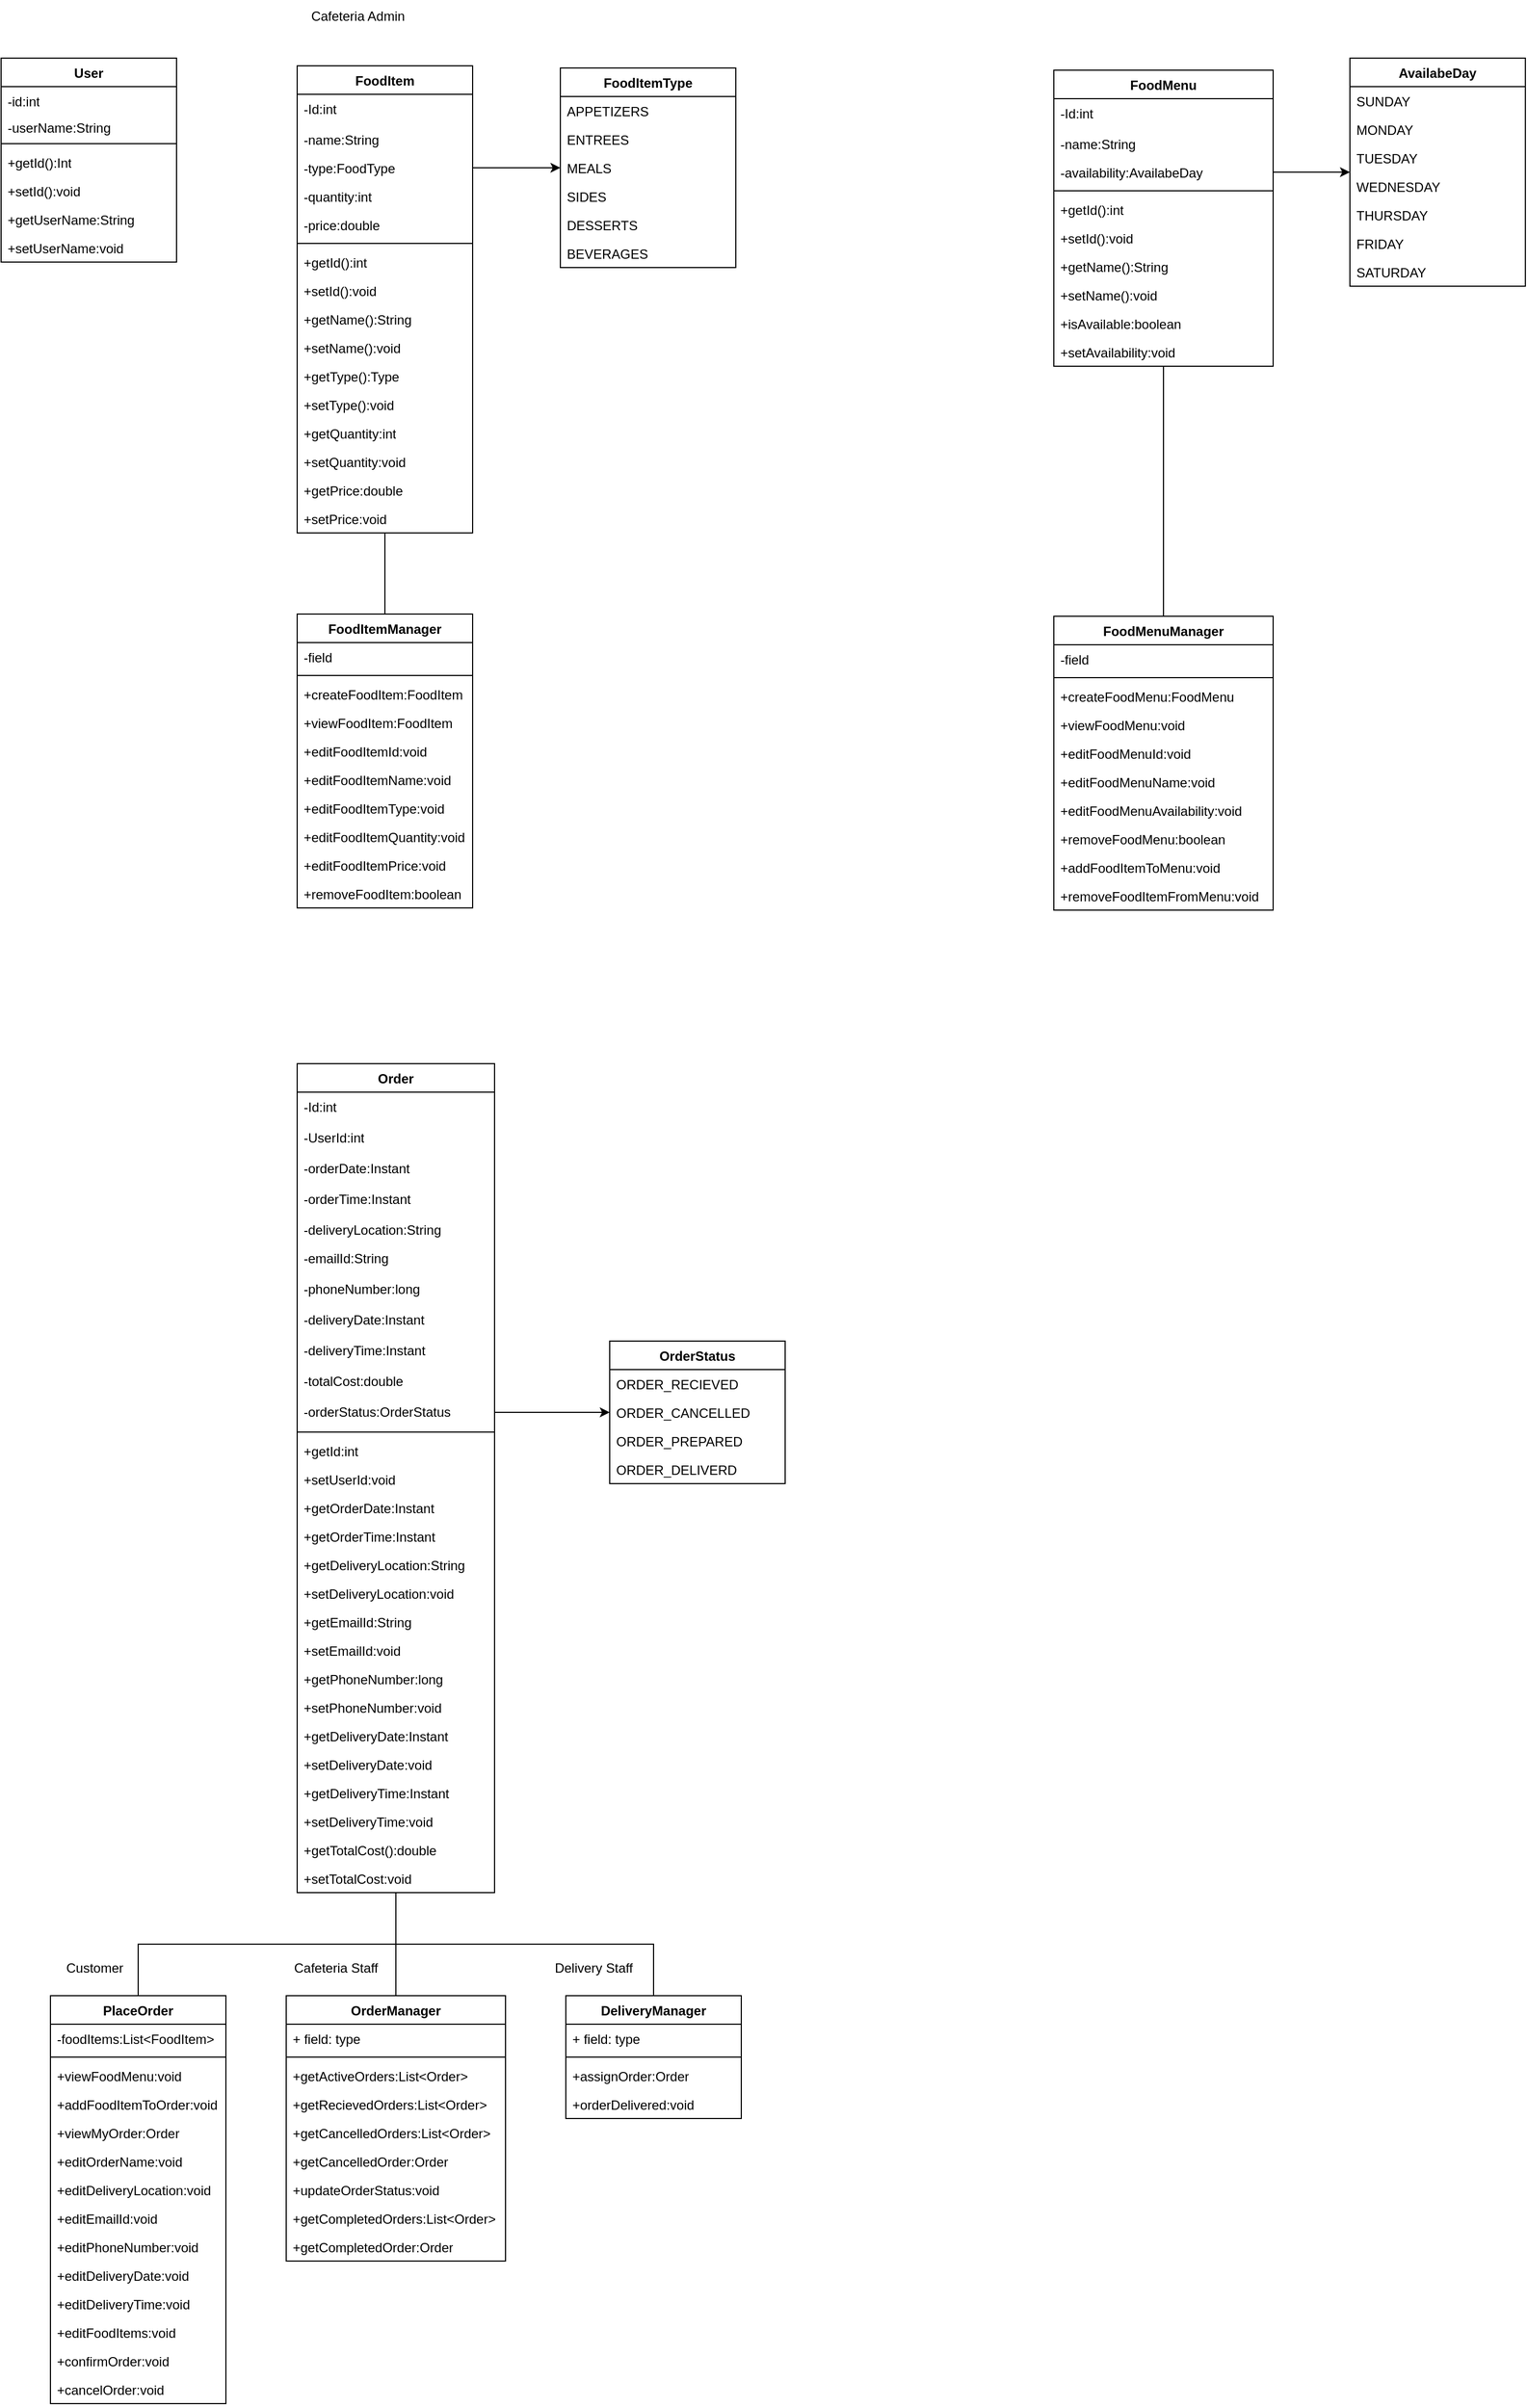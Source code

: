 <mxfile version="22.1.21" type="device" pages="4">
  <diagram name="ClassDiagram" id="p9Y9T4phwrzaKu6vCDfL">
    <mxGraphModel dx="869" dy="511" grid="1" gridSize="10" guides="1" tooltips="1" connect="1" arrows="1" fold="1" page="1" pageScale="1" pageWidth="827" pageHeight="1169" math="0" shadow="0">
      <root>
        <mxCell id="0" />
        <mxCell id="1" parent="0" />
        <mxCell id="wKLZwY7ztb6qbdAIrqnW-5" value="FoodItem" style="swimlane;fontStyle=1;align=center;verticalAlign=top;childLayout=stackLayout;horizontal=1;startSize=26;horizontalStack=0;resizeParent=1;resizeParentMax=0;resizeLast=0;collapsible=1;marginBottom=0;whiteSpace=wrap;html=1;" parent="1" vertex="1">
          <mxGeometry x="335" y="180" width="160" height="426" as="geometry" />
        </mxCell>
        <mxCell id="wKLZwY7ztb6qbdAIrqnW-2" value="-Id:int" style="text;strokeColor=none;fillColor=none;align=left;verticalAlign=top;spacingLeft=4;spacingRight=4;overflow=hidden;rotatable=0;points=[[0,0.5],[1,0.5]];portConstraint=eastwest;whiteSpace=wrap;html=1;" parent="wKLZwY7ztb6qbdAIrqnW-5" vertex="1">
          <mxGeometry y="26" width="160" height="28" as="geometry" />
        </mxCell>
        <mxCell id="wKLZwY7ztb6qbdAIrqnW-3" value="-name:String" style="text;strokeColor=none;fillColor=none;align=left;verticalAlign=top;spacingLeft=4;spacingRight=4;overflow=hidden;rotatable=0;points=[[0,0.5],[1,0.5]];portConstraint=eastwest;whiteSpace=wrap;html=1;" parent="wKLZwY7ztb6qbdAIrqnW-5" vertex="1">
          <mxGeometry y="54" width="160" height="26" as="geometry" />
        </mxCell>
        <mxCell id="wKLZwY7ztb6qbdAIrqnW-4" value="-type:FoodType" style="text;strokeColor=none;fillColor=none;align=left;verticalAlign=top;spacingLeft=4;spacingRight=4;overflow=hidden;rotatable=0;points=[[0,0.5],[1,0.5]];portConstraint=eastwest;whiteSpace=wrap;html=1;" parent="wKLZwY7ztb6qbdAIrqnW-5" vertex="1">
          <mxGeometry y="80" width="160" height="26" as="geometry" />
        </mxCell>
        <mxCell id="wKLZwY7ztb6qbdAIrqnW-44" value="-quantity:int" style="text;strokeColor=none;fillColor=none;align=left;verticalAlign=top;spacingLeft=4;spacingRight=4;overflow=hidden;rotatable=0;points=[[0,0.5],[1,0.5]];portConstraint=eastwest;whiteSpace=wrap;html=1;" parent="wKLZwY7ztb6qbdAIrqnW-5" vertex="1">
          <mxGeometry y="106" width="160" height="26" as="geometry" />
        </mxCell>
        <mxCell id="wKLZwY7ztb6qbdAIrqnW-43" value="-price:double" style="text;strokeColor=none;fillColor=none;align=left;verticalAlign=top;spacingLeft=4;spacingRight=4;overflow=hidden;rotatable=0;points=[[0,0.5],[1,0.5]];portConstraint=eastwest;whiteSpace=wrap;html=1;" parent="wKLZwY7ztb6qbdAIrqnW-5" vertex="1">
          <mxGeometry y="132" width="160" height="26" as="geometry" />
        </mxCell>
        <mxCell id="wKLZwY7ztb6qbdAIrqnW-7" value="" style="line;strokeWidth=1;fillColor=none;align=left;verticalAlign=middle;spacingTop=-1;spacingLeft=3;spacingRight=3;rotatable=0;labelPosition=right;points=[];portConstraint=eastwest;strokeColor=inherit;" parent="wKLZwY7ztb6qbdAIrqnW-5" vertex="1">
          <mxGeometry y="158" width="160" height="8" as="geometry" />
        </mxCell>
        <mxCell id="wKLZwY7ztb6qbdAIrqnW-10" value="+getId():int" style="text;strokeColor=none;fillColor=none;align=left;verticalAlign=top;spacingLeft=4;spacingRight=4;overflow=hidden;rotatable=0;points=[[0,0.5],[1,0.5]];portConstraint=eastwest;whiteSpace=wrap;html=1;" parent="wKLZwY7ztb6qbdAIrqnW-5" vertex="1">
          <mxGeometry y="166" width="160" height="26" as="geometry" />
        </mxCell>
        <mxCell id="wKLZwY7ztb6qbdAIrqnW-8" value="+setId():void" style="text;strokeColor=none;fillColor=none;align=left;verticalAlign=top;spacingLeft=4;spacingRight=4;overflow=hidden;rotatable=0;points=[[0,0.5],[1,0.5]];portConstraint=eastwest;whiteSpace=wrap;html=1;" parent="wKLZwY7ztb6qbdAIrqnW-5" vertex="1">
          <mxGeometry y="192" width="160" height="26" as="geometry" />
        </mxCell>
        <mxCell id="wKLZwY7ztb6qbdAIrqnW-9" value="+getName():String" style="text;strokeColor=none;fillColor=none;align=left;verticalAlign=top;spacingLeft=4;spacingRight=4;overflow=hidden;rotatable=0;points=[[0,0.5],[1,0.5]];portConstraint=eastwest;whiteSpace=wrap;html=1;" parent="wKLZwY7ztb6qbdAIrqnW-5" vertex="1">
          <mxGeometry y="218" width="160" height="26" as="geometry" />
        </mxCell>
        <mxCell id="wKLZwY7ztb6qbdAIrqnW-11" value="+setName():void" style="text;strokeColor=none;fillColor=none;align=left;verticalAlign=top;spacingLeft=4;spacingRight=4;overflow=hidden;rotatable=0;points=[[0,0.5],[1,0.5]];portConstraint=eastwest;whiteSpace=wrap;html=1;" parent="wKLZwY7ztb6qbdAIrqnW-5" vertex="1">
          <mxGeometry y="244" width="160" height="26" as="geometry" />
        </mxCell>
        <mxCell id="wKLZwY7ztb6qbdAIrqnW-12" value="+getType():Type" style="text;strokeColor=none;fillColor=none;align=left;verticalAlign=top;spacingLeft=4;spacingRight=4;overflow=hidden;rotatable=0;points=[[0,0.5],[1,0.5]];portConstraint=eastwest;whiteSpace=wrap;html=1;" parent="wKLZwY7ztb6qbdAIrqnW-5" vertex="1">
          <mxGeometry y="270" width="160" height="26" as="geometry" />
        </mxCell>
        <mxCell id="wKLZwY7ztb6qbdAIrqnW-13" value="+setType():void" style="text;strokeColor=none;fillColor=none;align=left;verticalAlign=top;spacingLeft=4;spacingRight=4;overflow=hidden;rotatable=0;points=[[0,0.5],[1,0.5]];portConstraint=eastwest;whiteSpace=wrap;html=1;" parent="wKLZwY7ztb6qbdAIrqnW-5" vertex="1">
          <mxGeometry y="296" width="160" height="26" as="geometry" />
        </mxCell>
        <mxCell id="cqZFV453CtBIBpehcWfN-1" value="+getQuantity:int" style="text;strokeColor=none;fillColor=none;align=left;verticalAlign=top;spacingLeft=4;spacingRight=4;overflow=hidden;rotatable=0;points=[[0,0.5],[1,0.5]];portConstraint=eastwest;whiteSpace=wrap;html=1;" parent="wKLZwY7ztb6qbdAIrqnW-5" vertex="1">
          <mxGeometry y="322" width="160" height="26" as="geometry" />
        </mxCell>
        <mxCell id="cqZFV453CtBIBpehcWfN-2" value="+setQuantity:void" style="text;strokeColor=none;fillColor=none;align=left;verticalAlign=top;spacingLeft=4;spacingRight=4;overflow=hidden;rotatable=0;points=[[0,0.5],[1,0.5]];portConstraint=eastwest;whiteSpace=wrap;html=1;" parent="wKLZwY7ztb6qbdAIrqnW-5" vertex="1">
          <mxGeometry y="348" width="160" height="26" as="geometry" />
        </mxCell>
        <mxCell id="cqZFV453CtBIBpehcWfN-3" value="+getPrice:double" style="text;strokeColor=none;fillColor=none;align=left;verticalAlign=top;spacingLeft=4;spacingRight=4;overflow=hidden;rotatable=0;points=[[0,0.5],[1,0.5]];portConstraint=eastwest;whiteSpace=wrap;html=1;" parent="wKLZwY7ztb6qbdAIrqnW-5" vertex="1">
          <mxGeometry y="374" width="160" height="26" as="geometry" />
        </mxCell>
        <mxCell id="cqZFV453CtBIBpehcWfN-4" value="+setPrice:void" style="text;strokeColor=none;fillColor=none;align=left;verticalAlign=top;spacingLeft=4;spacingRight=4;overflow=hidden;rotatable=0;points=[[0,0.5],[1,0.5]];portConstraint=eastwest;whiteSpace=wrap;html=1;" parent="wKLZwY7ztb6qbdAIrqnW-5" vertex="1">
          <mxGeometry y="400" width="160" height="26" as="geometry" />
        </mxCell>
        <mxCell id="wKLZwY7ztb6qbdAIrqnW-40" style="edgeStyle=orthogonalEdgeStyle;rounded=0;orthogonalLoop=1;jettySize=auto;html=1;exitX=0.5;exitY=0;exitDx=0;exitDy=0;entryX=0.5;entryY=1;entryDx=0;entryDy=0;endArrow=none;endFill=0;" parent="1" source="wKLZwY7ztb6qbdAIrqnW-14" target="wKLZwY7ztb6qbdAIrqnW-5" edge="1">
          <mxGeometry relative="1" as="geometry" />
        </mxCell>
        <mxCell id="wKLZwY7ztb6qbdAIrqnW-14" value="FoodItemManager" style="swimlane;fontStyle=1;align=center;verticalAlign=top;childLayout=stackLayout;horizontal=1;startSize=26;horizontalStack=0;resizeParent=1;resizeParentMax=0;resizeLast=0;collapsible=1;marginBottom=0;whiteSpace=wrap;html=1;" parent="1" vertex="1">
          <mxGeometry x="335" y="680" width="160" height="268" as="geometry" />
        </mxCell>
        <mxCell id="wKLZwY7ztb6qbdAIrqnW-15" value="-field" style="text;strokeColor=none;fillColor=none;align=left;verticalAlign=top;spacingLeft=4;spacingRight=4;overflow=hidden;rotatable=0;points=[[0,0.5],[1,0.5]];portConstraint=eastwest;whiteSpace=wrap;html=1;" parent="wKLZwY7ztb6qbdAIrqnW-14" vertex="1">
          <mxGeometry y="26" width="160" height="26" as="geometry" />
        </mxCell>
        <mxCell id="wKLZwY7ztb6qbdAIrqnW-16" value="" style="line;strokeWidth=1;fillColor=none;align=left;verticalAlign=middle;spacingTop=-1;spacingLeft=3;spacingRight=3;rotatable=0;labelPosition=right;points=[];portConstraint=eastwest;strokeColor=inherit;" parent="wKLZwY7ztb6qbdAIrqnW-14" vertex="1">
          <mxGeometry y="52" width="160" height="8" as="geometry" />
        </mxCell>
        <mxCell id="wKLZwY7ztb6qbdAIrqnW-17" value="+createFoodItem:FoodItem" style="text;strokeColor=none;fillColor=none;align=left;verticalAlign=top;spacingLeft=4;spacingRight=4;overflow=hidden;rotatable=0;points=[[0,0.5],[1,0.5]];portConstraint=eastwest;whiteSpace=wrap;html=1;" parent="wKLZwY7ztb6qbdAIrqnW-14" vertex="1">
          <mxGeometry y="60" width="160" height="26" as="geometry" />
        </mxCell>
        <mxCell id="vvQAfCvGzEiuaMecJXLH-26" value="+viewFoodItem:FoodItem" style="text;strokeColor=none;fillColor=none;align=left;verticalAlign=top;spacingLeft=4;spacingRight=4;overflow=hidden;rotatable=0;points=[[0,0.5],[1,0.5]];portConstraint=eastwest;whiteSpace=wrap;html=1;" vertex="1" parent="wKLZwY7ztb6qbdAIrqnW-14">
          <mxGeometry y="86" width="160" height="26" as="geometry" />
        </mxCell>
        <mxCell id="vvQAfCvGzEiuaMecJXLH-28" value="+editFoodItemId:void" style="text;strokeColor=none;fillColor=none;align=left;verticalAlign=top;spacingLeft=4;spacingRight=4;overflow=hidden;rotatable=0;points=[[0,0.5],[1,0.5]];portConstraint=eastwest;whiteSpace=wrap;html=1;" vertex="1" parent="wKLZwY7ztb6qbdAIrqnW-14">
          <mxGeometry y="112" width="160" height="26" as="geometry" />
        </mxCell>
        <mxCell id="vvQAfCvGzEiuaMecJXLH-33" value="+editFoodItemName:void" style="text;strokeColor=none;fillColor=none;align=left;verticalAlign=top;spacingLeft=4;spacingRight=4;overflow=hidden;rotatable=0;points=[[0,0.5],[1,0.5]];portConstraint=eastwest;whiteSpace=wrap;html=1;" vertex="1" parent="wKLZwY7ztb6qbdAIrqnW-14">
          <mxGeometry y="138" width="160" height="26" as="geometry" />
        </mxCell>
        <mxCell id="vvQAfCvGzEiuaMecJXLH-34" value="+editFoodItemType:void" style="text;strokeColor=none;fillColor=none;align=left;verticalAlign=top;spacingLeft=4;spacingRight=4;overflow=hidden;rotatable=0;points=[[0,0.5],[1,0.5]];portConstraint=eastwest;whiteSpace=wrap;html=1;" vertex="1" parent="wKLZwY7ztb6qbdAIrqnW-14">
          <mxGeometry y="164" width="160" height="26" as="geometry" />
        </mxCell>
        <mxCell id="vvQAfCvGzEiuaMecJXLH-35" value="+editFoodItemQuantity:void" style="text;strokeColor=none;fillColor=none;align=left;verticalAlign=top;spacingLeft=4;spacingRight=4;overflow=hidden;rotatable=0;points=[[0,0.5],[1,0.5]];portConstraint=eastwest;whiteSpace=wrap;html=1;" vertex="1" parent="wKLZwY7ztb6qbdAIrqnW-14">
          <mxGeometry y="190" width="160" height="26" as="geometry" />
        </mxCell>
        <mxCell id="vvQAfCvGzEiuaMecJXLH-36" value="+editFoodItemPrice:void" style="text;strokeColor=none;fillColor=none;align=left;verticalAlign=top;spacingLeft=4;spacingRight=4;overflow=hidden;rotatable=0;points=[[0,0.5],[1,0.5]];portConstraint=eastwest;whiteSpace=wrap;html=1;" vertex="1" parent="wKLZwY7ztb6qbdAIrqnW-14">
          <mxGeometry y="216" width="160" height="26" as="geometry" />
        </mxCell>
        <mxCell id="vvQAfCvGzEiuaMecJXLH-27" value="+removeFoodItem:boolean" style="text;strokeColor=none;fillColor=none;align=left;verticalAlign=top;spacingLeft=4;spacingRight=4;overflow=hidden;rotatable=0;points=[[0,0.5],[1,0.5]];portConstraint=eastwest;whiteSpace=wrap;html=1;" vertex="1" parent="wKLZwY7ztb6qbdAIrqnW-14">
          <mxGeometry y="242" width="160" height="26" as="geometry" />
        </mxCell>
        <mxCell id="vvQAfCvGzEiuaMecJXLH-23" style="edgeStyle=orthogonalEdgeStyle;rounded=0;orthogonalLoop=1;jettySize=auto;html=1;exitX=0.5;exitY=0;exitDx=0;exitDy=0;entryX=0.5;entryY=1;entryDx=0;entryDy=0;endArrow=none;endFill=0;" edge="1" parent="1" source="wKLZwY7ztb6qbdAIrqnW-18" target="vvQAfCvGzEiuaMecJXLH-1">
          <mxGeometry relative="1" as="geometry" />
        </mxCell>
        <mxCell id="wKLZwY7ztb6qbdAIrqnW-18" value="FoodMenuManager" style="swimlane;fontStyle=1;align=center;verticalAlign=top;childLayout=stackLayout;horizontal=1;startSize=26;horizontalStack=0;resizeParent=1;resizeParentMax=0;resizeLast=0;collapsible=1;marginBottom=0;whiteSpace=wrap;html=1;" parent="1" vertex="1">
          <mxGeometry x="1025" y="682" width="200" height="268" as="geometry" />
        </mxCell>
        <mxCell id="vvQAfCvGzEiuaMecJXLH-48" value="-field" style="text;strokeColor=none;fillColor=none;align=left;verticalAlign=top;spacingLeft=4;spacingRight=4;overflow=hidden;rotatable=0;points=[[0,0.5],[1,0.5]];portConstraint=eastwest;whiteSpace=wrap;html=1;" vertex="1" parent="wKLZwY7ztb6qbdAIrqnW-18">
          <mxGeometry y="26" width="200" height="26" as="geometry" />
        </mxCell>
        <mxCell id="wKLZwY7ztb6qbdAIrqnW-20" value="" style="line;strokeWidth=1;fillColor=none;align=left;verticalAlign=middle;spacingTop=-1;spacingLeft=3;spacingRight=3;rotatable=0;labelPosition=right;points=[];portConstraint=eastwest;strokeColor=inherit;" parent="wKLZwY7ztb6qbdAIrqnW-18" vertex="1">
          <mxGeometry y="52" width="200" height="8" as="geometry" />
        </mxCell>
        <mxCell id="wKLZwY7ztb6qbdAIrqnW-21" value="+createFoodMenu:FoodMenu" style="text;strokeColor=none;fillColor=none;align=left;verticalAlign=top;spacingLeft=4;spacingRight=4;overflow=hidden;rotatable=0;points=[[0,0.5],[1,0.5]];portConstraint=eastwest;whiteSpace=wrap;html=1;" parent="wKLZwY7ztb6qbdAIrqnW-18" vertex="1">
          <mxGeometry y="60" width="200" height="26" as="geometry" />
        </mxCell>
        <mxCell id="vvQAfCvGzEiuaMecJXLH-30" value="+viewFoodMenu:void" style="text;strokeColor=none;fillColor=none;align=left;verticalAlign=top;spacingLeft=4;spacingRight=4;overflow=hidden;rotatable=0;points=[[0,0.5],[1,0.5]];portConstraint=eastwest;whiteSpace=wrap;html=1;" vertex="1" parent="wKLZwY7ztb6qbdAIrqnW-18">
          <mxGeometry y="86" width="200" height="26" as="geometry" />
        </mxCell>
        <mxCell id="vvQAfCvGzEiuaMecJXLH-31" value="+editFoodMenuId:void" style="text;strokeColor=none;fillColor=none;align=left;verticalAlign=top;spacingLeft=4;spacingRight=4;overflow=hidden;rotatable=0;points=[[0,0.5],[1,0.5]];portConstraint=eastwest;whiteSpace=wrap;html=1;" vertex="1" parent="wKLZwY7ztb6qbdAIrqnW-18">
          <mxGeometry y="112" width="200" height="26" as="geometry" />
        </mxCell>
        <mxCell id="vvQAfCvGzEiuaMecJXLH-37" value="+editFoodMenuName:void" style="text;strokeColor=none;fillColor=none;align=left;verticalAlign=top;spacingLeft=4;spacingRight=4;overflow=hidden;rotatable=0;points=[[0,0.5],[1,0.5]];portConstraint=eastwest;whiteSpace=wrap;html=1;" vertex="1" parent="wKLZwY7ztb6qbdAIrqnW-18">
          <mxGeometry y="138" width="200" height="26" as="geometry" />
        </mxCell>
        <mxCell id="vvQAfCvGzEiuaMecJXLH-39" value="+editFoodMenuAvailability:void" style="text;strokeColor=none;fillColor=none;align=left;verticalAlign=top;spacingLeft=4;spacingRight=4;overflow=hidden;rotatable=0;points=[[0,0.5],[1,0.5]];portConstraint=eastwest;whiteSpace=wrap;html=1;" vertex="1" parent="wKLZwY7ztb6qbdAIrqnW-18">
          <mxGeometry y="164" width="200" height="26" as="geometry" />
        </mxCell>
        <mxCell id="vvQAfCvGzEiuaMecJXLH-32" value="+removeFoodMenu:boolean" style="text;strokeColor=none;fillColor=none;align=left;verticalAlign=top;spacingLeft=4;spacingRight=4;overflow=hidden;rotatable=0;points=[[0,0.5],[1,0.5]];portConstraint=eastwest;whiteSpace=wrap;html=1;" vertex="1" parent="wKLZwY7ztb6qbdAIrqnW-18">
          <mxGeometry y="190" width="200" height="26" as="geometry" />
        </mxCell>
        <mxCell id="vvQAfCvGzEiuaMecJXLH-44" value="+addFoodItemToMenu:void" style="text;strokeColor=none;fillColor=none;align=left;verticalAlign=top;spacingLeft=4;spacingRight=4;overflow=hidden;rotatable=0;points=[[0,0.5],[1,0.5]];portConstraint=eastwest;whiteSpace=wrap;html=1;" vertex="1" parent="wKLZwY7ztb6qbdAIrqnW-18">
          <mxGeometry y="216" width="200" height="26" as="geometry" />
        </mxCell>
        <mxCell id="vvQAfCvGzEiuaMecJXLH-45" value="+removeFoodItemFromMenu:void" style="text;strokeColor=none;fillColor=none;align=left;verticalAlign=top;spacingLeft=4;spacingRight=4;overflow=hidden;rotatable=0;points=[[0,0.5],[1,0.5]];portConstraint=eastwest;whiteSpace=wrap;html=1;" vertex="1" parent="wKLZwY7ztb6qbdAIrqnW-18">
          <mxGeometry y="242" width="200" height="26" as="geometry" />
        </mxCell>
        <mxCell id="l-knVf1chPhbGs4duyBC-9" style="edgeStyle=orthogonalEdgeStyle;rounded=0;orthogonalLoop=1;jettySize=auto;html=1;exitX=0.5;exitY=0;exitDx=0;exitDy=0;entryX=0.5;entryY=1;entryDx=0;entryDy=0;endArrow=none;endFill=0;" edge="1" parent="1" source="wKLZwY7ztb6qbdAIrqnW-22" target="vvQAfCvGzEiuaMecJXLH-40">
          <mxGeometry relative="1" as="geometry" />
        </mxCell>
        <mxCell id="wKLZwY7ztb6qbdAIrqnW-22" value="OrderManager" style="swimlane;fontStyle=1;align=center;verticalAlign=top;childLayout=stackLayout;horizontal=1;startSize=26;horizontalStack=0;resizeParent=1;resizeParentMax=0;resizeLast=0;collapsible=1;marginBottom=0;whiteSpace=wrap;html=1;" parent="1" vertex="1">
          <mxGeometry x="325" y="1940" width="200" height="242" as="geometry" />
        </mxCell>
        <mxCell id="wKLZwY7ztb6qbdAIrqnW-23" value="+ field: type" style="text;strokeColor=none;fillColor=none;align=left;verticalAlign=top;spacingLeft=4;spacingRight=4;overflow=hidden;rotatable=0;points=[[0,0.5],[1,0.5]];portConstraint=eastwest;whiteSpace=wrap;html=1;" parent="wKLZwY7ztb6qbdAIrqnW-22" vertex="1">
          <mxGeometry y="26" width="200" height="26" as="geometry" />
        </mxCell>
        <mxCell id="wKLZwY7ztb6qbdAIrqnW-24" value="" style="line;strokeWidth=1;fillColor=none;align=left;verticalAlign=middle;spacingTop=-1;spacingLeft=3;spacingRight=3;rotatable=0;labelPosition=right;points=[];portConstraint=eastwest;strokeColor=inherit;" parent="wKLZwY7ztb6qbdAIrqnW-22" vertex="1">
          <mxGeometry y="52" width="200" height="8" as="geometry" />
        </mxCell>
        <mxCell id="wKLZwY7ztb6qbdAIrqnW-25" value="+getActiveOrders:List&amp;lt;Order&amp;gt;" style="text;strokeColor=none;fillColor=none;align=left;verticalAlign=top;spacingLeft=4;spacingRight=4;overflow=hidden;rotatable=0;points=[[0,0.5],[1,0.5]];portConstraint=eastwest;whiteSpace=wrap;html=1;" parent="wKLZwY7ztb6qbdAIrqnW-22" vertex="1">
          <mxGeometry y="60" width="200" height="26" as="geometry" />
        </mxCell>
        <mxCell id="vvQAfCvGzEiuaMecJXLH-77" value="+getRecievedOrders:List&amp;lt;Order&amp;gt;" style="text;strokeColor=none;fillColor=none;align=left;verticalAlign=top;spacingLeft=4;spacingRight=4;overflow=hidden;rotatable=0;points=[[0,0.5],[1,0.5]];portConstraint=eastwest;whiteSpace=wrap;html=1;" vertex="1" parent="wKLZwY7ztb6qbdAIrqnW-22">
          <mxGeometry y="86" width="200" height="26" as="geometry" />
        </mxCell>
        <mxCell id="vvQAfCvGzEiuaMecJXLH-89" value="+getCancelledOrders:List&amp;lt;Order&amp;gt;" style="text;strokeColor=none;fillColor=none;align=left;verticalAlign=top;spacingLeft=4;spacingRight=4;overflow=hidden;rotatable=0;points=[[0,0.5],[1,0.5]];portConstraint=eastwest;whiteSpace=wrap;html=1;" vertex="1" parent="wKLZwY7ztb6qbdAIrqnW-22">
          <mxGeometry y="112" width="200" height="26" as="geometry" />
        </mxCell>
        <mxCell id="vvQAfCvGzEiuaMecJXLH-90" value="+getCancelledOrder:Order" style="text;strokeColor=none;fillColor=none;align=left;verticalAlign=top;spacingLeft=4;spacingRight=4;overflow=hidden;rotatable=0;points=[[0,0.5],[1,0.5]];portConstraint=eastwest;whiteSpace=wrap;html=1;" vertex="1" parent="wKLZwY7ztb6qbdAIrqnW-22">
          <mxGeometry y="138" width="200" height="26" as="geometry" />
        </mxCell>
        <mxCell id="vvQAfCvGzEiuaMecJXLH-86" value="+updateOrderStatus:void" style="text;strokeColor=none;fillColor=none;align=left;verticalAlign=top;spacingLeft=4;spacingRight=4;overflow=hidden;rotatable=0;points=[[0,0.5],[1,0.5]];portConstraint=eastwest;whiteSpace=wrap;html=1;" vertex="1" parent="wKLZwY7ztb6qbdAIrqnW-22">
          <mxGeometry y="164" width="200" height="26" as="geometry" />
        </mxCell>
        <mxCell id="vvQAfCvGzEiuaMecJXLH-91" value="+getCompletedOrders:List&amp;lt;Order&amp;gt;" style="text;strokeColor=none;fillColor=none;align=left;verticalAlign=top;spacingLeft=4;spacingRight=4;overflow=hidden;rotatable=0;points=[[0,0.5],[1,0.5]];portConstraint=eastwest;whiteSpace=wrap;html=1;" vertex="1" parent="wKLZwY7ztb6qbdAIrqnW-22">
          <mxGeometry y="190" width="200" height="26" as="geometry" />
        </mxCell>
        <mxCell id="vvQAfCvGzEiuaMecJXLH-92" value="+getCompletedOrder:Order" style="text;strokeColor=none;fillColor=none;align=left;verticalAlign=top;spacingLeft=4;spacingRight=4;overflow=hidden;rotatable=0;points=[[0,0.5],[1,0.5]];portConstraint=eastwest;whiteSpace=wrap;html=1;" vertex="1" parent="wKLZwY7ztb6qbdAIrqnW-22">
          <mxGeometry y="216" width="200" height="26" as="geometry" />
        </mxCell>
        <mxCell id="wKLZwY7ztb6qbdAIrqnW-31" value="FoodItemType" style="swimlane;fontStyle=1;align=center;verticalAlign=top;childLayout=stackLayout;horizontal=1;startSize=26;horizontalStack=0;resizeParent=1;resizeParentMax=0;resizeLast=0;collapsible=1;marginBottom=0;whiteSpace=wrap;html=1;" parent="1" vertex="1">
          <mxGeometry x="575" y="182" width="160" height="182" as="geometry">
            <mxRectangle x="360" y="160" width="100" height="30" as="alternateBounds" />
          </mxGeometry>
        </mxCell>
        <mxCell id="vvQAfCvGzEiuaMecJXLH-115" value="APPETIZERS" style="text;strokeColor=none;fillColor=none;align=left;verticalAlign=top;spacingLeft=4;spacingRight=4;overflow=hidden;rotatable=0;points=[[0,0.5],[1,0.5]];portConstraint=eastwest;whiteSpace=wrap;html=1;" vertex="1" parent="wKLZwY7ztb6qbdAIrqnW-31">
          <mxGeometry y="26" width="160" height="26" as="geometry" />
        </mxCell>
        <mxCell id="vvQAfCvGzEiuaMecJXLH-116" value="ENTREES" style="text;strokeColor=none;fillColor=none;align=left;verticalAlign=top;spacingLeft=4;spacingRight=4;overflow=hidden;rotatable=0;points=[[0,0.5],[1,0.5]];portConstraint=eastwest;whiteSpace=wrap;html=1;" vertex="1" parent="wKLZwY7ztb6qbdAIrqnW-31">
          <mxGeometry y="52" width="160" height="26" as="geometry" />
        </mxCell>
        <mxCell id="wKLZwY7ztb6qbdAIrqnW-32" value="MEALS" style="text;strokeColor=none;fillColor=none;align=left;verticalAlign=top;spacingLeft=4;spacingRight=4;overflow=hidden;rotatable=0;points=[[0,0.5],[1,0.5]];portConstraint=eastwest;whiteSpace=wrap;html=1;" parent="wKLZwY7ztb6qbdAIrqnW-31" vertex="1">
          <mxGeometry y="78" width="160" height="26" as="geometry" />
        </mxCell>
        <mxCell id="vvQAfCvGzEiuaMecJXLH-128" value="SIDES" style="text;strokeColor=none;fillColor=none;align=left;verticalAlign=top;spacingLeft=4;spacingRight=4;overflow=hidden;rotatable=0;points=[[0,0.5],[1,0.5]];portConstraint=eastwest;whiteSpace=wrap;html=1;" vertex="1" parent="wKLZwY7ztb6qbdAIrqnW-31">
          <mxGeometry y="104" width="160" height="26" as="geometry" />
        </mxCell>
        <mxCell id="vvQAfCvGzEiuaMecJXLH-117" value="DESSERTS" style="text;strokeColor=none;fillColor=none;align=left;verticalAlign=top;spacingLeft=4;spacingRight=4;overflow=hidden;rotatable=0;points=[[0,0.5],[1,0.5]];portConstraint=eastwest;whiteSpace=wrap;html=1;" vertex="1" parent="wKLZwY7ztb6qbdAIrqnW-31">
          <mxGeometry y="130" width="160" height="26" as="geometry" />
        </mxCell>
        <mxCell id="vvQAfCvGzEiuaMecJXLH-127" value="BEVERAGES" style="text;strokeColor=none;fillColor=none;align=left;verticalAlign=top;spacingLeft=4;spacingRight=4;overflow=hidden;rotatable=0;points=[[0,0.5],[1,0.5]];portConstraint=eastwest;whiteSpace=wrap;html=1;" vertex="1" parent="wKLZwY7ztb6qbdAIrqnW-31">
          <mxGeometry y="156" width="160" height="26" as="geometry" />
        </mxCell>
        <mxCell id="vvQAfCvGzEiuaMecJXLH-1" value="FoodMenu" style="swimlane;fontStyle=1;align=center;verticalAlign=top;childLayout=stackLayout;horizontal=1;startSize=26;horizontalStack=0;resizeParent=1;resizeParentMax=0;resizeLast=0;collapsible=1;marginBottom=0;whiteSpace=wrap;html=1;" vertex="1" parent="1">
          <mxGeometry x="1025" y="184" width="200" height="270" as="geometry" />
        </mxCell>
        <mxCell id="vvQAfCvGzEiuaMecJXLH-2" value="-Id:int" style="text;strokeColor=none;fillColor=none;align=left;verticalAlign=top;spacingLeft=4;spacingRight=4;overflow=hidden;rotatable=0;points=[[0,0.5],[1,0.5]];portConstraint=eastwest;whiteSpace=wrap;html=1;" vertex="1" parent="vvQAfCvGzEiuaMecJXLH-1">
          <mxGeometry y="26" width="200" height="28" as="geometry" />
        </mxCell>
        <mxCell id="vvQAfCvGzEiuaMecJXLH-3" value="-name:String" style="text;strokeColor=none;fillColor=none;align=left;verticalAlign=top;spacingLeft=4;spacingRight=4;overflow=hidden;rotatable=0;points=[[0,0.5],[1,0.5]];portConstraint=eastwest;whiteSpace=wrap;html=1;" vertex="1" parent="vvQAfCvGzEiuaMecJXLH-1">
          <mxGeometry y="54" width="200" height="26" as="geometry" />
        </mxCell>
        <mxCell id="vvQAfCvGzEiuaMecJXLH-4" value="-availability:AvailabeDay" style="text;strokeColor=none;fillColor=none;align=left;verticalAlign=top;spacingLeft=4;spacingRight=4;overflow=hidden;rotatable=0;points=[[0,0.5],[1,0.5]];portConstraint=eastwest;whiteSpace=wrap;html=1;" vertex="1" parent="vvQAfCvGzEiuaMecJXLH-1">
          <mxGeometry y="80" width="200" height="26" as="geometry" />
        </mxCell>
        <mxCell id="vvQAfCvGzEiuaMecJXLH-7" value="" style="line;strokeWidth=1;fillColor=none;align=left;verticalAlign=middle;spacingTop=-1;spacingLeft=3;spacingRight=3;rotatable=0;labelPosition=right;points=[];portConstraint=eastwest;strokeColor=inherit;" vertex="1" parent="vvQAfCvGzEiuaMecJXLH-1">
          <mxGeometry y="106" width="200" height="8" as="geometry" />
        </mxCell>
        <mxCell id="vvQAfCvGzEiuaMecJXLH-8" value="+getId():int" style="text;strokeColor=none;fillColor=none;align=left;verticalAlign=top;spacingLeft=4;spacingRight=4;overflow=hidden;rotatable=0;points=[[0,0.5],[1,0.5]];portConstraint=eastwest;whiteSpace=wrap;html=1;" vertex="1" parent="vvQAfCvGzEiuaMecJXLH-1">
          <mxGeometry y="114" width="200" height="26" as="geometry" />
        </mxCell>
        <mxCell id="vvQAfCvGzEiuaMecJXLH-9" value="+setId():void" style="text;strokeColor=none;fillColor=none;align=left;verticalAlign=top;spacingLeft=4;spacingRight=4;overflow=hidden;rotatable=0;points=[[0,0.5],[1,0.5]];portConstraint=eastwest;whiteSpace=wrap;html=1;" vertex="1" parent="vvQAfCvGzEiuaMecJXLH-1">
          <mxGeometry y="140" width="200" height="26" as="geometry" />
        </mxCell>
        <mxCell id="vvQAfCvGzEiuaMecJXLH-10" value="+getName():String" style="text;strokeColor=none;fillColor=none;align=left;verticalAlign=top;spacingLeft=4;spacingRight=4;overflow=hidden;rotatable=0;points=[[0,0.5],[1,0.5]];portConstraint=eastwest;whiteSpace=wrap;html=1;" vertex="1" parent="vvQAfCvGzEiuaMecJXLH-1">
          <mxGeometry y="166" width="200" height="26" as="geometry" />
        </mxCell>
        <mxCell id="vvQAfCvGzEiuaMecJXLH-11" value="+setName():void" style="text;strokeColor=none;fillColor=none;align=left;verticalAlign=top;spacingLeft=4;spacingRight=4;overflow=hidden;rotatable=0;points=[[0,0.5],[1,0.5]];portConstraint=eastwest;whiteSpace=wrap;html=1;" vertex="1" parent="vvQAfCvGzEiuaMecJXLH-1">
          <mxGeometry y="192" width="200" height="26" as="geometry" />
        </mxCell>
        <mxCell id="vvQAfCvGzEiuaMecJXLH-13" value="+isAvailable:boolean" style="text;strokeColor=none;fillColor=none;align=left;verticalAlign=top;spacingLeft=4;spacingRight=4;overflow=hidden;rotatable=0;points=[[0,0.5],[1,0.5]];portConstraint=eastwest;whiteSpace=wrap;html=1;" vertex="1" parent="vvQAfCvGzEiuaMecJXLH-1">
          <mxGeometry y="218" width="200" height="26" as="geometry" />
        </mxCell>
        <mxCell id="vvQAfCvGzEiuaMecJXLH-38" value="+setAvailability:void" style="text;strokeColor=none;fillColor=none;align=left;verticalAlign=top;spacingLeft=4;spacingRight=4;overflow=hidden;rotatable=0;points=[[0,0.5],[1,0.5]];portConstraint=eastwest;whiteSpace=wrap;html=1;" vertex="1" parent="vvQAfCvGzEiuaMecJXLH-1">
          <mxGeometry y="244" width="200" height="26" as="geometry" />
        </mxCell>
        <mxCell id="vvQAfCvGzEiuaMecJXLH-40" value="Order" style="swimlane;fontStyle=1;align=center;verticalAlign=top;childLayout=stackLayout;horizontal=1;startSize=26;horizontalStack=0;resizeParent=1;resizeParentMax=0;resizeLast=0;collapsible=1;marginBottom=0;whiteSpace=wrap;html=1;" vertex="1" parent="1">
          <mxGeometry x="335" y="1090" width="180" height="756" as="geometry" />
        </mxCell>
        <mxCell id="vvQAfCvGzEiuaMecJXLH-46" value="-Id:int" style="text;strokeColor=none;fillColor=none;align=left;verticalAlign=top;spacingLeft=4;spacingRight=4;overflow=hidden;rotatable=0;points=[[0,0.5],[1,0.5]];portConstraint=eastwest;whiteSpace=wrap;html=1;" vertex="1" parent="vvQAfCvGzEiuaMecJXLH-40">
          <mxGeometry y="26" width="180" height="28" as="geometry" />
        </mxCell>
        <mxCell id="1Z3b3KpiDYNOQmNhvN_3-35" value="-UserId:int" style="text;strokeColor=none;fillColor=none;align=left;verticalAlign=top;spacingLeft=4;spacingRight=4;overflow=hidden;rotatable=0;points=[[0,0.5],[1,0.5]];portConstraint=eastwest;whiteSpace=wrap;html=1;" vertex="1" parent="vvQAfCvGzEiuaMecJXLH-40">
          <mxGeometry y="54" width="180" height="28" as="geometry" />
        </mxCell>
        <mxCell id="zGzCDWxbLoPHBfO8qO---2" value="-orderDate:Instant" style="text;strokeColor=none;fillColor=none;align=left;verticalAlign=top;spacingLeft=4;spacingRight=4;overflow=hidden;rotatable=0;points=[[0,0.5],[1,0.5]];portConstraint=eastwest;whiteSpace=wrap;html=1;" vertex="1" parent="vvQAfCvGzEiuaMecJXLH-40">
          <mxGeometry y="82" width="180" height="28" as="geometry" />
        </mxCell>
        <mxCell id="zGzCDWxbLoPHBfO8qO---3" value="-orderTime:Instant" style="text;strokeColor=none;fillColor=none;align=left;verticalAlign=top;spacingLeft=4;spacingRight=4;overflow=hidden;rotatable=0;points=[[0,0.5],[1,0.5]];portConstraint=eastwest;whiteSpace=wrap;html=1;" vertex="1" parent="vvQAfCvGzEiuaMecJXLH-40">
          <mxGeometry y="110" width="180" height="28" as="geometry" />
        </mxCell>
        <mxCell id="vvQAfCvGzEiuaMecJXLH-41" value="-deliveryLocation:String" style="text;strokeColor=none;fillColor=none;align=left;verticalAlign=top;spacingLeft=4;spacingRight=4;overflow=hidden;rotatable=0;points=[[0,0.5],[1,0.5]];portConstraint=eastwest;whiteSpace=wrap;html=1;" vertex="1" parent="vvQAfCvGzEiuaMecJXLH-40">
          <mxGeometry y="138" width="180" height="26" as="geometry" />
        </mxCell>
        <mxCell id="vvQAfCvGzEiuaMecJXLH-50" value="-emailId:String" style="text;strokeColor=none;fillColor=none;align=left;verticalAlign=top;spacingLeft=4;spacingRight=4;overflow=hidden;rotatable=0;points=[[0,0.5],[1,0.5]];portConstraint=eastwest;whiteSpace=wrap;html=1;" vertex="1" parent="vvQAfCvGzEiuaMecJXLH-40">
          <mxGeometry y="164" width="180" height="28" as="geometry" />
        </mxCell>
        <mxCell id="vvQAfCvGzEiuaMecJXLH-49" value="-phoneNumber:long" style="text;strokeColor=none;fillColor=none;align=left;verticalAlign=top;spacingLeft=4;spacingRight=4;overflow=hidden;rotatable=0;points=[[0,0.5],[1,0.5]];portConstraint=eastwest;whiteSpace=wrap;html=1;" vertex="1" parent="vvQAfCvGzEiuaMecJXLH-40">
          <mxGeometry y="192" width="180" height="28" as="geometry" />
        </mxCell>
        <mxCell id="vvQAfCvGzEiuaMecJXLH-51" value="-deliveryDate:Instant" style="text;strokeColor=none;fillColor=none;align=left;verticalAlign=top;spacingLeft=4;spacingRight=4;overflow=hidden;rotatable=0;points=[[0,0.5],[1,0.5]];portConstraint=eastwest;whiteSpace=wrap;html=1;" vertex="1" parent="vvQAfCvGzEiuaMecJXLH-40">
          <mxGeometry y="220" width="180" height="28" as="geometry" />
        </mxCell>
        <mxCell id="vvQAfCvGzEiuaMecJXLH-64" value="-deliveryTime:Instant" style="text;strokeColor=none;fillColor=none;align=left;verticalAlign=top;spacingLeft=4;spacingRight=4;overflow=hidden;rotatable=0;points=[[0,0.5],[1,0.5]];portConstraint=eastwest;whiteSpace=wrap;html=1;" vertex="1" parent="vvQAfCvGzEiuaMecJXLH-40">
          <mxGeometry y="248" width="180" height="28" as="geometry" />
        </mxCell>
        <mxCell id="vvQAfCvGzEiuaMecJXLH-68" value="-totalCost:double" style="text;strokeColor=none;fillColor=none;align=left;verticalAlign=top;spacingLeft=4;spacingRight=4;overflow=hidden;rotatable=0;points=[[0,0.5],[1,0.5]];portConstraint=eastwest;whiteSpace=wrap;html=1;" vertex="1" parent="vvQAfCvGzEiuaMecJXLH-40">
          <mxGeometry y="276" width="180" height="28" as="geometry" />
        </mxCell>
        <mxCell id="zGzCDWxbLoPHBfO8qO---1" value="-orderStatus:OrderStatus" style="text;strokeColor=none;fillColor=none;align=left;verticalAlign=top;spacingLeft=4;spacingRight=4;overflow=hidden;rotatable=0;points=[[0,0.5],[1,0.5]];portConstraint=eastwest;whiteSpace=wrap;html=1;" vertex="1" parent="vvQAfCvGzEiuaMecJXLH-40">
          <mxGeometry y="304" width="180" height="28" as="geometry" />
        </mxCell>
        <mxCell id="vvQAfCvGzEiuaMecJXLH-42" value="" style="line;strokeWidth=1;fillColor=none;align=left;verticalAlign=middle;spacingTop=-1;spacingLeft=3;spacingRight=3;rotatable=0;labelPosition=right;points=[];portConstraint=eastwest;strokeColor=inherit;" vertex="1" parent="vvQAfCvGzEiuaMecJXLH-40">
          <mxGeometry y="332" width="180" height="8" as="geometry" />
        </mxCell>
        <mxCell id="vvQAfCvGzEiuaMecJXLH-43" value="+getId:int" style="text;strokeColor=none;fillColor=none;align=left;verticalAlign=top;spacingLeft=4;spacingRight=4;overflow=hidden;rotatable=0;points=[[0,0.5],[1,0.5]];portConstraint=eastwest;whiteSpace=wrap;html=1;" vertex="1" parent="vvQAfCvGzEiuaMecJXLH-40">
          <mxGeometry y="340" width="180" height="26" as="geometry" />
        </mxCell>
        <mxCell id="1Z3b3KpiDYNOQmNhvN_3-37" value="+setUserId:void" style="text;strokeColor=none;fillColor=none;align=left;verticalAlign=top;spacingLeft=4;spacingRight=4;overflow=hidden;rotatable=0;points=[[0,0.5],[1,0.5]];portConstraint=eastwest;whiteSpace=wrap;html=1;" vertex="1" parent="vvQAfCvGzEiuaMecJXLH-40">
          <mxGeometry y="366" width="180" height="26" as="geometry" />
        </mxCell>
        <mxCell id="vvQAfCvGzEiuaMecJXLH-52" value="+getOrderDate:Instant" style="text;strokeColor=none;fillColor=none;align=left;verticalAlign=top;spacingLeft=4;spacingRight=4;overflow=hidden;rotatable=0;points=[[0,0.5],[1,0.5]];portConstraint=eastwest;whiteSpace=wrap;html=1;" vertex="1" parent="vvQAfCvGzEiuaMecJXLH-40">
          <mxGeometry y="392" width="180" height="26" as="geometry" />
        </mxCell>
        <mxCell id="l-knVf1chPhbGs4duyBC-1" value="+getOrderTime:Instant" style="text;strokeColor=none;fillColor=none;align=left;verticalAlign=top;spacingLeft=4;spacingRight=4;overflow=hidden;rotatable=0;points=[[0,0.5],[1,0.5]];portConstraint=eastwest;whiteSpace=wrap;html=1;" vertex="1" parent="vvQAfCvGzEiuaMecJXLH-40">
          <mxGeometry y="418" width="180" height="26" as="geometry" />
        </mxCell>
        <mxCell id="vvQAfCvGzEiuaMecJXLH-53" value="+getDeliveryLocation:String" style="text;strokeColor=none;fillColor=none;align=left;verticalAlign=top;spacingLeft=4;spacingRight=4;overflow=hidden;rotatable=0;points=[[0,0.5],[1,0.5]];portConstraint=eastwest;whiteSpace=wrap;html=1;" vertex="1" parent="vvQAfCvGzEiuaMecJXLH-40">
          <mxGeometry y="444" width="180" height="26" as="geometry" />
        </mxCell>
        <mxCell id="vvQAfCvGzEiuaMecJXLH-61" value="+setDeliveryLocation:void" style="text;strokeColor=none;fillColor=none;align=left;verticalAlign=top;spacingLeft=4;spacingRight=4;overflow=hidden;rotatable=0;points=[[0,0.5],[1,0.5]];portConstraint=eastwest;whiteSpace=wrap;html=1;" vertex="1" parent="vvQAfCvGzEiuaMecJXLH-40">
          <mxGeometry y="470" width="180" height="26" as="geometry" />
        </mxCell>
        <mxCell id="vvQAfCvGzEiuaMecJXLH-55" value="+getEmailId:String" style="text;strokeColor=none;fillColor=none;align=left;verticalAlign=top;spacingLeft=4;spacingRight=4;overflow=hidden;rotatable=0;points=[[0,0.5],[1,0.5]];portConstraint=eastwest;whiteSpace=wrap;html=1;" vertex="1" parent="vvQAfCvGzEiuaMecJXLH-40">
          <mxGeometry y="496" width="180" height="26" as="geometry" />
        </mxCell>
        <mxCell id="vvQAfCvGzEiuaMecJXLH-62" value="+setEmailId:void" style="text;strokeColor=none;fillColor=none;align=left;verticalAlign=top;spacingLeft=4;spacingRight=4;overflow=hidden;rotatable=0;points=[[0,0.5],[1,0.5]];portConstraint=eastwest;whiteSpace=wrap;html=1;" vertex="1" parent="vvQAfCvGzEiuaMecJXLH-40">
          <mxGeometry y="522" width="180" height="26" as="geometry" />
        </mxCell>
        <mxCell id="vvQAfCvGzEiuaMecJXLH-56" value="+getPhoneNumber:long" style="text;strokeColor=none;fillColor=none;align=left;verticalAlign=top;spacingLeft=4;spacingRight=4;overflow=hidden;rotatable=0;points=[[0,0.5],[1,0.5]];portConstraint=eastwest;whiteSpace=wrap;html=1;" vertex="1" parent="vvQAfCvGzEiuaMecJXLH-40">
          <mxGeometry y="548" width="180" height="26" as="geometry" />
        </mxCell>
        <mxCell id="vvQAfCvGzEiuaMecJXLH-63" value="+setPhoneNumber:void" style="text;strokeColor=none;fillColor=none;align=left;verticalAlign=top;spacingLeft=4;spacingRight=4;overflow=hidden;rotatable=0;points=[[0,0.5],[1,0.5]];portConstraint=eastwest;whiteSpace=wrap;html=1;" vertex="1" parent="vvQAfCvGzEiuaMecJXLH-40">
          <mxGeometry y="574" width="180" height="26" as="geometry" />
        </mxCell>
        <mxCell id="vvQAfCvGzEiuaMecJXLH-60" value="+getDeliveryDate:Instant" style="text;strokeColor=none;fillColor=none;align=left;verticalAlign=top;spacingLeft=4;spacingRight=4;overflow=hidden;rotatable=0;points=[[0,0.5],[1,0.5]];portConstraint=eastwest;whiteSpace=wrap;html=1;" vertex="1" parent="vvQAfCvGzEiuaMecJXLH-40">
          <mxGeometry y="600" width="180" height="26" as="geometry" />
        </mxCell>
        <mxCell id="vvQAfCvGzEiuaMecJXLH-65" value="+setDeliveryDate:void" style="text;strokeColor=none;fillColor=none;align=left;verticalAlign=top;spacingLeft=4;spacingRight=4;overflow=hidden;rotatable=0;points=[[0,0.5],[1,0.5]];portConstraint=eastwest;whiteSpace=wrap;html=1;" vertex="1" parent="vvQAfCvGzEiuaMecJXLH-40">
          <mxGeometry y="626" width="180" height="26" as="geometry" />
        </mxCell>
        <mxCell id="vvQAfCvGzEiuaMecJXLH-66" value="+getDeliveryTime:Instant" style="text;strokeColor=none;fillColor=none;align=left;verticalAlign=top;spacingLeft=4;spacingRight=4;overflow=hidden;rotatable=0;points=[[0,0.5],[1,0.5]];portConstraint=eastwest;whiteSpace=wrap;html=1;" vertex="1" parent="vvQAfCvGzEiuaMecJXLH-40">
          <mxGeometry y="652" width="180" height="26" as="geometry" />
        </mxCell>
        <mxCell id="vvQAfCvGzEiuaMecJXLH-67" value="+setDeliveryTime:void" style="text;strokeColor=none;fillColor=none;align=left;verticalAlign=top;spacingLeft=4;spacingRight=4;overflow=hidden;rotatable=0;points=[[0,0.5],[1,0.5]];portConstraint=eastwest;whiteSpace=wrap;html=1;" vertex="1" parent="vvQAfCvGzEiuaMecJXLH-40">
          <mxGeometry y="678" width="180" height="26" as="geometry" />
        </mxCell>
        <mxCell id="l-knVf1chPhbGs4duyBC-3" value="+getTotalCost():double" style="text;strokeColor=none;fillColor=none;align=left;verticalAlign=top;spacingLeft=4;spacingRight=4;overflow=hidden;rotatable=0;points=[[0,0.5],[1,0.5]];portConstraint=eastwest;whiteSpace=wrap;html=1;" vertex="1" parent="vvQAfCvGzEiuaMecJXLH-40">
          <mxGeometry y="704" width="180" height="26" as="geometry" />
        </mxCell>
        <mxCell id="l-knVf1chPhbGs4duyBC-4" value="+setTotalCost:void" style="text;strokeColor=none;fillColor=none;align=left;verticalAlign=top;spacingLeft=4;spacingRight=4;overflow=hidden;rotatable=0;points=[[0,0.5],[1,0.5]];portConstraint=eastwest;whiteSpace=wrap;html=1;" vertex="1" parent="vvQAfCvGzEiuaMecJXLH-40">
          <mxGeometry y="730" width="180" height="26" as="geometry" />
        </mxCell>
        <mxCell id="vvQAfCvGzEiuaMecJXLH-69" value="OrderStatus" style="swimlane;fontStyle=1;align=center;verticalAlign=top;childLayout=stackLayout;horizontal=1;startSize=26;horizontalStack=0;resizeParent=1;resizeParentMax=0;resizeLast=0;collapsible=1;marginBottom=0;whiteSpace=wrap;html=1;" vertex="1" parent="1">
          <mxGeometry x="620" y="1343" width="160" height="130" as="geometry">
            <mxRectangle x="360" y="160" width="100" height="30" as="alternateBounds" />
          </mxGeometry>
        </mxCell>
        <mxCell id="vvQAfCvGzEiuaMecJXLH-75" value="ORDER_RECIEVED" style="text;strokeColor=none;fillColor=none;align=left;verticalAlign=top;spacingLeft=4;spacingRight=4;overflow=hidden;rotatable=0;points=[[0,0.5],[1,0.5]];portConstraint=eastwest;whiteSpace=wrap;html=1;" vertex="1" parent="vvQAfCvGzEiuaMecJXLH-69">
          <mxGeometry y="26" width="160" height="26" as="geometry" />
        </mxCell>
        <mxCell id="vvQAfCvGzEiuaMecJXLH-71" value="ORDER_CANCELLED" style="text;strokeColor=none;fillColor=none;align=left;verticalAlign=top;spacingLeft=4;spacingRight=4;overflow=hidden;rotatable=0;points=[[0,0.5],[1,0.5]];portConstraint=eastwest;whiteSpace=wrap;html=1;" vertex="1" parent="vvQAfCvGzEiuaMecJXLH-69">
          <mxGeometry y="52" width="160" height="26" as="geometry" />
        </mxCell>
        <mxCell id="vvQAfCvGzEiuaMecJXLH-76" value="ORDER_PREPARED" style="text;strokeColor=none;fillColor=none;align=left;verticalAlign=top;spacingLeft=4;spacingRight=4;overflow=hidden;rotatable=0;points=[[0,0.5],[1,0.5]];portConstraint=eastwest;whiteSpace=wrap;html=1;" vertex="1" parent="vvQAfCvGzEiuaMecJXLH-69">
          <mxGeometry y="78" width="160" height="26" as="geometry" />
        </mxCell>
        <mxCell id="vvQAfCvGzEiuaMecJXLH-72" value="ORDER_DELIVERD" style="text;strokeColor=none;fillColor=none;align=left;verticalAlign=top;spacingLeft=4;spacingRight=4;overflow=hidden;rotatable=0;points=[[0,0.5],[1,0.5]];portConstraint=eastwest;whiteSpace=wrap;html=1;" vertex="1" parent="vvQAfCvGzEiuaMecJXLH-69">
          <mxGeometry y="104" width="160" height="26" as="geometry" />
        </mxCell>
        <mxCell id="vvQAfCvGzEiuaMecJXLH-74" style="edgeStyle=orthogonalEdgeStyle;rounded=0;orthogonalLoop=1;jettySize=auto;html=1;exitX=1;exitY=0.5;exitDx=0;exitDy=0;entryX=0;entryY=0.5;entryDx=0;entryDy=0;" edge="1" parent="1" source="wKLZwY7ztb6qbdAIrqnW-4" target="wKLZwY7ztb6qbdAIrqnW-31">
          <mxGeometry relative="1" as="geometry" />
        </mxCell>
        <mxCell id="l-knVf1chPhbGs4duyBC-5" style="edgeStyle=orthogonalEdgeStyle;rounded=0;orthogonalLoop=1;jettySize=auto;html=1;exitX=0.5;exitY=0;exitDx=0;exitDy=0;entryX=0.5;entryY=1;entryDx=0;entryDy=0;endArrow=none;endFill=0;" edge="1" parent="1" source="vvQAfCvGzEiuaMecJXLH-78" target="vvQAfCvGzEiuaMecJXLH-40">
          <mxGeometry relative="1" as="geometry" />
        </mxCell>
        <mxCell id="vvQAfCvGzEiuaMecJXLH-78" value="PlaceOrder" style="swimlane;fontStyle=1;align=center;verticalAlign=top;childLayout=stackLayout;horizontal=1;startSize=26;horizontalStack=0;resizeParent=1;resizeParentMax=0;resizeLast=0;collapsible=1;marginBottom=0;whiteSpace=wrap;html=1;" vertex="1" parent="1">
          <mxGeometry x="110" y="1940" width="160" height="372" as="geometry" />
        </mxCell>
        <mxCell id="vvQAfCvGzEiuaMecJXLH-106" value="-foodItems:List&amp;lt;FoodItem&amp;gt;" style="text;strokeColor=none;fillColor=none;align=left;verticalAlign=top;spacingLeft=4;spacingRight=4;overflow=hidden;rotatable=0;points=[[0,0.5],[1,0.5]];portConstraint=eastwest;whiteSpace=wrap;html=1;" vertex="1" parent="vvQAfCvGzEiuaMecJXLH-78">
          <mxGeometry y="26" width="160" height="26" as="geometry" />
        </mxCell>
        <mxCell id="vvQAfCvGzEiuaMecJXLH-80" value="" style="line;strokeWidth=1;fillColor=none;align=left;verticalAlign=middle;spacingTop=-1;spacingLeft=3;spacingRight=3;rotatable=0;labelPosition=right;points=[];portConstraint=eastwest;strokeColor=inherit;" vertex="1" parent="vvQAfCvGzEiuaMecJXLH-78">
          <mxGeometry y="52" width="160" height="8" as="geometry" />
        </mxCell>
        <mxCell id="vvQAfCvGzEiuaMecJXLH-81" value="+viewFoodMenu:void" style="text;strokeColor=none;fillColor=none;align=left;verticalAlign=top;spacingLeft=4;spacingRight=4;overflow=hidden;rotatable=0;points=[[0,0.5],[1,0.5]];portConstraint=eastwest;whiteSpace=wrap;html=1;" vertex="1" parent="vvQAfCvGzEiuaMecJXLH-78">
          <mxGeometry y="60" width="160" height="26" as="geometry" />
        </mxCell>
        <mxCell id="vvQAfCvGzEiuaMecJXLH-101" value="+addFoodItemToOrder:void" style="text;strokeColor=none;fillColor=none;align=left;verticalAlign=top;spacingLeft=4;spacingRight=4;overflow=hidden;rotatable=0;points=[[0,0.5],[1,0.5]];portConstraint=eastwest;whiteSpace=wrap;html=1;" vertex="1" parent="vvQAfCvGzEiuaMecJXLH-78">
          <mxGeometry y="86" width="160" height="26" as="geometry" />
        </mxCell>
        <mxCell id="vvQAfCvGzEiuaMecJXLH-82" value="+viewMyOrder:Order" style="text;strokeColor=none;fillColor=none;align=left;verticalAlign=top;spacingLeft=4;spacingRight=4;overflow=hidden;rotatable=0;points=[[0,0.5],[1,0.5]];portConstraint=eastwest;whiteSpace=wrap;html=1;" vertex="1" parent="vvQAfCvGzEiuaMecJXLH-78">
          <mxGeometry y="112" width="160" height="26" as="geometry" />
        </mxCell>
        <mxCell id="vvQAfCvGzEiuaMecJXLH-105" value="+editOrderName:void" style="text;strokeColor=none;fillColor=none;align=left;verticalAlign=top;spacingLeft=4;spacingRight=4;overflow=hidden;rotatable=0;points=[[0,0.5],[1,0.5]];portConstraint=eastwest;whiteSpace=wrap;html=1;" vertex="1" parent="vvQAfCvGzEiuaMecJXLH-78">
          <mxGeometry y="138" width="160" height="26" as="geometry" />
        </mxCell>
        <mxCell id="vvQAfCvGzEiuaMecJXLH-108" value="+editDeliveryLocation:void" style="text;strokeColor=none;fillColor=none;align=left;verticalAlign=top;spacingLeft=4;spacingRight=4;overflow=hidden;rotatable=0;points=[[0,0.5],[1,0.5]];portConstraint=eastwest;whiteSpace=wrap;html=1;" vertex="1" parent="vvQAfCvGzEiuaMecJXLH-78">
          <mxGeometry y="164" width="160" height="26" as="geometry" />
        </mxCell>
        <mxCell id="vvQAfCvGzEiuaMecJXLH-109" value="+editEmailId:void" style="text;strokeColor=none;fillColor=none;align=left;verticalAlign=top;spacingLeft=4;spacingRight=4;overflow=hidden;rotatable=0;points=[[0,0.5],[1,0.5]];portConstraint=eastwest;whiteSpace=wrap;html=1;" vertex="1" parent="vvQAfCvGzEiuaMecJXLH-78">
          <mxGeometry y="190" width="160" height="26" as="geometry" />
        </mxCell>
        <mxCell id="vvQAfCvGzEiuaMecJXLH-110" value="+editPhoneNumber:void" style="text;strokeColor=none;fillColor=none;align=left;verticalAlign=top;spacingLeft=4;spacingRight=4;overflow=hidden;rotatable=0;points=[[0,0.5],[1,0.5]];portConstraint=eastwest;whiteSpace=wrap;html=1;" vertex="1" parent="vvQAfCvGzEiuaMecJXLH-78">
          <mxGeometry y="216" width="160" height="26" as="geometry" />
        </mxCell>
        <mxCell id="vvQAfCvGzEiuaMecJXLH-111" value="+editDeliveryDate:void" style="text;strokeColor=none;fillColor=none;align=left;verticalAlign=top;spacingLeft=4;spacingRight=4;overflow=hidden;rotatable=0;points=[[0,0.5],[1,0.5]];portConstraint=eastwest;whiteSpace=wrap;html=1;" vertex="1" parent="vvQAfCvGzEiuaMecJXLH-78">
          <mxGeometry y="242" width="160" height="26" as="geometry" />
        </mxCell>
        <mxCell id="vvQAfCvGzEiuaMecJXLH-112" value="+editDeliveryTime:void" style="text;strokeColor=none;fillColor=none;align=left;verticalAlign=top;spacingLeft=4;spacingRight=4;overflow=hidden;rotatable=0;points=[[0,0.5],[1,0.5]];portConstraint=eastwest;whiteSpace=wrap;html=1;" vertex="1" parent="vvQAfCvGzEiuaMecJXLH-78">
          <mxGeometry y="268" width="160" height="26" as="geometry" />
        </mxCell>
        <mxCell id="vvQAfCvGzEiuaMecJXLH-113" value="+editFoodItems:void" style="text;strokeColor=none;fillColor=none;align=left;verticalAlign=top;spacingLeft=4;spacingRight=4;overflow=hidden;rotatable=0;points=[[0,0.5],[1,0.5]];portConstraint=eastwest;whiteSpace=wrap;html=1;" vertex="1" parent="vvQAfCvGzEiuaMecJXLH-78">
          <mxGeometry y="294" width="160" height="26" as="geometry" />
        </mxCell>
        <mxCell id="vvQAfCvGzEiuaMecJXLH-114" value="+confirmOrder:void" style="text;strokeColor=none;fillColor=none;align=left;verticalAlign=top;spacingLeft=4;spacingRight=4;overflow=hidden;rotatable=0;points=[[0,0.5],[1,0.5]];portConstraint=eastwest;whiteSpace=wrap;html=1;" vertex="1" parent="vvQAfCvGzEiuaMecJXLH-78">
          <mxGeometry y="320" width="160" height="26" as="geometry" />
        </mxCell>
        <mxCell id="vvQAfCvGzEiuaMecJXLH-107" value="+cancelOrder:void" style="text;strokeColor=none;fillColor=none;align=left;verticalAlign=top;spacingLeft=4;spacingRight=4;overflow=hidden;rotatable=0;points=[[0,0.5],[1,0.5]];portConstraint=eastwest;whiteSpace=wrap;html=1;" vertex="1" parent="vvQAfCvGzEiuaMecJXLH-78">
          <mxGeometry y="346" width="160" height="26" as="geometry" />
        </mxCell>
        <mxCell id="vvQAfCvGzEiuaMecJXLH-83" value="Cafeteria Staff" style="text;html=1;align=center;verticalAlign=middle;resizable=0;points=[];autosize=1;strokeColor=none;fillColor=none;" vertex="1" parent="1">
          <mxGeometry x="320" y="1900" width="100" height="30" as="geometry" />
        </mxCell>
        <mxCell id="vvQAfCvGzEiuaMecJXLH-84" value="Customer" style="text;html=1;align=center;verticalAlign=middle;resizable=0;points=[];autosize=1;strokeColor=none;fillColor=none;" vertex="1" parent="1">
          <mxGeometry x="110" y="1900" width="80" height="30" as="geometry" />
        </mxCell>
        <mxCell id="l-knVf1chPhbGs4duyBC-10" style="edgeStyle=orthogonalEdgeStyle;rounded=0;orthogonalLoop=1;jettySize=auto;html=1;exitX=0.5;exitY=0;exitDx=0;exitDy=0;entryX=0.5;entryY=1;entryDx=0;entryDy=0;endArrow=none;endFill=0;" edge="1" parent="1" source="vvQAfCvGzEiuaMecJXLH-93" target="vvQAfCvGzEiuaMecJXLH-40">
          <mxGeometry relative="1" as="geometry" />
        </mxCell>
        <mxCell id="vvQAfCvGzEiuaMecJXLH-93" value="DeliveryManager" style="swimlane;fontStyle=1;align=center;verticalAlign=top;childLayout=stackLayout;horizontal=1;startSize=26;horizontalStack=0;resizeParent=1;resizeParentMax=0;resizeLast=0;collapsible=1;marginBottom=0;whiteSpace=wrap;html=1;" vertex="1" parent="1">
          <mxGeometry x="580" y="1940" width="160" height="112" as="geometry" />
        </mxCell>
        <mxCell id="vvQAfCvGzEiuaMecJXLH-94" value="+ field: type" style="text;strokeColor=none;fillColor=none;align=left;verticalAlign=top;spacingLeft=4;spacingRight=4;overflow=hidden;rotatable=0;points=[[0,0.5],[1,0.5]];portConstraint=eastwest;whiteSpace=wrap;html=1;" vertex="1" parent="vvQAfCvGzEiuaMecJXLH-93">
          <mxGeometry y="26" width="160" height="26" as="geometry" />
        </mxCell>
        <mxCell id="vvQAfCvGzEiuaMecJXLH-95" value="" style="line;strokeWidth=1;fillColor=none;align=left;verticalAlign=middle;spacingTop=-1;spacingLeft=3;spacingRight=3;rotatable=0;labelPosition=right;points=[];portConstraint=eastwest;strokeColor=inherit;" vertex="1" parent="vvQAfCvGzEiuaMecJXLH-93">
          <mxGeometry y="52" width="160" height="8" as="geometry" />
        </mxCell>
        <mxCell id="F1UZXtQf_sbV7Ycxg4NY-1" value="+assignOrder:Order" style="text;strokeColor=none;fillColor=none;align=left;verticalAlign=top;spacingLeft=4;spacingRight=4;overflow=hidden;rotatable=0;points=[[0,0.5],[1,0.5]];portConstraint=eastwest;whiteSpace=wrap;html=1;" vertex="1" parent="vvQAfCvGzEiuaMecJXLH-93">
          <mxGeometry y="60" width="160" height="26" as="geometry" />
        </mxCell>
        <mxCell id="vvQAfCvGzEiuaMecJXLH-97" value="+orderDelivered:void" style="text;strokeColor=none;fillColor=none;align=left;verticalAlign=top;spacingLeft=4;spacingRight=4;overflow=hidden;rotatable=0;points=[[0,0.5],[1,0.5]];portConstraint=eastwest;whiteSpace=wrap;html=1;" vertex="1" parent="vvQAfCvGzEiuaMecJXLH-93">
          <mxGeometry y="86" width="160" height="26" as="geometry" />
        </mxCell>
        <mxCell id="vvQAfCvGzEiuaMecJXLH-98" value="Delivery Staff" style="text;html=1;align=center;verticalAlign=middle;resizable=0;points=[];autosize=1;strokeColor=none;fillColor=none;" vertex="1" parent="1">
          <mxGeometry x="560" y="1900" width="90" height="30" as="geometry" />
        </mxCell>
        <mxCell id="vvQAfCvGzEiuaMecJXLH-104" value="Cafeteria Admin" style="text;html=1;align=center;verticalAlign=middle;resizable=0;points=[];autosize=1;strokeColor=none;fillColor=none;" vertex="1" parent="1">
          <mxGeometry x="335" y="120" width="110" height="30" as="geometry" />
        </mxCell>
        <mxCell id="vvQAfCvGzEiuaMecJXLH-118" value="AvailabeDay" style="swimlane;fontStyle=1;align=center;verticalAlign=top;childLayout=stackLayout;horizontal=1;startSize=26;horizontalStack=0;resizeParent=1;resizeParentMax=0;resizeLast=0;collapsible=1;marginBottom=0;whiteSpace=wrap;html=1;" vertex="1" parent="1">
          <mxGeometry x="1295" y="173" width="160" height="208" as="geometry">
            <mxRectangle x="360" y="160" width="100" height="30" as="alternateBounds" />
          </mxGeometry>
        </mxCell>
        <mxCell id="vvQAfCvGzEiuaMecJXLH-121" value="SUNDAY" style="text;strokeColor=none;fillColor=none;align=left;verticalAlign=top;spacingLeft=4;spacingRight=4;overflow=hidden;rotatable=0;points=[[0,0.5],[1,0.5]];portConstraint=eastwest;whiteSpace=wrap;html=1;" vertex="1" parent="vvQAfCvGzEiuaMecJXLH-118">
          <mxGeometry y="26" width="160" height="26" as="geometry" />
        </mxCell>
        <mxCell id="vvQAfCvGzEiuaMecJXLH-119" value="MONDAY" style="text;strokeColor=none;fillColor=none;align=left;verticalAlign=top;spacingLeft=4;spacingRight=4;overflow=hidden;rotatable=0;points=[[0,0.5],[1,0.5]];portConstraint=eastwest;whiteSpace=wrap;html=1;" vertex="1" parent="vvQAfCvGzEiuaMecJXLH-118">
          <mxGeometry y="52" width="160" height="26" as="geometry" />
        </mxCell>
        <mxCell id="vvQAfCvGzEiuaMecJXLH-120" value="TUESDAY" style="text;strokeColor=none;fillColor=none;align=left;verticalAlign=top;spacingLeft=4;spacingRight=4;overflow=hidden;rotatable=0;points=[[0,0.5],[1,0.5]];portConstraint=eastwest;whiteSpace=wrap;html=1;" vertex="1" parent="vvQAfCvGzEiuaMecJXLH-118">
          <mxGeometry y="78" width="160" height="26" as="geometry" />
        </mxCell>
        <mxCell id="vvQAfCvGzEiuaMecJXLH-122" value="WEDNESDAY" style="text;strokeColor=none;fillColor=none;align=left;verticalAlign=top;spacingLeft=4;spacingRight=4;overflow=hidden;rotatable=0;points=[[0,0.5],[1,0.5]];portConstraint=eastwest;whiteSpace=wrap;html=1;" vertex="1" parent="vvQAfCvGzEiuaMecJXLH-118">
          <mxGeometry y="104" width="160" height="26" as="geometry" />
        </mxCell>
        <mxCell id="vvQAfCvGzEiuaMecJXLH-124" value="THURSDAY" style="text;strokeColor=none;fillColor=none;align=left;verticalAlign=top;spacingLeft=4;spacingRight=4;overflow=hidden;rotatable=0;points=[[0,0.5],[1,0.5]];portConstraint=eastwest;whiteSpace=wrap;html=1;" vertex="1" parent="vvQAfCvGzEiuaMecJXLH-118">
          <mxGeometry y="130" width="160" height="26" as="geometry" />
        </mxCell>
        <mxCell id="vvQAfCvGzEiuaMecJXLH-125" value="FRIDAY" style="text;strokeColor=none;fillColor=none;align=left;verticalAlign=top;spacingLeft=4;spacingRight=4;overflow=hidden;rotatable=0;points=[[0,0.5],[1,0.5]];portConstraint=eastwest;whiteSpace=wrap;html=1;" vertex="1" parent="vvQAfCvGzEiuaMecJXLH-118">
          <mxGeometry y="156" width="160" height="26" as="geometry" />
        </mxCell>
        <mxCell id="vvQAfCvGzEiuaMecJXLH-126" value="SATURDAY" style="text;strokeColor=none;fillColor=none;align=left;verticalAlign=top;spacingLeft=4;spacingRight=4;overflow=hidden;rotatable=0;points=[[0,0.5],[1,0.5]];portConstraint=eastwest;whiteSpace=wrap;html=1;" vertex="1" parent="vvQAfCvGzEiuaMecJXLH-118">
          <mxGeometry y="182" width="160" height="26" as="geometry" />
        </mxCell>
        <mxCell id="vvQAfCvGzEiuaMecJXLH-123" style="edgeStyle=orthogonalEdgeStyle;rounded=0;orthogonalLoop=1;jettySize=auto;html=1;exitX=1;exitY=0.5;exitDx=0;exitDy=0;entryX=0;entryY=0.5;entryDx=0;entryDy=0;" edge="1" parent="1" source="vvQAfCvGzEiuaMecJXLH-4" target="vvQAfCvGzEiuaMecJXLH-118">
          <mxGeometry relative="1" as="geometry" />
        </mxCell>
        <mxCell id="zGzCDWxbLoPHBfO8qO---4" style="edgeStyle=orthogonalEdgeStyle;rounded=0;orthogonalLoop=1;jettySize=auto;html=1;exitX=1;exitY=0.5;exitDx=0;exitDy=0;entryX=0;entryY=0.5;entryDx=0;entryDy=0;" edge="1" parent="1" source="zGzCDWxbLoPHBfO8qO---1" target="vvQAfCvGzEiuaMecJXLH-69">
          <mxGeometry relative="1" as="geometry" />
        </mxCell>
        <mxCell id="1Z3b3KpiDYNOQmNhvN_3-1" value="User" style="swimlane;fontStyle=1;align=center;verticalAlign=top;childLayout=stackLayout;horizontal=1;startSize=26;horizontalStack=0;resizeParent=1;resizeParentMax=0;resizeLast=0;collapsible=1;marginBottom=0;whiteSpace=wrap;html=1;" vertex="1" parent="1">
          <mxGeometry x="65" y="173" width="160" height="186" as="geometry" />
        </mxCell>
        <mxCell id="1Z3b3KpiDYNOQmNhvN_3-13" value="-id:int" style="text;strokeColor=none;fillColor=none;align=left;verticalAlign=top;spacingLeft=4;spacingRight=4;overflow=hidden;rotatable=0;points=[[0,0.5],[1,0.5]];portConstraint=eastwest;whiteSpace=wrap;html=1;" vertex="1" parent="1Z3b3KpiDYNOQmNhvN_3-1">
          <mxGeometry y="26" width="160" height="24" as="geometry" />
        </mxCell>
        <mxCell id="1Z3b3KpiDYNOQmNhvN_3-15" value="-userName:String" style="text;strokeColor=none;fillColor=none;align=left;verticalAlign=top;spacingLeft=4;spacingRight=4;overflow=hidden;rotatable=0;points=[[0,0.5],[1,0.5]];portConstraint=eastwest;whiteSpace=wrap;html=1;" vertex="1" parent="1Z3b3KpiDYNOQmNhvN_3-1">
          <mxGeometry y="50" width="160" height="24" as="geometry" />
        </mxCell>
        <mxCell id="1Z3b3KpiDYNOQmNhvN_3-3" value="" style="line;strokeWidth=1;fillColor=none;align=left;verticalAlign=middle;spacingTop=-1;spacingLeft=3;spacingRight=3;rotatable=0;labelPosition=right;points=[];portConstraint=eastwest;strokeColor=inherit;" vertex="1" parent="1Z3b3KpiDYNOQmNhvN_3-1">
          <mxGeometry y="74" width="160" height="8" as="geometry" />
        </mxCell>
        <mxCell id="1Z3b3KpiDYNOQmNhvN_3-4" value="+getId():Int" style="text;strokeColor=none;fillColor=none;align=left;verticalAlign=top;spacingLeft=4;spacingRight=4;overflow=hidden;rotatable=0;points=[[0,0.5],[1,0.5]];portConstraint=eastwest;whiteSpace=wrap;html=1;" vertex="1" parent="1Z3b3KpiDYNOQmNhvN_3-1">
          <mxGeometry y="82" width="160" height="26" as="geometry" />
        </mxCell>
        <mxCell id="1Z3b3KpiDYNOQmNhvN_3-25" value="+setId():void" style="text;strokeColor=none;fillColor=none;align=left;verticalAlign=top;spacingLeft=4;spacingRight=4;overflow=hidden;rotatable=0;points=[[0,0.5],[1,0.5]];portConstraint=eastwest;whiteSpace=wrap;html=1;" vertex="1" parent="1Z3b3KpiDYNOQmNhvN_3-1">
          <mxGeometry y="108" width="160" height="26" as="geometry" />
        </mxCell>
        <mxCell id="1Z3b3KpiDYNOQmNhvN_3-27" value="+getUserName:String" style="text;strokeColor=none;fillColor=none;align=left;verticalAlign=top;spacingLeft=4;spacingRight=4;overflow=hidden;rotatable=0;points=[[0,0.5],[1,0.5]];portConstraint=eastwest;whiteSpace=wrap;html=1;" vertex="1" parent="1Z3b3KpiDYNOQmNhvN_3-1">
          <mxGeometry y="134" width="160" height="26" as="geometry" />
        </mxCell>
        <mxCell id="1Z3b3KpiDYNOQmNhvN_3-30" value="+setUserName:void" style="text;strokeColor=none;fillColor=none;align=left;verticalAlign=top;spacingLeft=4;spacingRight=4;overflow=hidden;rotatable=0;points=[[0,0.5],[1,0.5]];portConstraint=eastwest;whiteSpace=wrap;html=1;" vertex="1" parent="1Z3b3KpiDYNOQmNhvN_3-1">
          <mxGeometry y="160" width="160" height="26" as="geometry" />
        </mxCell>
      </root>
    </mxGraphModel>
  </diagram>
  <diagram id="LavNpzd8cUV0n3pe4bgc" name="ComponentDiagram">
    <mxGraphModel dx="1195" dy="703" grid="1" gridSize="10" guides="1" tooltips="1" connect="1" arrows="1" fold="1" page="1" pageScale="1" pageWidth="827" pageHeight="1169" math="0" shadow="0">
      <root>
        <mxCell id="0" />
        <mxCell id="1" parent="0" />
        <mxCell id="SXQrOqsk3wA53plDHKKD-1" value="" style="html=1;dropTarget=0;whiteSpace=wrap;fontFamily=Helvetica;fontSize=11;fontColor=default;" vertex="1" parent="1">
          <mxGeometry x="70" y="200" width="700" height="910" as="geometry" />
        </mxCell>
        <mxCell id="qdUaaLIIRbXGdDWO4gFo-9" style="edgeStyle=orthogonalEdgeStyle;rounded=0;orthogonalLoop=1;jettySize=auto;html=1;exitX=1;exitY=0.5;exitDx=0;exitDy=0;entryX=0;entryY=0.5;entryDx=0;entryDy=0;" edge="1" parent="1" source="SXQrOqsk3wA53plDHKKD-3" target="SXQrOqsk3wA53plDHKKD-5">
          <mxGeometry relative="1" as="geometry" />
        </mxCell>
        <mxCell id="SXQrOqsk3wA53plDHKKD-3" value="&lt;p style=&quot;margin:0px;margin-top:6px;text-align:center;&quot;&gt;Food Item Manager&lt;/p&gt;" style="align=left;overflow=fill;html=1;dropTarget=0;whiteSpace=wrap;" vertex="1" parent="1">
          <mxGeometry x="124.5" y="290" width="180" height="90" as="geometry" />
        </mxCell>
        <mxCell id="SXQrOqsk3wA53plDHKKD-4" value="" style="shape=component;jettyWidth=8;jettyHeight=4;" vertex="1" parent="SXQrOqsk3wA53plDHKKD-3">
          <mxGeometry x="1" width="20" height="20" relative="1" as="geometry">
            <mxPoint x="-24" y="4" as="offset" />
          </mxGeometry>
        </mxCell>
        <mxCell id="SXQrOqsk3wA53plDHKKD-5" value="&lt;p style=&quot;margin:0px;margin-top:6px;text-align:center;&quot;&gt;Utility&lt;/p&gt;" style="align=left;overflow=fill;html=1;dropTarget=0;whiteSpace=wrap;" vertex="1" parent="1">
          <mxGeometry x="520" y="570" width="210" height="90" as="geometry" />
        </mxCell>
        <mxCell id="SXQrOqsk3wA53plDHKKD-6" value="" style="shape=component;jettyWidth=8;jettyHeight=4;" vertex="1" parent="SXQrOqsk3wA53plDHKKD-5">
          <mxGeometry x="1" width="20" height="20" relative="1" as="geometry">
            <mxPoint x="-24" y="4" as="offset" />
          </mxGeometry>
        </mxCell>
        <mxCell id="SXQrOqsk3wA53plDHKKD-7" value="Cafeteria Ordering System" style="text;html=1;align=center;verticalAlign=middle;resizable=0;points=[];autosize=1;strokeColor=none;fillColor=none;fontSize=11;fontFamily=Helvetica;fontColor=default;" vertex="1" parent="1">
          <mxGeometry x="339" y="230" width="150" height="30" as="geometry" />
        </mxCell>
        <mxCell id="qdUaaLIIRbXGdDWO4gFo-8" style="edgeStyle=orthogonalEdgeStyle;rounded=0;orthogonalLoop=1;jettySize=auto;html=1;exitX=1;exitY=0.5;exitDx=0;exitDy=0;entryX=0;entryY=0.5;entryDx=0;entryDy=0;endArrow=none;endFill=0;" edge="1" parent="1" source="qdUaaLIIRbXGdDWO4gFo-1" target="SXQrOqsk3wA53plDHKKD-5">
          <mxGeometry relative="1" as="geometry" />
        </mxCell>
        <mxCell id="qdUaaLIIRbXGdDWO4gFo-1" value="&lt;p style=&quot;margin:0px;margin-top:6px;text-align:center;&quot;&gt;Food Menu Manager&lt;/p&gt;" style="align=left;overflow=fill;html=1;dropTarget=0;whiteSpace=wrap;" vertex="1" parent="1">
          <mxGeometry x="124.5" y="430" width="180" height="90" as="geometry" />
        </mxCell>
        <mxCell id="qdUaaLIIRbXGdDWO4gFo-2" value="" style="shape=component;jettyWidth=8;jettyHeight=4;" vertex="1" parent="qdUaaLIIRbXGdDWO4gFo-1">
          <mxGeometry x="1" width="20" height="20" relative="1" as="geometry">
            <mxPoint x="-24" y="4" as="offset" />
          </mxGeometry>
        </mxCell>
        <mxCell id="qdUaaLIIRbXGdDWO4gFo-13" style="edgeStyle=orthogonalEdgeStyle;rounded=0;orthogonalLoop=1;jettySize=auto;html=1;exitX=1;exitY=0.5;exitDx=0;exitDy=0;entryX=0;entryY=0.5;entryDx=0;entryDy=0;" edge="1" parent="1" source="qdUaaLIIRbXGdDWO4gFo-3" target="SXQrOqsk3wA53plDHKKD-5">
          <mxGeometry relative="1" as="geometry" />
        </mxCell>
        <mxCell id="qdUaaLIIRbXGdDWO4gFo-3" value="&lt;p style=&quot;margin:0px;margin-top:6px;text-align:center;&quot;&gt;Order Manager&lt;/p&gt;" style="align=left;overflow=fill;html=1;dropTarget=0;whiteSpace=wrap;" vertex="1" parent="1">
          <mxGeometry x="124.5" y="720" width="180" height="90" as="geometry" />
        </mxCell>
        <mxCell id="qdUaaLIIRbXGdDWO4gFo-4" value="" style="shape=component;jettyWidth=8;jettyHeight=4;" vertex="1" parent="qdUaaLIIRbXGdDWO4gFo-3">
          <mxGeometry x="1" width="20" height="20" relative="1" as="geometry">
            <mxPoint x="-24" y="4" as="offset" />
          </mxGeometry>
        </mxCell>
        <mxCell id="qdUaaLIIRbXGdDWO4gFo-16" style="edgeStyle=orthogonalEdgeStyle;rounded=0;orthogonalLoop=1;jettySize=auto;html=1;exitX=1;exitY=0.5;exitDx=0;exitDy=0;entryX=0;entryY=0.5;entryDx=0;entryDy=0;" edge="1" parent="1" source="qdUaaLIIRbXGdDWO4gFo-5" target="SXQrOqsk3wA53plDHKKD-5">
          <mxGeometry relative="1" as="geometry" />
        </mxCell>
        <mxCell id="qdUaaLIIRbXGdDWO4gFo-5" value="&lt;p style=&quot;margin:0px;margin-top:6px;text-align:center;&quot;&gt;Place Order&lt;/p&gt;" style="align=left;overflow=fill;html=1;dropTarget=0;whiteSpace=wrap;" vertex="1" parent="1">
          <mxGeometry x="124.5" y="570" width="180" height="90" as="geometry" />
        </mxCell>
        <mxCell id="qdUaaLIIRbXGdDWO4gFo-6" value="" style="shape=component;jettyWidth=8;jettyHeight=4;" vertex="1" parent="qdUaaLIIRbXGdDWO4gFo-5">
          <mxGeometry x="1" width="20" height="20" relative="1" as="geometry">
            <mxPoint x="-24" y="4" as="offset" />
          </mxGeometry>
        </mxCell>
        <mxCell id="qdUaaLIIRbXGdDWO4gFo-15" style="edgeStyle=orthogonalEdgeStyle;rounded=0;orthogonalLoop=1;jettySize=auto;html=1;exitX=1;exitY=0.5;exitDx=0;exitDy=0;entryX=0;entryY=0.5;entryDx=0;entryDy=0;" edge="1" parent="1" source="qdUaaLIIRbXGdDWO4gFo-11" target="SXQrOqsk3wA53plDHKKD-5">
          <mxGeometry relative="1" as="geometry" />
        </mxCell>
        <mxCell id="qdUaaLIIRbXGdDWO4gFo-11" value="&lt;p style=&quot;margin:0px;margin-top:6px;text-align:center;&quot;&gt;Deliver Order&lt;/p&gt;" style="align=left;overflow=fill;html=1;dropTarget=0;whiteSpace=wrap;" vertex="1" parent="1">
          <mxGeometry x="124.5" y="860" width="180" height="90" as="geometry" />
        </mxCell>
        <mxCell id="qdUaaLIIRbXGdDWO4gFo-12" value="" style="shape=component;jettyWidth=8;jettyHeight=4;" vertex="1" parent="qdUaaLIIRbXGdDWO4gFo-11">
          <mxGeometry x="1" width="20" height="20" relative="1" as="geometry">
            <mxPoint x="-24" y="4" as="offset" />
          </mxGeometry>
        </mxCell>
      </root>
    </mxGraphModel>
  </diagram>
  <diagram id="h1row_KJ0Chf46qYDK9l" name="ActivityDiagram">
    <mxGraphModel dx="1793" dy="1054" grid="1" gridSize="10" guides="1" tooltips="1" connect="1" arrows="1" fold="1" page="1" pageScale="1" pageWidth="827" pageHeight="1169" math="0" shadow="0">
      <root>
        <mxCell id="0" />
        <mxCell id="1" parent="0" />
        <mxCell id="5jbbjN8CFirCx3fEvUjY-1" value="" style="ellipse;html=1;shape=startState;fillColor=#000000;strokeColor=#ff0000;fontFamily=Helvetica;fontSize=11;fontColor=default;" vertex="1" parent="1">
          <mxGeometry x="353" y="250" width="30" height="30" as="geometry" />
        </mxCell>
        <mxCell id="5jbbjN8CFirCx3fEvUjY-2" value="" style="edgeStyle=orthogonalEdgeStyle;html=1;verticalAlign=bottom;endArrow=open;endSize=8;strokeColor=#ff0000;rounded=0;labelBackgroundColor=default;align=center;fontFamily=Helvetica;fontSize=11;fontColor=default;shape=connector;entryX=0.5;entryY=0;entryDx=0;entryDy=0;" edge="1" parent="1" source="5jbbjN8CFirCx3fEvUjY-1" target="5jbbjN8CFirCx3fEvUjY-6">
          <mxGeometry relative="1" as="geometry">
            <mxPoint x="368" y="340" as="targetPoint" />
          </mxGeometry>
        </mxCell>
        <mxCell id="5jbbjN8CFirCx3fEvUjY-3" style="edgeStyle=none;shape=connector;rounded=0;orthogonalLoop=1;jettySize=auto;html=1;exitX=1;exitY=0.5;exitDx=0;exitDy=0;labelBackgroundColor=default;strokeColor=default;align=center;verticalAlign=middle;fontFamily=Helvetica;fontSize=11;fontColor=default;endArrow=none;endFill=0;dashed=1;dashPattern=12 12;" edge="1" parent="1" source="5jbbjN8CFirCx3fEvUjY-4" target="5jbbjN8CFirCx3fEvUjY-7">
          <mxGeometry relative="1" as="geometry" />
        </mxCell>
        <mxCell id="5jbbjN8CFirCx3fEvUjY-4" value="" style="ellipse;html=1;shape=endState;fillColor=#000000;strokeColor=#ff0000;fontFamily=Helvetica;fontSize=11;fontColor=default;" vertex="1" parent="1">
          <mxGeometry x="353" y="1020" width="30" height="30" as="geometry" />
        </mxCell>
        <mxCell id="5jbbjN8CFirCx3fEvUjY-5" style="edgeStyle=none;shape=connector;rounded=0;orthogonalLoop=1;jettySize=auto;html=1;exitX=0.5;exitY=1;exitDx=0;exitDy=0;labelBackgroundColor=default;strokeColor=default;align=center;verticalAlign=middle;fontFamily=Helvetica;fontSize=11;fontColor=default;endArrow=blockThin;endFill=1;" edge="1" parent="1" source="5jbbjN8CFirCx3fEvUjY-6" target="5jbbjN8CFirCx3fEvUjY-11">
          <mxGeometry relative="1" as="geometry">
            <mxPoint x="368" y="509" as="targetPoint" />
          </mxGeometry>
        </mxCell>
        <mxCell id="5jbbjN8CFirCx3fEvUjY-6" value="Provide food item details" style="rounded=1;whiteSpace=wrap;html=1;fontFamily=Helvetica;fontSize=11;fontColor=default;" vertex="1" parent="1">
          <mxGeometry x="308" y="380" width="120" height="60" as="geometry" />
        </mxCell>
        <mxCell id="5jbbjN8CFirCx3fEvUjY-7" value="Prints Food item added to db successfully messsage" style="whiteSpace=wrap;html=1;shape=mxgraph.basic.document;fontFamily=Helvetica;fontSize=11;fontColor=default;" vertex="1" parent="1">
          <mxGeometry x="579" y="967.5" width="170" height="135" as="geometry" />
        </mxCell>
        <mxCell id="5jbbjN8CFirCx3fEvUjY-8" style="edgeStyle=none;shape=connector;rounded=0;orthogonalLoop=1;jettySize=auto;html=1;entryX=0;entryY=0.5;entryDx=0;entryDy=0;labelBackgroundColor=default;strokeColor=default;align=center;verticalAlign=middle;fontFamily=Helvetica;fontSize=11;fontColor=default;endArrow=none;endFill=0;dashed=1;dashPattern=12 12;" edge="1" parent="1" source="5jbbjN8CFirCx3fEvUjY-9" target="5jbbjN8CFirCx3fEvUjY-1">
          <mxGeometry relative="1" as="geometry" />
        </mxCell>
        <mxCell id="5jbbjN8CFirCx3fEvUjY-9" value="Create Food Item" style="whiteSpace=wrap;html=1;shape=mxgraph.basic.document;fontFamily=Helvetica;fontSize=11;fontColor=default;" vertex="1" parent="1">
          <mxGeometry x="79" y="215" width="100" height="100" as="geometry" />
        </mxCell>
        <mxCell id="5jbbjN8CFirCx3fEvUjY-10" style="edgeStyle=none;shape=connector;rounded=0;orthogonalLoop=1;jettySize=auto;html=1;exitX=0.5;exitY=1;exitDx=0;exitDy=0;entryX=0.5;entryY=0;entryDx=0;entryDy=0;labelBackgroundColor=default;strokeColor=default;align=center;verticalAlign=middle;fontFamily=Helvetica;fontSize=11;fontColor=default;endArrow=blockThin;endFill=1;" edge="1" parent="1" source="5jbbjN8CFirCx3fEvUjY-11" target="5jbbjN8CFirCx3fEvUjY-4">
          <mxGeometry relative="1" as="geometry">
            <mxPoint x="368" y="880" as="targetPoint" />
          </mxGeometry>
        </mxCell>
        <mxCell id="5jbbjN8CFirCx3fEvUjY-11" value="Add food item to Foot Item Table in DB" style="rounded=1;whiteSpace=wrap;html=1;fontFamily=Helvetica;fontSize=11;fontColor=default;" vertex="1" parent="1">
          <mxGeometry x="308" y="740" width="120" height="60" as="geometry" />
        </mxCell>
        <mxCell id="5jbbjN8CFirCx3fEvUjY-12" value="Create Food Item&amp;nbsp;" style="text;html=1;align=center;verticalAlign=middle;resizable=0;points=[];autosize=1;strokeColor=none;fillColor=none;" vertex="1" parent="1">
          <mxGeometry x="370" y="28" width="120" height="30" as="geometry" />
        </mxCell>
        <mxCell id="5jbbjN8CFirCx3fEvUjY-13" value="Create Food Menu" style="text;html=1;align=center;verticalAlign=middle;resizable=0;points=[];autosize=1;strokeColor=none;fillColor=none;" vertex="1" parent="1">
          <mxGeometry x="1241" y="28" width="120" height="30" as="geometry" />
        </mxCell>
        <mxCell id="5jbbjN8CFirCx3fEvUjY-44" value="" style="ellipse;html=1;shape=startState;fillColor=#000000;strokeColor=#ff0000;fontFamily=Helvetica;fontSize=11;fontColor=default;" vertex="1" parent="1">
          <mxGeometry x="389" y="1353.5" width="30" height="30" as="geometry" />
        </mxCell>
        <mxCell id="5jbbjN8CFirCx3fEvUjY-45" value="" style="edgeStyle=orthogonalEdgeStyle;html=1;verticalAlign=bottom;endArrow=open;endSize=8;strokeColor=#ff0000;rounded=0;labelBackgroundColor=default;align=center;fontFamily=Helvetica;fontSize=11;fontColor=default;shape=connector;entryX=0.5;entryY=0;entryDx=0;entryDy=0;" edge="1" parent="1" source="5jbbjN8CFirCx3fEvUjY-44" target="5jbbjN8CFirCx3fEvUjY-49">
          <mxGeometry relative="1" as="geometry">
            <mxPoint x="404" y="1443.5" as="targetPoint" />
          </mxGeometry>
        </mxCell>
        <mxCell id="5jbbjN8CFirCx3fEvUjY-46" style="edgeStyle=none;shape=connector;rounded=0;orthogonalLoop=1;jettySize=auto;html=1;exitX=1;exitY=0.5;exitDx=0;exitDy=0;labelBackgroundColor=default;strokeColor=default;align=center;verticalAlign=middle;fontFamily=Helvetica;fontSize=11;fontColor=default;endArrow=none;endFill=0;dashed=1;dashPattern=12 12;" edge="1" parent="1" source="5jbbjN8CFirCx3fEvUjY-47" target="5jbbjN8CFirCx3fEvUjY-50">
          <mxGeometry relative="1" as="geometry" />
        </mxCell>
        <mxCell id="5jbbjN8CFirCx3fEvUjY-47" value="" style="ellipse;html=1;shape=endState;fillColor=#000000;strokeColor=#ff0000;fontFamily=Helvetica;fontSize=11;fontColor=default;" vertex="1" parent="1">
          <mxGeometry x="391" y="2113" width="30" height="30" as="geometry" />
        </mxCell>
        <mxCell id="ZnZT8xe0FTHTmxBGAg4--15" style="edgeStyle=orthogonalEdgeStyle;rounded=0;orthogonalLoop=1;jettySize=auto;html=1;exitX=0.5;exitY=1;exitDx=0;exitDy=0;entryX=0.5;entryY=0;entryDx=0;entryDy=0;" edge="1" parent="1" source="5jbbjN8CFirCx3fEvUjY-49" target="ZnZT8xe0FTHTmxBGAg4--14">
          <mxGeometry relative="1" as="geometry" />
        </mxCell>
        <mxCell id="5jbbjN8CFirCx3fEvUjY-49" value="Provide Order details and Food Items want to Order" style="rounded=1;whiteSpace=wrap;html=1;fontFamily=Helvetica;fontSize=11;fontColor=default;" vertex="1" parent="1">
          <mxGeometry x="329.5" y="1425.5" width="149" height="60" as="geometry" />
        </mxCell>
        <mxCell id="5jbbjN8CFirCx3fEvUjY-50" value="Order placed&amp;nbsp; successfull messsage" style="whiteSpace=wrap;html=1;shape=mxgraph.basic.document;fontFamily=Helvetica;fontSize=11;fontColor=default;" vertex="1" parent="1">
          <mxGeometry x="612" y="2078" width="100" height="100" as="geometry" />
        </mxCell>
        <mxCell id="5jbbjN8CFirCx3fEvUjY-51" style="edgeStyle=none;shape=connector;rounded=0;orthogonalLoop=1;jettySize=auto;html=1;entryX=0;entryY=0.5;entryDx=0;entryDy=0;labelBackgroundColor=default;strokeColor=default;align=center;verticalAlign=middle;fontFamily=Helvetica;fontSize=11;fontColor=default;endArrow=none;endFill=0;dashed=1;dashPattern=12 12;" edge="1" parent="1" source="5jbbjN8CFirCx3fEvUjY-52" target="5jbbjN8CFirCx3fEvUjY-44">
          <mxGeometry relative="1" as="geometry" />
        </mxCell>
        <mxCell id="5jbbjN8CFirCx3fEvUjY-52" value="Place a Order" style="whiteSpace=wrap;html=1;shape=mxgraph.basic.document;fontFamily=Helvetica;fontSize=11;fontColor=default;" vertex="1" parent="1">
          <mxGeometry x="115" y="1318.5" width="100" height="100" as="geometry" />
        </mxCell>
        <mxCell id="5jbbjN8CFirCx3fEvUjY-53" style="edgeStyle=none;shape=connector;rounded=0;orthogonalLoop=1;jettySize=auto;html=1;exitX=0.5;exitY=1;exitDx=0;exitDy=0;entryX=0.5;entryY=0;entryDx=0;entryDy=0;labelBackgroundColor=default;strokeColor=default;align=center;verticalAlign=middle;fontFamily=Helvetica;fontSize=11;fontColor=default;endArrow=blockThin;endFill=1;" edge="1" parent="1" source="5jbbjN8CFirCx3fEvUjY-54" target="5jbbjN8CFirCx3fEvUjY-47">
          <mxGeometry relative="1" as="geometry">
            <mxPoint x="407" y="2038" as="targetPoint" />
          </mxGeometry>
        </mxCell>
        <mxCell id="5jbbjN8CFirCx3fEvUjY-54" value="Place Order and &lt;br&gt;Set Order Status to &quot;ORDER_RECIEVED&quot;" style="rounded=1;whiteSpace=wrap;html=1;fontFamily=Helvetica;fontSize=11;fontColor=default;" vertex="1" parent="1">
          <mxGeometry x="344.75" y="1961.5" width="120" height="60" as="geometry" />
        </mxCell>
        <mxCell id="5jbbjN8CFirCx3fEvUjY-55" value="Place Order" style="text;html=1;align=center;verticalAlign=middle;resizable=0;points=[];autosize=1;strokeColor=none;fillColor=none;" vertex="1" parent="1">
          <mxGeometry x="369" y="1230" width="90" height="30" as="geometry" />
        </mxCell>
        <mxCell id="5jbbjN8CFirCx3fEvUjY-56" style="edgeStyle=none;shape=connector;rounded=0;orthogonalLoop=1;jettySize=auto;html=1;exitX=0.5;exitY=1;exitDx=0;exitDy=0;labelBackgroundColor=default;strokeColor=default;align=center;verticalAlign=middle;fontFamily=Helvetica;fontSize=11;fontColor=default;endArrow=blockThin;endFill=1;entryX=0.5;entryY=0;entryDx=0;entryDy=0;" edge="1" parent="1" source="5jbbjN8CFirCx3fEvUjY-60" target="5jbbjN8CFirCx3fEvUjY-54">
          <mxGeometry relative="1" as="geometry">
            <mxPoint x="405" y="1930" as="targetPoint" />
          </mxGeometry>
        </mxCell>
        <mxCell id="5jbbjN8CFirCx3fEvUjY-57" value="yes" style="edgeLabel;html=1;align=center;verticalAlign=middle;resizable=0;points=[];fontSize=11;fontFamily=Helvetica;fontColor=default;" vertex="1" connectable="0" parent="5jbbjN8CFirCx3fEvUjY-56">
          <mxGeometry x="0.355" relative="1" as="geometry">
            <mxPoint as="offset" />
          </mxGeometry>
        </mxCell>
        <mxCell id="5jbbjN8CFirCx3fEvUjY-58" style="edgeStyle=none;shape=connector;rounded=0;orthogonalLoop=1;jettySize=auto;html=1;exitX=1;exitY=0.5;exitDx=0;exitDy=0;labelBackgroundColor=default;strokeColor=default;align=center;verticalAlign=middle;fontFamily=Helvetica;fontSize=11;fontColor=default;endArrow=blockThin;endFill=1;" edge="1" parent="1" source="5jbbjN8CFirCx3fEvUjY-60">
          <mxGeometry relative="1" as="geometry">
            <mxPoint x="585.75" y="1775.471" as="targetPoint" />
          </mxGeometry>
        </mxCell>
        <mxCell id="5jbbjN8CFirCx3fEvUjY-59" value="no" style="edgeLabel;html=1;align=center;verticalAlign=middle;resizable=0;points=[];" vertex="1" connectable="0" parent="5jbbjN8CFirCx3fEvUjY-58">
          <mxGeometry x="-0.429" y="-1" relative="1" as="geometry">
            <mxPoint as="offset" />
          </mxGeometry>
        </mxCell>
        <mxCell id="5jbbjN8CFirCx3fEvUjY-60" value="Confirm Order" style="rhombus;whiteSpace=wrap;html=1;fontFamily=Helvetica;fontSize=11;fontColor=default;" vertex="1" parent="1">
          <mxGeometry x="331.5" y="1700" width="146.5" height="150" as="geometry" />
        </mxCell>
        <mxCell id="5jbbjN8CFirCx3fEvUjY-61" style="edgeStyle=orthogonalEdgeStyle;shape=connector;rounded=0;orthogonalLoop=1;jettySize=auto;html=1;exitX=0.5;exitY=0;exitDx=0;exitDy=0;entryX=1;entryY=0.5;entryDx=0;entryDy=0;labelBackgroundColor=default;strokeColor=default;align=center;verticalAlign=middle;fontFamily=Helvetica;fontSize=11;fontColor=default;endArrow=blockThin;endFill=1;" edge="1" parent="1" source="5jbbjN8CFirCx3fEvUjY-62" target="ZnZT8xe0FTHTmxBGAg4--14">
          <mxGeometry relative="1" as="geometry">
            <mxPoint x="480.5" y="1660.5" as="targetPoint" />
          </mxGeometry>
        </mxCell>
        <mxCell id="5jbbjN8CFirCx3fEvUjY-62" value="Edit Details in Order / Edit Food items in Order" style="rounded=1;whiteSpace=wrap;html=1;fontFamily=Helvetica;fontSize=11;fontColor=default;" vertex="1" parent="1">
          <mxGeometry x="585.75" y="1745" width="120" height="60" as="geometry" />
        </mxCell>
        <mxCell id="ZnZT8xe0FTHTmxBGAg4--1" value="" style="ellipse;html=1;shape=startState;fillColor=#000000;strokeColor=#ff0000;fontFamily=Helvetica;fontSize=11;fontColor=default;" vertex="1" parent="1">
          <mxGeometry x="1209" y="176" width="30" height="30" as="geometry" />
        </mxCell>
        <mxCell id="ZnZT8xe0FTHTmxBGAg4--2" value="" style="edgeStyle=orthogonalEdgeStyle;html=1;verticalAlign=bottom;endArrow=open;endSize=8;strokeColor=#ff0000;rounded=0;labelBackgroundColor=default;align=center;fontFamily=Helvetica;fontSize=11;fontColor=default;shape=connector;entryX=0.5;entryY=0;entryDx=0;entryDy=0;" edge="1" source="ZnZT8xe0FTHTmxBGAg4--1" target="ZnZT8xe0FTHTmxBGAg4--6" parent="1">
          <mxGeometry relative="1" as="geometry">
            <mxPoint x="1224" y="266" as="targetPoint" />
          </mxGeometry>
        </mxCell>
        <mxCell id="ZnZT8xe0FTHTmxBGAg4--3" style="edgeStyle=none;shape=connector;rounded=0;orthogonalLoop=1;jettySize=auto;html=1;exitX=1;exitY=0.5;exitDx=0;exitDy=0;labelBackgroundColor=default;strokeColor=default;align=center;verticalAlign=middle;fontFamily=Helvetica;fontSize=11;fontColor=default;endArrow=none;endFill=0;dashed=1;dashPattern=12 12;" edge="1" source="ZnZT8xe0FTHTmxBGAg4--4" target="ZnZT8xe0FTHTmxBGAg4--7" parent="1">
          <mxGeometry relative="1" as="geometry" />
        </mxCell>
        <mxCell id="ZnZT8xe0FTHTmxBGAg4--4" value="" style="ellipse;html=1;shape=endState;fillColor=#000000;strokeColor=#ff0000;fontFamily=Helvetica;fontSize=11;fontColor=default;" vertex="1" parent="1">
          <mxGeometry x="1209" y="946" width="30" height="30" as="geometry" />
        </mxCell>
        <mxCell id="ZnZT8xe0FTHTmxBGAg4--5" style="edgeStyle=none;shape=connector;rounded=0;orthogonalLoop=1;jettySize=auto;html=1;exitX=0.5;exitY=1;exitDx=0;exitDy=0;labelBackgroundColor=default;strokeColor=default;align=center;verticalAlign=middle;fontFamily=Helvetica;fontSize=11;fontColor=default;endArrow=blockThin;endFill=1;" edge="1" source="ZnZT8xe0FTHTmxBGAg4--6" target="ZnZT8xe0FTHTmxBGAg4--11" parent="1">
          <mxGeometry relative="1" as="geometry">
            <mxPoint x="1224" y="435" as="targetPoint" />
          </mxGeometry>
        </mxCell>
        <mxCell id="ZnZT8xe0FTHTmxBGAg4--6" value="Provide food menu details&amp;nbsp;" style="rounded=1;whiteSpace=wrap;html=1;fontFamily=Helvetica;fontSize=11;fontColor=default;" vertex="1" parent="1">
          <mxGeometry x="1164" y="306" width="120" height="60" as="geometry" />
        </mxCell>
        <mxCell id="ZnZT8xe0FTHTmxBGAg4--7" value="Prints Food Menu added to db successfully messsage" style="whiteSpace=wrap;html=1;shape=mxgraph.basic.document;fontFamily=Helvetica;fontSize=11;fontColor=default;" vertex="1" parent="1">
          <mxGeometry x="1435" y="893.5" width="170" height="135" as="geometry" />
        </mxCell>
        <mxCell id="ZnZT8xe0FTHTmxBGAg4--8" style="edgeStyle=none;shape=connector;rounded=0;orthogonalLoop=1;jettySize=auto;html=1;entryX=0;entryY=0.5;entryDx=0;entryDy=0;labelBackgroundColor=default;strokeColor=default;align=center;verticalAlign=middle;fontFamily=Helvetica;fontSize=11;fontColor=default;endArrow=none;endFill=0;dashed=1;dashPattern=12 12;" edge="1" source="ZnZT8xe0FTHTmxBGAg4--9" target="ZnZT8xe0FTHTmxBGAg4--1" parent="1">
          <mxGeometry relative="1" as="geometry" />
        </mxCell>
        <mxCell id="ZnZT8xe0FTHTmxBGAg4--9" value="Create Food Menu" style="whiteSpace=wrap;html=1;shape=mxgraph.basic.document;fontFamily=Helvetica;fontSize=11;fontColor=default;" vertex="1" parent="1">
          <mxGeometry x="935" y="141" width="100" height="100" as="geometry" />
        </mxCell>
        <mxCell id="ZnZT8xe0FTHTmxBGAg4--10" style="edgeStyle=none;shape=connector;rounded=0;orthogonalLoop=1;jettySize=auto;html=1;exitX=0.5;exitY=1;exitDx=0;exitDy=0;entryX=0.5;entryY=0;entryDx=0;entryDy=0;labelBackgroundColor=default;strokeColor=default;align=center;verticalAlign=middle;fontFamily=Helvetica;fontSize=11;fontColor=default;endArrow=blockThin;endFill=1;" edge="1" source="ZnZT8xe0FTHTmxBGAg4--11" target="ZnZT8xe0FTHTmxBGAg4--4" parent="1">
          <mxGeometry relative="1" as="geometry">
            <mxPoint x="1224" y="806" as="targetPoint" />
          </mxGeometry>
        </mxCell>
        <mxCell id="ZnZT8xe0FTHTmxBGAg4--11" value="Add food menu to Foot Menu Table in DB" style="rounded=1;whiteSpace=wrap;html=1;fontFamily=Helvetica;fontSize=11;fontColor=default;" vertex="1" parent="1">
          <mxGeometry x="1164" y="666" width="120" height="60" as="geometry" />
        </mxCell>
        <mxCell id="ZnZT8xe0FTHTmxBGAg4--17" style="edgeStyle=orthogonalEdgeStyle;rounded=0;orthogonalLoop=1;jettySize=auto;html=1;exitX=0.5;exitY=1;exitDx=0;exitDy=0;" edge="1" parent="1" source="ZnZT8xe0FTHTmxBGAg4--14" target="5jbbjN8CFirCx3fEvUjY-60">
          <mxGeometry relative="1" as="geometry" />
        </mxCell>
        <mxCell id="ZnZT8xe0FTHTmxBGAg4--14" value="View Order" style="rounded=1;whiteSpace=wrap;html=1;fontFamily=Helvetica;fontSize=11;fontColor=default;" vertex="1" parent="1">
          <mxGeometry x="329.5" y="1522" width="149" height="60" as="geometry" />
        </mxCell>
        <mxCell id="ZnZT8xe0FTHTmxBGAg4--60" value="" style="ellipse;html=1;shape=startState;fillColor=#000000;strokeColor=#ff0000;fontFamily=Helvetica;fontSize=11;fontColor=default;" vertex="1" parent="1">
          <mxGeometry x="1198.25" y="1353.5" width="30" height="30" as="geometry" />
        </mxCell>
        <mxCell id="ZnZT8xe0FTHTmxBGAg4--61" value="" style="edgeStyle=orthogonalEdgeStyle;html=1;verticalAlign=bottom;endArrow=open;endSize=8;strokeColor=#ff0000;rounded=0;labelBackgroundColor=default;align=center;fontFamily=Helvetica;fontSize=11;fontColor=default;shape=connector;entryX=0.5;entryY=0;entryDx=0;entryDy=0;" edge="1" source="ZnZT8xe0FTHTmxBGAg4--60" target="ZnZT8xe0FTHTmxBGAg4--65" parent="1">
          <mxGeometry relative="1" as="geometry">
            <mxPoint x="1214.5" y="1443.5" as="targetPoint" />
          </mxGeometry>
        </mxCell>
        <mxCell id="ZnZT8xe0FTHTmxBGAg4--62" style="edgeStyle=none;shape=connector;rounded=0;orthogonalLoop=1;jettySize=auto;html=1;exitX=1;exitY=0.5;exitDx=0;exitDy=0;labelBackgroundColor=default;strokeColor=default;align=center;verticalAlign=middle;fontFamily=Helvetica;fontSize=11;fontColor=default;endArrow=none;endFill=0;dashed=1;dashPattern=12 12;" edge="1" source="ZnZT8xe0FTHTmxBGAg4--63" target="ZnZT8xe0FTHTmxBGAg4--66" parent="1">
          <mxGeometry relative="1" as="geometry" />
        </mxCell>
        <mxCell id="ZnZT8xe0FTHTmxBGAg4--63" value="" style="ellipse;html=1;shape=endState;fillColor=#000000;strokeColor=#ff0000;fontFamily=Helvetica;fontSize=11;fontColor=default;" vertex="1" parent="1">
          <mxGeometry x="1199.5" y="2205" width="30" height="30" as="geometry" />
        </mxCell>
        <mxCell id="ZnZT8xe0FTHTmxBGAg4--64" style="edgeStyle=orthogonalEdgeStyle;rounded=0;orthogonalLoop=1;jettySize=auto;html=1;exitX=0.5;exitY=1;exitDx=0;exitDy=0;entryX=0.5;entryY=0;entryDx=0;entryDy=0;" edge="1" source="ZnZT8xe0FTHTmxBGAg4--65" target="ZnZT8xe0FTHTmxBGAg4--76" parent="1">
          <mxGeometry relative="1" as="geometry">
            <mxPoint x="1213.25" y="1522" as="targetPoint" />
          </mxGeometry>
        </mxCell>
        <mxCell id="ZnZT8xe0FTHTmxBGAg4--65" value="Recieved Orders" style="rounded=1;whiteSpace=wrap;html=1;fontFamily=Helvetica;fontSize=11;fontColor=default;" vertex="1" parent="1">
          <mxGeometry x="1138.75" y="1460" width="149" height="60" as="geometry" />
        </mxCell>
        <mxCell id="ZnZT8xe0FTHTmxBGAg4--66" value="Waiting for Delivery Message&amp;nbsp;" style="whiteSpace=wrap;html=1;shape=mxgraph.basic.document;fontFamily=Helvetica;fontSize=11;fontColor=default;" vertex="1" parent="1">
          <mxGeometry x="1420.5" y="2170" width="119.5" height="100" as="geometry" />
        </mxCell>
        <mxCell id="ZnZT8xe0FTHTmxBGAg4--67" style="edgeStyle=none;shape=connector;rounded=0;orthogonalLoop=1;jettySize=auto;html=1;entryX=0;entryY=0.5;entryDx=0;entryDy=0;labelBackgroundColor=default;strokeColor=default;align=center;verticalAlign=middle;fontFamily=Helvetica;fontSize=11;fontColor=default;endArrow=none;endFill=0;dashed=1;dashPattern=12 12;" edge="1" source="ZnZT8xe0FTHTmxBGAg4--68" target="ZnZT8xe0FTHTmxBGAg4--60" parent="1">
          <mxGeometry relative="1" as="geometry" />
        </mxCell>
        <mxCell id="ZnZT8xe0FTHTmxBGAg4--68" value="Confirmed orders send to&amp;nbsp;&lt;br&gt;cafeteria staff with order status&amp;nbsp;&lt;br&gt;ORDER_RECIEVED" style="whiteSpace=wrap;html=1;shape=mxgraph.basic.document;fontFamily=Helvetica;fontSize=11;fontColor=default;" vertex="1" parent="1">
          <mxGeometry x="880" y="1302.75" width="170" height="131.5" as="geometry" />
        </mxCell>
        <mxCell id="ZnZT8xe0FTHTmxBGAg4--69" style="edgeStyle=none;shape=connector;rounded=0;orthogonalLoop=1;jettySize=auto;html=1;exitX=0.5;exitY=1;exitDx=0;exitDy=0;entryX=0.5;entryY=0;entryDx=0;entryDy=0;labelBackgroundColor=default;strokeColor=default;align=center;verticalAlign=middle;fontFamily=Helvetica;fontSize=11;fontColor=default;endArrow=blockThin;endFill=1;" edge="1" source="ZnZT8xe0FTHTmxBGAg4--70" target="ZnZT8xe0FTHTmxBGAg4--63" parent="1">
          <mxGeometry relative="1" as="geometry">
            <mxPoint x="1217.5" y="2038" as="targetPoint" />
          </mxGeometry>
        </mxCell>
        <mxCell id="ZnZT8xe0FTHTmxBGAg4--70" value="Order prepared and&lt;br&gt;Waiting for delivery" style="rounded=1;whiteSpace=wrap;html=1;fontFamily=Helvetica;fontSize=11;fontColor=default;" vertex="1" parent="1">
          <mxGeometry x="1154.5" y="1880" width="120" height="60" as="geometry" />
        </mxCell>
        <mxCell id="ZnZT8xe0FTHTmxBGAg4--71" value="Manage Order" style="text;html=1;align=center;verticalAlign=middle;resizable=0;points=[];autosize=1;strokeColor=none;fillColor=none;" vertex="1" parent="1">
          <mxGeometry x="1190" y="1230" width="100" height="30" as="geometry" />
        </mxCell>
        <mxCell id="ZnZT8xe0FTHTmxBGAg4--72" style="edgeStyle=none;shape=connector;rounded=0;orthogonalLoop=1;jettySize=auto;html=1;exitX=0.5;exitY=1;exitDx=0;exitDy=0;labelBackgroundColor=default;strokeColor=default;align=center;verticalAlign=middle;fontFamily=Helvetica;fontSize=11;fontColor=default;endArrow=blockThin;endFill=1;entryX=0.5;entryY=0;entryDx=0;entryDy=0;" edge="1" source="ZnZT8xe0FTHTmxBGAg4--76" target="ZnZT8xe0FTHTmxBGAg4--70" parent="1">
          <mxGeometry relative="1" as="geometry">
            <mxPoint x="1215.5" y="1930" as="targetPoint" />
          </mxGeometry>
        </mxCell>
        <mxCell id="ZnZT8xe0FTHTmxBGAg4--73" value="no" style="edgeLabel;html=1;align=center;verticalAlign=middle;resizable=0;points=[];fontSize=11;fontFamily=Helvetica;fontColor=default;" vertex="1" connectable="0" parent="ZnZT8xe0FTHTmxBGAg4--72">
          <mxGeometry x="0.355" relative="1" as="geometry">
            <mxPoint as="offset" />
          </mxGeometry>
        </mxCell>
        <mxCell id="ZnZT8xe0FTHTmxBGAg4--74" style="edgeStyle=none;shape=connector;rounded=0;orthogonalLoop=1;jettySize=auto;html=1;exitX=1;exitY=0.5;exitDx=0;exitDy=0;labelBackgroundColor=default;strokeColor=default;align=center;verticalAlign=middle;fontFamily=Helvetica;fontSize=11;fontColor=default;endArrow=blockThin;endFill=1;entryX=0;entryY=0.5;entryDx=0;entryDy=0;" edge="1" source="ZnZT8xe0FTHTmxBGAg4--76" parent="1" target="ZnZT8xe0FTHTmxBGAg4--78">
          <mxGeometry relative="1" as="geometry">
            <mxPoint x="1396.25" y="1775.471" as="targetPoint" />
          </mxGeometry>
        </mxCell>
        <mxCell id="ZnZT8xe0FTHTmxBGAg4--75" value="yes" style="edgeLabel;html=1;align=center;verticalAlign=middle;resizable=0;points=[];" vertex="1" connectable="0" parent="ZnZT8xe0FTHTmxBGAg4--74">
          <mxGeometry x="-0.429" y="-1" relative="1" as="geometry">
            <mxPoint as="offset" />
          </mxGeometry>
        </mxCell>
        <mxCell id="ZnZT8xe0FTHTmxBGAg4--76" value="status changed to&lt;br&gt;ORDER_CANCELLED&lt;br&gt;before preparation" style="rhombus;whiteSpace=wrap;html=1;fontFamily=Helvetica;fontSize=11;fontColor=default;" vertex="1" parent="1">
          <mxGeometry x="1140" y="1655" width="146.5" height="150" as="geometry" />
        </mxCell>
        <mxCell id="ZnZT8xe0FTHTmxBGAg4--77" style="edgeStyle=orthogonalEdgeStyle;shape=connector;rounded=0;orthogonalLoop=1;jettySize=auto;html=1;exitX=0.5;exitY=0;exitDx=0;exitDy=0;entryX=1;entryY=0.5;entryDx=0;entryDy=0;labelBackgroundColor=default;strokeColor=default;align=center;verticalAlign=middle;fontFamily=Helvetica;fontSize=11;fontColor=default;endArrow=blockThin;endFill=1;" edge="1" source="ZnZT8xe0FTHTmxBGAg4--78" target="ZnZT8xe0FTHTmxBGAg4--65" parent="1">
          <mxGeometry relative="1" as="geometry">
            <mxPoint x="1287.75" y="1552" as="targetPoint" />
          </mxGeometry>
        </mxCell>
        <mxCell id="ZnZT8xe0FTHTmxBGAg4--78" value="Move this order to cancelled orders" style="rounded=1;whiteSpace=wrap;html=1;fontFamily=Helvetica;fontSize=11;fontColor=default;" vertex="1" parent="1">
          <mxGeometry x="1400.5" y="1700" width="120" height="60" as="geometry" />
        </mxCell>
        <mxCell id="ZnZT8xe0FTHTmxBGAg4--81" value="set order status&lt;br&gt;ORDER_PREPARED" style="rounded=1;whiteSpace=wrap;html=1;fontFamily=Helvetica;fontSize=11;fontColor=default;" vertex="1" parent="1">
          <mxGeometry x="1154.5" y="2021.5" width="120" height="60" as="geometry" />
        </mxCell>
      </root>
    </mxGraphModel>
  </diagram>
  <diagram id="nMFwH7G-TMEU8kvgt0up" name="SequenceDiagram">
    <mxGraphModel dx="1147" dy="674" grid="1" gridSize="10" guides="1" tooltips="1" connect="1" arrows="1" fold="1" page="1" pageScale="1" pageWidth="827" pageHeight="1169" math="0" shadow="0">
      <root>
        <mxCell id="0" />
        <mxCell id="1" parent="0" />
        <mxCell id="LpJyWGGjxnrmhAGfZMVP-1" style="rounded=0;orthogonalLoop=1;jettySize=auto;html=1;exitX=0.5;exitY=0.5;exitDx=0;exitDy=0;exitPerimeter=0;dashed=1;dashPattern=12 12;" edge="1" parent="1" source="6qHQcRCg_A94W774Vk0c-1">
          <mxGeometry relative="1" as="geometry">
            <mxPoint x="135" y="2720" as="targetPoint" />
          </mxGeometry>
        </mxCell>
        <mxCell id="6qHQcRCg_A94W774Vk0c-1" value="Cafeteria Admin" style="shape=umlActor;verticalLabelPosition=bottom;verticalAlign=top;html=1;" vertex="1" parent="1">
          <mxGeometry x="120" y="140" width="30" height="60" as="geometry" />
        </mxCell>
        <mxCell id="6qHQcRCg_A94W774Vk0c-2" value="Cafeteria Admin" style="text;html=1;align=center;verticalAlign=middle;resizable=0;points=[];autosize=1;strokeColor=none;fillColor=none;" vertex="1" parent="1">
          <mxGeometry x="359" y="30" width="110" height="30" as="geometry" />
        </mxCell>
        <mxCell id="LpJyWGGjxnrmhAGfZMVP-45" style="rounded=0;orthogonalLoop=1;jettySize=auto;html=1;exitX=0.5;exitY=1;exitDx=0;exitDy=0;dashed=1;dashPattern=12 12;" edge="1" parent="1" source="LpJyWGGjxnrmhAGfZMVP-3">
          <mxGeometry relative="1" as="geometry">
            <mxPoint x="450" y="2710" as="targetPoint" />
            <mxPoint x="450" y="680" as="sourcePoint" />
          </mxGeometry>
        </mxCell>
        <mxCell id="LpJyWGGjxnrmhAGfZMVP-3" value="FoodI tem Manager" style="html=1;whiteSpace=wrap;" vertex="1" parent="1">
          <mxGeometry x="390" y="170" width="120" height="50" as="geometry" />
        </mxCell>
        <mxCell id="LpJyWGGjxnrmhAGfZMVP-46" style="rounded=0;orthogonalLoop=1;jettySize=auto;html=1;exitX=0.5;exitY=1;exitDx=0;exitDy=0;dashed=1;dashPattern=12 12;" edge="1" parent="1" source="LpJyWGGjxnrmhAGfZMVP-4">
          <mxGeometry relative="1" as="geometry">
            <mxPoint x="754" y="2710" as="targetPoint" />
          </mxGeometry>
        </mxCell>
        <mxCell id="LpJyWGGjxnrmhAGfZMVP-4" value="Database" style="html=1;whiteSpace=wrap;" vertex="1" parent="1">
          <mxGeometry x="699" y="170" width="110" height="50" as="geometry" />
        </mxCell>
        <mxCell id="LpJyWGGjxnrmhAGfZMVP-47" value="Name" style="html=1;verticalAlign=bottom;endArrow=block;curved=0;rounded=0;labelBackgroundColor=default;strokeColor=default;align=center;fontFamily=Helvetica;fontSize=11;fontColor=default;shape=connector;" edge="1" parent="1">
          <mxGeometry width="80" relative="1" as="geometry">
            <mxPoint x="140" y="340" as="sourcePoint" />
            <mxPoint x="449" y="340" as="targetPoint" />
          </mxGeometry>
        </mxCell>
        <mxCell id="LpJyWGGjxnrmhAGfZMVP-49" value="Create New Food Item" style="html=1;verticalAlign=bottom;endArrow=block;curved=0;rounded=0;labelBackgroundColor=default;strokeColor=default;align=center;fontFamily=Helvetica;fontSize=11;fontColor=default;shape=connector;" edge="1" parent="1">
          <mxGeometry width="80" relative="1" as="geometry">
            <mxPoint x="140" y="270" as="sourcePoint" />
            <mxPoint x="449" y="270" as="targetPoint" />
          </mxGeometry>
        </mxCell>
        <mxCell id="LpJyWGGjxnrmhAGfZMVP-50" value="Food name" style="html=1;verticalAlign=bottom;endArrow=open;dashed=1;endSize=8;curved=0;rounded=0;" edge="1" parent="1">
          <mxGeometry relative="1" as="geometry">
            <mxPoint x="450" y="300" as="sourcePoint" />
            <mxPoint x="140" y="300" as="targetPoint" />
          </mxGeometry>
        </mxCell>
        <mxCell id="fuRYpjtWR21Gng7hYhAZ-1" value="Type" style="html=1;verticalAlign=bottom;endArrow=block;curved=0;rounded=0;labelBackgroundColor=default;strokeColor=default;align=center;fontFamily=Helvetica;fontSize=11;fontColor=default;shape=connector;" edge="1" parent="1">
          <mxGeometry width="80" relative="1" as="geometry">
            <mxPoint x="140" y="410" as="sourcePoint" />
            <mxPoint x="449" y="410" as="targetPoint" />
          </mxGeometry>
        </mxCell>
        <mxCell id="fuRYpjtWR21Gng7hYhAZ-2" value="Food Type" style="html=1;verticalAlign=bottom;endArrow=open;dashed=1;endSize=8;curved=0;rounded=0;" edge="1" parent="1">
          <mxGeometry relative="1" as="geometry">
            <mxPoint x="450" y="370" as="sourcePoint" />
            <mxPoint x="140" y="370" as="targetPoint" />
          </mxGeometry>
        </mxCell>
        <mxCell id="fuRYpjtWR21Gng7hYhAZ-3" value="Quantity" style="html=1;verticalAlign=bottom;endArrow=block;curved=0;rounded=0;labelBackgroundColor=default;strokeColor=default;align=center;fontFamily=Helvetica;fontSize=11;fontColor=default;shape=connector;" edge="1" parent="1">
          <mxGeometry width="80" relative="1" as="geometry">
            <mxPoint x="140" y="500" as="sourcePoint" />
            <mxPoint x="449" y="500" as="targetPoint" />
          </mxGeometry>
        </mxCell>
        <mxCell id="fuRYpjtWR21Gng7hYhAZ-4" value="Food quantity" style="html=1;verticalAlign=bottom;endArrow=open;dashed=1;endSize=8;curved=0;rounded=0;" edge="1" parent="1">
          <mxGeometry relative="1" as="geometry">
            <mxPoint x="450" y="460" as="sourcePoint" />
            <mxPoint x="140" y="460" as="targetPoint" />
          </mxGeometry>
        </mxCell>
        <mxCell id="fuRYpjtWR21Gng7hYhAZ-5" value="Price" style="html=1;verticalAlign=bottom;endArrow=block;curved=0;rounded=0;labelBackgroundColor=default;strokeColor=default;align=center;fontFamily=Helvetica;fontSize=11;fontColor=default;shape=connector;" edge="1" parent="1">
          <mxGeometry width="80" relative="1" as="geometry">
            <mxPoint x="140" y="580" as="sourcePoint" />
            <mxPoint x="449" y="580" as="targetPoint" />
          </mxGeometry>
        </mxCell>
        <mxCell id="fuRYpjtWR21Gng7hYhAZ-6" value="Food price" style="html=1;verticalAlign=bottom;endArrow=open;dashed=1;endSize=8;curved=0;rounded=0;" edge="1" parent="1">
          <mxGeometry relative="1" as="geometry">
            <mxPoint x="450" y="540" as="sourcePoint" />
            <mxPoint x="140" y="540" as="targetPoint" />
          </mxGeometry>
        </mxCell>
        <mxCell id="fuRYpjtWR21Gng7hYhAZ-8" value="New Food Item created successfully" style="html=1;verticalAlign=bottom;endArrow=open;dashed=1;endSize=8;curved=0;rounded=0;" edge="1" parent="1">
          <mxGeometry relative="1" as="geometry">
            <mxPoint x="450" y="680" as="sourcePoint" />
            <mxPoint x="140" y="680" as="targetPoint" />
          </mxGeometry>
        </mxCell>
        <mxCell id="5BQ_GRL_pi67QJ9UmEB5-1" value="Add Food Item" style="html=1;verticalAlign=bottom;endArrow=block;curved=0;rounded=0;labelBackgroundColor=default;strokeColor=default;align=center;fontFamily=Helvetica;fontSize=11;fontColor=default;shape=connector;" edge="1" parent="1">
          <mxGeometry width="80" relative="1" as="geometry">
            <mxPoint x="469" y="610" as="sourcePoint" />
            <mxPoint x="750" y="610" as="targetPoint" />
          </mxGeometry>
        </mxCell>
        <mxCell id="5BQ_GRL_pi67QJ9UmEB5-2" value="Food Item added" style="html=1;verticalAlign=bottom;endArrow=open;dashed=1;endSize=8;curved=0;rounded=0;" edge="1" parent="1">
          <mxGeometry relative="1" as="geometry">
            <mxPoint x="750" y="650" as="sourcePoint" />
            <mxPoint x="469" y="650" as="targetPoint" />
          </mxGeometry>
        </mxCell>
        <mxCell id="5BQ_GRL_pi67QJ9UmEB5-3" value="Edit Food Item Name" style="html=1;verticalAlign=bottom;endArrow=block;curved=0;rounded=0;labelBackgroundColor=default;strokeColor=default;align=center;fontFamily=Helvetica;fontSize=11;fontColor=default;shape=connector;" edge="1" parent="1">
          <mxGeometry width="80" relative="1" as="geometry">
            <mxPoint x="140" y="750" as="sourcePoint" />
            <mxPoint x="449" y="750" as="targetPoint" />
          </mxGeometry>
        </mxCell>
        <mxCell id="5BQ_GRL_pi67QJ9UmEB5-4" value="Select Food Item" style="html=1;verticalAlign=bottom;endArrow=open;dashed=1;endSize=8;curved=0;rounded=0;" edge="1" parent="1">
          <mxGeometry relative="1" as="geometry">
            <mxPoint x="450" y="830" as="sourcePoint" />
            <mxPoint x="140" y="830" as="targetPoint" />
          </mxGeometry>
        </mxCell>
        <mxCell id="5BQ_GRL_pi67QJ9UmEB5-7" value="Request All Foot Items" style="html=1;verticalAlign=bottom;endArrow=block;curved=0;rounded=0;labelBackgroundColor=default;strokeColor=default;align=center;fontFamily=Helvetica;fontSize=11;fontColor=default;shape=connector;" edge="1" parent="1">
          <mxGeometry width="80" relative="1" as="geometry">
            <mxPoint x="469" y="770" as="sourcePoint" />
            <mxPoint x="750" y="770" as="targetPoint" />
          </mxGeometry>
        </mxCell>
        <mxCell id="5BQ_GRL_pi67QJ9UmEB5-8" value="Food Items" style="html=1;verticalAlign=bottom;endArrow=open;dashed=1;endSize=8;curved=0;rounded=0;" edge="1" parent="1">
          <mxGeometry relative="1" as="geometry">
            <mxPoint x="750" y="810" as="sourcePoint" />
            <mxPoint x="469" y="810" as="targetPoint" />
          </mxGeometry>
        </mxCell>
        <mxCell id="5BQ_GRL_pi67QJ9UmEB5-9" value="Food Item" style="html=1;verticalAlign=bottom;endArrow=block;curved=0;rounded=0;labelBackgroundColor=default;strokeColor=default;align=center;fontFamily=Helvetica;fontSize=11;fontColor=default;shape=connector;" edge="1" parent="1">
          <mxGeometry width="80" relative="1" as="geometry">
            <mxPoint x="140" y="880" as="sourcePoint" />
            <mxPoint x="449" y="880" as="targetPoint" />
          </mxGeometry>
        </mxCell>
        <mxCell id="5BQ_GRL_pi67QJ9UmEB5-10" value="Enter New Name" style="html=1;verticalAlign=bottom;endArrow=open;dashed=1;endSize=8;curved=0;rounded=0;" edge="1" parent="1">
          <mxGeometry relative="1" as="geometry">
            <mxPoint x="450" y="920" as="sourcePoint" />
            <mxPoint x="140" y="920" as="targetPoint" />
          </mxGeometry>
        </mxCell>
        <mxCell id="5BQ_GRL_pi67QJ9UmEB5-11" value="New Name" style="html=1;verticalAlign=bottom;endArrow=block;curved=0;rounded=0;labelBackgroundColor=default;strokeColor=default;align=center;fontFamily=Helvetica;fontSize=11;fontColor=default;shape=connector;" edge="1" parent="1">
          <mxGeometry width="80" relative="1" as="geometry">
            <mxPoint x="140" y="960" as="sourcePoint" />
            <mxPoint x="449" y="960" as="targetPoint" />
          </mxGeometry>
        </mxCell>
        <mxCell id="5BQ_GRL_pi67QJ9UmEB5-12" value="Update Foot Item Name" style="html=1;verticalAlign=bottom;endArrow=block;curved=0;rounded=0;labelBackgroundColor=default;strokeColor=default;align=center;fontFamily=Helvetica;fontSize=11;fontColor=default;shape=connector;" edge="1" parent="1">
          <mxGeometry width="80" relative="1" as="geometry">
            <mxPoint x="469" y="990" as="sourcePoint" />
            <mxPoint x="750" y="990" as="targetPoint" />
          </mxGeometry>
        </mxCell>
        <mxCell id="5BQ_GRL_pi67QJ9UmEB5-13" value="Name Updated" style="html=1;verticalAlign=bottom;endArrow=open;dashed=1;endSize=8;curved=0;rounded=0;" edge="1" parent="1">
          <mxGeometry relative="1" as="geometry">
            <mxPoint x="750" y="1030" as="sourcePoint" />
            <mxPoint x="469" y="1030" as="targetPoint" />
          </mxGeometry>
        </mxCell>
        <mxCell id="5BQ_GRL_pi67QJ9UmEB5-14" value="Name changed successfully" style="html=1;verticalAlign=bottom;endArrow=open;dashed=1;endSize=8;curved=0;rounded=0;" edge="1" parent="1">
          <mxGeometry relative="1" as="geometry">
            <mxPoint x="450" y="1050" as="sourcePoint" />
            <mxPoint x="140" y="1050" as="targetPoint" />
          </mxGeometry>
        </mxCell>
        <mxCell id="5BQ_GRL_pi67QJ9UmEB5-15" value="Edit Food Type" style="html=1;verticalAlign=bottom;endArrow=block;curved=0;rounded=0;labelBackgroundColor=default;strokeColor=default;align=center;fontFamily=Helvetica;fontSize=11;fontColor=default;shape=connector;" edge="1" parent="1">
          <mxGeometry width="80" relative="1" as="geometry">
            <mxPoint x="140" y="1130" as="sourcePoint" />
            <mxPoint x="449" y="1130" as="targetPoint" />
          </mxGeometry>
        </mxCell>
        <mxCell id="5BQ_GRL_pi67QJ9UmEB5-16" value="Select Food Item" style="html=1;verticalAlign=bottom;endArrow=open;dashed=1;endSize=8;curved=0;rounded=0;" edge="1" parent="1">
          <mxGeometry relative="1" as="geometry">
            <mxPoint x="450" y="1220" as="sourcePoint" />
            <mxPoint x="140" y="1220" as="targetPoint" />
          </mxGeometry>
        </mxCell>
        <mxCell id="5BQ_GRL_pi67QJ9UmEB5-17" value="Request All Foot Items" style="html=1;verticalAlign=bottom;endArrow=block;curved=0;rounded=0;labelBackgroundColor=default;strokeColor=default;align=center;fontFamily=Helvetica;fontSize=11;fontColor=default;shape=connector;" edge="1" parent="1">
          <mxGeometry width="80" relative="1" as="geometry">
            <mxPoint x="469" y="1150" as="sourcePoint" />
            <mxPoint x="750" y="1150" as="targetPoint" />
          </mxGeometry>
        </mxCell>
        <mxCell id="5BQ_GRL_pi67QJ9UmEB5-18" value="Food Items" style="html=1;verticalAlign=bottom;endArrow=open;dashed=1;endSize=8;curved=0;rounded=0;" edge="1" parent="1">
          <mxGeometry relative="1" as="geometry">
            <mxPoint x="750" y="1190" as="sourcePoint" />
            <mxPoint x="469" y="1190" as="targetPoint" />
          </mxGeometry>
        </mxCell>
        <mxCell id="5BQ_GRL_pi67QJ9UmEB5-19" value="Food Item" style="html=1;verticalAlign=bottom;endArrow=block;curved=0;rounded=0;labelBackgroundColor=default;strokeColor=default;align=center;fontFamily=Helvetica;fontSize=11;fontColor=default;shape=connector;" edge="1" parent="1">
          <mxGeometry width="80" relative="1" as="geometry">
            <mxPoint x="140" y="1260" as="sourcePoint" />
            <mxPoint x="449" y="1260" as="targetPoint" />
          </mxGeometry>
        </mxCell>
        <mxCell id="5BQ_GRL_pi67QJ9UmEB5-20" value="Enter Food Type" style="html=1;verticalAlign=bottom;endArrow=open;dashed=1;endSize=8;curved=0;rounded=0;" edge="1" parent="1">
          <mxGeometry relative="1" as="geometry">
            <mxPoint x="450" y="1300" as="sourcePoint" />
            <mxPoint x="140" y="1300" as="targetPoint" />
          </mxGeometry>
        </mxCell>
        <mxCell id="5BQ_GRL_pi67QJ9UmEB5-21" value="Food Type" style="html=1;verticalAlign=bottom;endArrow=block;curved=0;rounded=0;labelBackgroundColor=default;strokeColor=default;align=center;fontFamily=Helvetica;fontSize=11;fontColor=default;shape=connector;" edge="1" parent="1">
          <mxGeometry width="80" relative="1" as="geometry">
            <mxPoint x="140" y="1340" as="sourcePoint" />
            <mxPoint x="449" y="1340" as="targetPoint" />
          </mxGeometry>
        </mxCell>
        <mxCell id="5BQ_GRL_pi67QJ9UmEB5-22" value="Update Foot Type" style="html=1;verticalAlign=bottom;endArrow=block;curved=0;rounded=0;labelBackgroundColor=default;strokeColor=default;align=center;fontFamily=Helvetica;fontSize=11;fontColor=default;shape=connector;" edge="1" parent="1">
          <mxGeometry width="80" relative="1" as="geometry">
            <mxPoint x="469" y="1370" as="sourcePoint" />
            <mxPoint x="750" y="1370" as="targetPoint" />
          </mxGeometry>
        </mxCell>
        <mxCell id="5BQ_GRL_pi67QJ9UmEB5-23" value="Type Updated" style="html=1;verticalAlign=bottom;endArrow=open;dashed=1;endSize=8;curved=0;rounded=0;" edge="1" parent="1">
          <mxGeometry relative="1" as="geometry">
            <mxPoint x="750" y="1410" as="sourcePoint" />
            <mxPoint x="469" y="1410" as="targetPoint" />
          </mxGeometry>
        </mxCell>
        <mxCell id="5BQ_GRL_pi67QJ9UmEB5-24" value="Food Type changed successfully" style="html=1;verticalAlign=bottom;endArrow=open;dashed=1;endSize=8;curved=0;rounded=0;" edge="1" parent="1">
          <mxGeometry relative="1" as="geometry">
            <mxPoint x="450" y="1440" as="sourcePoint" />
            <mxPoint x="140" y="1440" as="targetPoint" />
          </mxGeometry>
        </mxCell>
        <mxCell id="mYPpmCd_WYaMuuKVQs_u-1" value="Edit Food Item quantity" style="html=1;verticalAlign=bottom;endArrow=block;curved=0;rounded=0;labelBackgroundColor=default;strokeColor=default;align=center;fontFamily=Helvetica;fontSize=11;fontColor=default;shape=connector;" edge="1" parent="1">
          <mxGeometry width="80" relative="1" as="geometry">
            <mxPoint x="140" y="1530" as="sourcePoint" />
            <mxPoint x="449" y="1530" as="targetPoint" />
          </mxGeometry>
        </mxCell>
        <mxCell id="mYPpmCd_WYaMuuKVQs_u-2" value="Select Food Item" style="html=1;verticalAlign=bottom;endArrow=open;dashed=1;endSize=8;curved=0;rounded=0;" edge="1" parent="1">
          <mxGeometry relative="1" as="geometry">
            <mxPoint x="450" y="1610" as="sourcePoint" />
            <mxPoint x="140" y="1610" as="targetPoint" />
          </mxGeometry>
        </mxCell>
        <mxCell id="mYPpmCd_WYaMuuKVQs_u-3" value="Request All Foot Items" style="html=1;verticalAlign=bottom;endArrow=block;curved=0;rounded=0;labelBackgroundColor=default;strokeColor=default;align=center;fontFamily=Helvetica;fontSize=11;fontColor=default;shape=connector;" edge="1" parent="1">
          <mxGeometry width="80" relative="1" as="geometry">
            <mxPoint x="469" y="1550" as="sourcePoint" />
            <mxPoint x="750" y="1550" as="targetPoint" />
          </mxGeometry>
        </mxCell>
        <mxCell id="mYPpmCd_WYaMuuKVQs_u-4" value="Food Items" style="html=1;verticalAlign=bottom;endArrow=open;dashed=1;endSize=8;curved=0;rounded=0;" edge="1" parent="1">
          <mxGeometry relative="1" as="geometry">
            <mxPoint x="750" y="1590" as="sourcePoint" />
            <mxPoint x="469" y="1590" as="targetPoint" />
          </mxGeometry>
        </mxCell>
        <mxCell id="mYPpmCd_WYaMuuKVQs_u-5" value="Food Item" style="html=1;verticalAlign=bottom;endArrow=block;curved=0;rounded=0;labelBackgroundColor=default;strokeColor=default;align=center;fontFamily=Helvetica;fontSize=11;fontColor=default;shape=connector;" edge="1" parent="1">
          <mxGeometry width="80" relative="1" as="geometry">
            <mxPoint x="140" y="1660" as="sourcePoint" />
            <mxPoint x="449" y="1660" as="targetPoint" />
          </mxGeometry>
        </mxCell>
        <mxCell id="mYPpmCd_WYaMuuKVQs_u-6" value="Enter New quantity" style="html=1;verticalAlign=bottom;endArrow=open;dashed=1;endSize=8;curved=0;rounded=0;" edge="1" parent="1">
          <mxGeometry relative="1" as="geometry">
            <mxPoint x="450" y="1700" as="sourcePoint" />
            <mxPoint x="140" y="1700" as="targetPoint" />
          </mxGeometry>
        </mxCell>
        <mxCell id="mYPpmCd_WYaMuuKVQs_u-7" value="New quantity" style="html=1;verticalAlign=bottom;endArrow=block;curved=0;rounded=0;labelBackgroundColor=default;strokeColor=default;align=center;fontFamily=Helvetica;fontSize=11;fontColor=default;shape=connector;" edge="1" parent="1">
          <mxGeometry width="80" relative="1" as="geometry">
            <mxPoint x="140" y="1740" as="sourcePoint" />
            <mxPoint x="449" y="1740" as="targetPoint" />
          </mxGeometry>
        </mxCell>
        <mxCell id="mYPpmCd_WYaMuuKVQs_u-8" value="Update Foot Item quantity" style="html=1;verticalAlign=bottom;endArrow=block;curved=0;rounded=0;labelBackgroundColor=default;strokeColor=default;align=center;fontFamily=Helvetica;fontSize=11;fontColor=default;shape=connector;" edge="1" parent="1">
          <mxGeometry width="80" relative="1" as="geometry">
            <mxPoint x="469" y="1770" as="sourcePoint" />
            <mxPoint x="750" y="1770" as="targetPoint" />
          </mxGeometry>
        </mxCell>
        <mxCell id="mYPpmCd_WYaMuuKVQs_u-9" value="Quantity Updated" style="html=1;verticalAlign=bottom;endArrow=open;dashed=1;endSize=8;curved=0;rounded=0;" edge="1" parent="1">
          <mxGeometry relative="1" as="geometry">
            <mxPoint x="750" y="1810" as="sourcePoint" />
            <mxPoint x="469" y="1810" as="targetPoint" />
          </mxGeometry>
        </mxCell>
        <mxCell id="mYPpmCd_WYaMuuKVQs_u-10" value="Quantity changed successfully" style="html=1;verticalAlign=bottom;endArrow=open;dashed=1;endSize=8;curved=0;rounded=0;" edge="1" parent="1">
          <mxGeometry relative="1" as="geometry">
            <mxPoint x="450" y="1830" as="sourcePoint" />
            <mxPoint x="140" y="1830" as="targetPoint" />
          </mxGeometry>
        </mxCell>
        <mxCell id="CtKE7Z5sAqMrZ1QvZ78k-1" value="Edit Food Item price" style="html=1;verticalAlign=bottom;endArrow=block;curved=0;rounded=0;labelBackgroundColor=default;strokeColor=default;align=center;fontFamily=Helvetica;fontSize=11;fontColor=default;shape=connector;" edge="1" parent="1">
          <mxGeometry width="80" relative="1" as="geometry">
            <mxPoint x="140" y="1900" as="sourcePoint" />
            <mxPoint x="449" y="1900" as="targetPoint" />
          </mxGeometry>
        </mxCell>
        <mxCell id="CtKE7Z5sAqMrZ1QvZ78k-2" value="Select Food Item" style="html=1;verticalAlign=bottom;endArrow=open;dashed=1;endSize=8;curved=0;rounded=0;" edge="1" parent="1">
          <mxGeometry relative="1" as="geometry">
            <mxPoint x="450" y="1980" as="sourcePoint" />
            <mxPoint x="140" y="1980" as="targetPoint" />
          </mxGeometry>
        </mxCell>
        <mxCell id="CtKE7Z5sAqMrZ1QvZ78k-3" value="Request All Foot Items" style="html=1;verticalAlign=bottom;endArrow=block;curved=0;rounded=0;labelBackgroundColor=default;strokeColor=default;align=center;fontFamily=Helvetica;fontSize=11;fontColor=default;shape=connector;" edge="1" parent="1">
          <mxGeometry width="80" relative="1" as="geometry">
            <mxPoint x="469" y="1920" as="sourcePoint" />
            <mxPoint x="750" y="1920" as="targetPoint" />
          </mxGeometry>
        </mxCell>
        <mxCell id="CtKE7Z5sAqMrZ1QvZ78k-4" value="Food Items" style="html=1;verticalAlign=bottom;endArrow=open;dashed=1;endSize=8;curved=0;rounded=0;" edge="1" parent="1">
          <mxGeometry relative="1" as="geometry">
            <mxPoint x="750" y="1960" as="sourcePoint" />
            <mxPoint x="469" y="1960" as="targetPoint" />
          </mxGeometry>
        </mxCell>
        <mxCell id="CtKE7Z5sAqMrZ1QvZ78k-5" value="Food Item" style="html=1;verticalAlign=bottom;endArrow=block;curved=0;rounded=0;labelBackgroundColor=default;strokeColor=default;align=center;fontFamily=Helvetica;fontSize=11;fontColor=default;shape=connector;" edge="1" parent="1">
          <mxGeometry width="80" relative="1" as="geometry">
            <mxPoint x="140" y="2030" as="sourcePoint" />
            <mxPoint x="449" y="2030" as="targetPoint" />
          </mxGeometry>
        </mxCell>
        <mxCell id="CtKE7Z5sAqMrZ1QvZ78k-6" value="Enter New price" style="html=1;verticalAlign=bottom;endArrow=open;dashed=1;endSize=8;curved=0;rounded=0;" edge="1" parent="1">
          <mxGeometry relative="1" as="geometry">
            <mxPoint x="450" y="2070" as="sourcePoint" />
            <mxPoint x="140" y="2070" as="targetPoint" />
          </mxGeometry>
        </mxCell>
        <mxCell id="CtKE7Z5sAqMrZ1QvZ78k-7" value="New price" style="html=1;verticalAlign=bottom;endArrow=block;curved=0;rounded=0;labelBackgroundColor=default;strokeColor=default;align=center;fontFamily=Helvetica;fontSize=11;fontColor=default;shape=connector;" edge="1" parent="1">
          <mxGeometry width="80" relative="1" as="geometry">
            <mxPoint x="140" y="2110" as="sourcePoint" />
            <mxPoint x="449" y="2110" as="targetPoint" />
          </mxGeometry>
        </mxCell>
        <mxCell id="CtKE7Z5sAqMrZ1QvZ78k-8" value="Update Foot Item price" style="html=1;verticalAlign=bottom;endArrow=block;curved=0;rounded=0;labelBackgroundColor=default;strokeColor=default;align=center;fontFamily=Helvetica;fontSize=11;fontColor=default;shape=connector;" edge="1" parent="1">
          <mxGeometry width="80" relative="1" as="geometry">
            <mxPoint x="469" y="2140" as="sourcePoint" />
            <mxPoint x="750" y="2140" as="targetPoint" />
          </mxGeometry>
        </mxCell>
        <mxCell id="CtKE7Z5sAqMrZ1QvZ78k-9" value="Price Updated" style="html=1;verticalAlign=bottom;endArrow=open;dashed=1;endSize=8;curved=0;rounded=0;" edge="1" parent="1">
          <mxGeometry relative="1" as="geometry">
            <mxPoint x="750" y="2180" as="sourcePoint" />
            <mxPoint x="469" y="2180" as="targetPoint" />
          </mxGeometry>
        </mxCell>
        <mxCell id="CtKE7Z5sAqMrZ1QvZ78k-10" value="Price changed successfully" style="html=1;verticalAlign=bottom;endArrow=open;dashed=1;endSize=8;curved=0;rounded=0;" edge="1" parent="1">
          <mxGeometry relative="1" as="geometry">
            <mxPoint x="450" y="2200" as="sourcePoint" />
            <mxPoint x="140" y="2200" as="targetPoint" />
          </mxGeometry>
        </mxCell>
        <mxCell id="CtKE7Z5sAqMrZ1QvZ78k-11" value="Remove Food Item&amp;nbsp;" style="html=1;verticalAlign=bottom;endArrow=block;curved=0;rounded=0;labelBackgroundColor=default;strokeColor=default;align=center;fontFamily=Helvetica;fontSize=11;fontColor=default;shape=connector;" edge="1" parent="1">
          <mxGeometry width="80" relative="1" as="geometry">
            <mxPoint x="140" y="2420" as="sourcePoint" />
            <mxPoint x="449" y="2420" as="targetPoint" />
          </mxGeometry>
        </mxCell>
        <mxCell id="CtKE7Z5sAqMrZ1QvZ78k-12" value="Select Food Item" style="html=1;verticalAlign=bottom;endArrow=open;dashed=1;endSize=8;curved=0;rounded=0;" edge="1" parent="1">
          <mxGeometry relative="1" as="geometry">
            <mxPoint x="450" y="2500" as="sourcePoint" />
            <mxPoint x="140" y="2500" as="targetPoint" />
          </mxGeometry>
        </mxCell>
        <mxCell id="CtKE7Z5sAqMrZ1QvZ78k-13" value="Request All Foot Items" style="html=1;verticalAlign=bottom;endArrow=block;curved=0;rounded=0;labelBackgroundColor=default;strokeColor=default;align=center;fontFamily=Helvetica;fontSize=11;fontColor=default;shape=connector;" edge="1" parent="1">
          <mxGeometry width="80" relative="1" as="geometry">
            <mxPoint x="469" y="2440" as="sourcePoint" />
            <mxPoint x="750" y="2440" as="targetPoint" />
          </mxGeometry>
        </mxCell>
        <mxCell id="CtKE7Z5sAqMrZ1QvZ78k-14" value="Food Items" style="html=1;verticalAlign=bottom;endArrow=open;dashed=1;endSize=8;curved=0;rounded=0;" edge="1" parent="1">
          <mxGeometry relative="1" as="geometry">
            <mxPoint x="750" y="2480" as="sourcePoint" />
            <mxPoint x="469" y="2480" as="targetPoint" />
          </mxGeometry>
        </mxCell>
        <mxCell id="CtKE7Z5sAqMrZ1QvZ78k-15" value="Food Item" style="html=1;verticalAlign=bottom;endArrow=block;curved=0;rounded=0;labelBackgroundColor=default;strokeColor=default;align=center;fontFamily=Helvetica;fontSize=11;fontColor=default;shape=connector;" edge="1" parent="1">
          <mxGeometry width="80" relative="1" as="geometry">
            <mxPoint x="140" y="2550" as="sourcePoint" />
            <mxPoint x="449" y="2550" as="targetPoint" />
          </mxGeometry>
        </mxCell>
        <mxCell id="CtKE7Z5sAqMrZ1QvZ78k-18" value="Remove Foot Item" style="html=1;verticalAlign=bottom;endArrow=block;curved=0;rounded=0;labelBackgroundColor=default;strokeColor=default;align=center;fontFamily=Helvetica;fontSize=11;fontColor=default;shape=connector;" edge="1" parent="1">
          <mxGeometry width="80" relative="1" as="geometry">
            <mxPoint x="469" y="2590" as="sourcePoint" />
            <mxPoint x="750" y="2590" as="targetPoint" />
          </mxGeometry>
        </mxCell>
        <mxCell id="CtKE7Z5sAqMrZ1QvZ78k-19" value="Food Item removed" style="html=1;verticalAlign=bottom;endArrow=open;dashed=1;endSize=8;curved=0;rounded=0;" edge="1" parent="1">
          <mxGeometry relative="1" as="geometry">
            <mxPoint x="750" y="2630" as="sourcePoint" />
            <mxPoint x="469" y="2630" as="targetPoint" />
          </mxGeometry>
        </mxCell>
        <mxCell id="CtKE7Z5sAqMrZ1QvZ78k-20" value="Food Item removed successfully" style="html=1;verticalAlign=bottom;endArrow=open;dashed=1;endSize=8;curved=0;rounded=0;" edge="1" parent="1">
          <mxGeometry relative="1" as="geometry">
            <mxPoint x="450" y="2650" as="sourcePoint" />
            <mxPoint x="140" y="2650" as="targetPoint" />
          </mxGeometry>
        </mxCell>
        <mxCell id="6FGb6JPvj79TIMlUSJm1-1" value="View Food Item&amp;nbsp;" style="html=1;verticalAlign=bottom;endArrow=block;curved=0;rounded=0;labelBackgroundColor=default;strokeColor=default;align=center;fontFamily=Helvetica;fontSize=11;fontColor=default;shape=connector;" edge="1" parent="1">
          <mxGeometry width="80" relative="1" as="geometry">
            <mxPoint x="140" y="2250" as="sourcePoint" />
            <mxPoint x="449" y="2250" as="targetPoint" />
          </mxGeometry>
        </mxCell>
        <mxCell id="6FGb6JPvj79TIMlUSJm1-2" value="&amp;nbsp;Display Food Items" style="html=1;verticalAlign=bottom;endArrow=open;dashed=1;endSize=8;curved=0;rounded=0;" edge="1" parent="1">
          <mxGeometry relative="1" as="geometry">
            <mxPoint x="450" y="2330" as="sourcePoint" />
            <mxPoint x="140" y="2330" as="targetPoint" />
          </mxGeometry>
        </mxCell>
        <mxCell id="6FGb6JPvj79TIMlUSJm1-3" value="Request All Foot Items" style="html=1;verticalAlign=bottom;endArrow=block;curved=0;rounded=0;labelBackgroundColor=default;strokeColor=default;align=center;fontFamily=Helvetica;fontSize=11;fontColor=default;shape=connector;" edge="1" parent="1">
          <mxGeometry width="80" relative="1" as="geometry">
            <mxPoint x="469" y="2270" as="sourcePoint" />
            <mxPoint x="750" y="2270" as="targetPoint" />
          </mxGeometry>
        </mxCell>
        <mxCell id="6FGb6JPvj79TIMlUSJm1-4" value="Food Items" style="html=1;verticalAlign=bottom;endArrow=open;dashed=1;endSize=8;curved=0;rounded=0;" edge="1" parent="1">
          <mxGeometry relative="1" as="geometry">
            <mxPoint x="750" y="2310" as="sourcePoint" />
            <mxPoint x="469" y="2310" as="targetPoint" />
          </mxGeometry>
        </mxCell>
        <mxCell id="8IovXBRxBZ2S3exMT3Cl-1" value="" style="html=1;points=[[0,0,0,0,5],[0,1,0,0,-5],[1,0,0,0,5],[1,1,0,0,-5]];perimeter=orthogonalPerimeter;outlineConnect=0;targetShapes=umlLifeline;portConstraint=eastwest;newEdgeStyle={&quot;curved&quot;:0,&quot;rounded&quot;:0};" vertex="1" parent="1">
          <mxGeometry x="130" y="270" width="10" height="410" as="geometry" />
        </mxCell>
        <mxCell id="8IovXBRxBZ2S3exMT3Cl-8" value="" style="html=1;points=[[0,0,0,0,5],[0,1,0,0,-5],[1,0,0,0,5],[1,1,0,0,-5]];perimeter=orthogonalPerimeter;outlineConnect=0;targetShapes=umlLifeline;portConstraint=eastwest;newEdgeStyle={&quot;curved&quot;:0,&quot;rounded&quot;:0};" vertex="1" parent="1">
          <mxGeometry x="750" y="610" width="10" height="40" as="geometry" />
        </mxCell>
        <mxCell id="8IovXBRxBZ2S3exMT3Cl-9" value="" style="html=1;points=[[0,0,0,0,5],[0,1,0,0,-5],[1,0,0,0,5],[1,1,0,0,-5]];perimeter=orthogonalPerimeter;outlineConnect=0;targetShapes=umlLifeline;portConstraint=eastwest;newEdgeStyle={&quot;curved&quot;:0,&quot;rounded&quot;:0};" vertex="1" parent="1">
          <mxGeometry x="750" y="770" width="10" height="40" as="geometry" />
        </mxCell>
        <mxCell id="8IovXBRxBZ2S3exMT3Cl-10" value="" style="html=1;points=[[0,0,0,0,5],[0,1,0,0,-5],[1,0,0,0,5],[1,1,0,0,-5]];perimeter=orthogonalPerimeter;outlineConnect=0;targetShapes=umlLifeline;portConstraint=eastwest;newEdgeStyle={&quot;curved&quot;:0,&quot;rounded&quot;:0};" vertex="1" parent="1">
          <mxGeometry x="750" y="990" width="10" height="40" as="geometry" />
        </mxCell>
        <mxCell id="8IovXBRxBZ2S3exMT3Cl-12" value="" style="html=1;points=[[0,0,0,0,5],[0,1,0,0,-5],[1,0,0,0,5],[1,1,0,0,-5]];perimeter=orthogonalPerimeter;outlineConnect=0;targetShapes=umlLifeline;portConstraint=eastwest;newEdgeStyle={&quot;curved&quot;:0,&quot;rounded&quot;:0};" vertex="1" parent="1">
          <mxGeometry x="750" y="1150" width="10" height="40" as="geometry" />
        </mxCell>
        <mxCell id="8IovXBRxBZ2S3exMT3Cl-13" value="" style="html=1;points=[[0,0,0,0,5],[0,1,0,0,-5],[1,0,0,0,5],[1,1,0,0,-5]];perimeter=orthogonalPerimeter;outlineConnect=0;targetShapes=umlLifeline;portConstraint=eastwest;newEdgeStyle={&quot;curved&quot;:0,&quot;rounded&quot;:0};" vertex="1" parent="1">
          <mxGeometry x="750" y="1370" width="10" height="40" as="geometry" />
        </mxCell>
        <mxCell id="8IovXBRxBZ2S3exMT3Cl-14" value="" style="html=1;points=[[0,0,0,0,5],[0,1,0,0,-5],[1,0,0,0,5],[1,1,0,0,-5]];perimeter=orthogonalPerimeter;outlineConnect=0;targetShapes=umlLifeline;portConstraint=eastwest;newEdgeStyle={&quot;curved&quot;:0,&quot;rounded&quot;:0};" vertex="1" parent="1">
          <mxGeometry x="750" y="1550" width="10" height="40" as="geometry" />
        </mxCell>
        <mxCell id="8IovXBRxBZ2S3exMT3Cl-15" value="" style="html=1;points=[[0,0,0,0,5],[0,1,0,0,-5],[1,0,0,0,5],[1,1,0,0,-5]];perimeter=orthogonalPerimeter;outlineConnect=0;targetShapes=umlLifeline;portConstraint=eastwest;newEdgeStyle={&quot;curved&quot;:0,&quot;rounded&quot;:0};" vertex="1" parent="1">
          <mxGeometry x="750" y="1770" width="10" height="40" as="geometry" />
        </mxCell>
        <mxCell id="8IovXBRxBZ2S3exMT3Cl-16" value="" style="html=1;points=[[0,0,0,0,5],[0,1,0,0,-5],[1,0,0,0,5],[1,1,0,0,-5]];perimeter=orthogonalPerimeter;outlineConnect=0;targetShapes=umlLifeline;portConstraint=eastwest;newEdgeStyle={&quot;curved&quot;:0,&quot;rounded&quot;:0};" vertex="1" parent="1">
          <mxGeometry x="750" y="1920" width="10" height="40" as="geometry" />
        </mxCell>
        <mxCell id="8IovXBRxBZ2S3exMT3Cl-17" value="" style="html=1;points=[[0,0,0,0,5],[0,1,0,0,-5],[1,0,0,0,5],[1,1,0,0,-5]];perimeter=orthogonalPerimeter;outlineConnect=0;targetShapes=umlLifeline;portConstraint=eastwest;newEdgeStyle={&quot;curved&quot;:0,&quot;rounded&quot;:0};" vertex="1" parent="1">
          <mxGeometry x="750" y="2140" width="10" height="40" as="geometry" />
        </mxCell>
        <mxCell id="8IovXBRxBZ2S3exMT3Cl-18" value="" style="html=1;points=[[0,0,0,0,5],[0,1,0,0,-5],[1,0,0,0,5],[1,1,0,0,-5]];perimeter=orthogonalPerimeter;outlineConnect=0;targetShapes=umlLifeline;portConstraint=eastwest;newEdgeStyle={&quot;curved&quot;:0,&quot;rounded&quot;:0};" vertex="1" parent="1">
          <mxGeometry x="750" y="2270" width="10" height="40" as="geometry" />
        </mxCell>
        <mxCell id="8IovXBRxBZ2S3exMT3Cl-19" value="" style="html=1;points=[[0,0,0,0,5],[0,1,0,0,-5],[1,0,0,0,5],[1,1,0,0,-5]];perimeter=orthogonalPerimeter;outlineConnect=0;targetShapes=umlLifeline;portConstraint=eastwest;newEdgeStyle={&quot;curved&quot;:0,&quot;rounded&quot;:0};" vertex="1" parent="1">
          <mxGeometry x="750" y="2440" width="10" height="40" as="geometry" />
        </mxCell>
        <mxCell id="8IovXBRxBZ2S3exMT3Cl-20" value="" style="html=1;points=[[0,0,0,0,5],[0,1,0,0,-5],[1,0,0,0,5],[1,1,0,0,-5]];perimeter=orthogonalPerimeter;outlineConnect=0;targetShapes=umlLifeline;portConstraint=eastwest;newEdgeStyle={&quot;curved&quot;:0,&quot;rounded&quot;:0};" vertex="1" parent="1">
          <mxGeometry x="750" y="2590" width="10" height="40" as="geometry" />
        </mxCell>
        <mxCell id="8IovXBRxBZ2S3exMT3Cl-22" value="" style="html=1;points=[[0,0,0,0,5],[0,1,0,0,-5],[1,0,0,0,5],[1,1,0,0,-5]];perimeter=orthogonalPerimeter;outlineConnect=0;targetShapes=umlLifeline;portConstraint=eastwest;newEdgeStyle={&quot;curved&quot;:0,&quot;rounded&quot;:0};" vertex="1" parent="1">
          <mxGeometry x="450" y="270" width="10" height="410" as="geometry" />
        </mxCell>
        <mxCell id="8IovXBRxBZ2S3exMT3Cl-23" value="" style="html=1;points=[[0,0,0,0,5],[0,1,0,0,-5],[1,0,0,0,5],[1,1,0,0,-5]];perimeter=orthogonalPerimeter;outlineConnect=0;targetShapes=umlLifeline;portConstraint=eastwest;newEdgeStyle={&quot;curved&quot;:0,&quot;rounded&quot;:0};" vertex="1" parent="1">
          <mxGeometry x="130" y="750" width="10" height="300" as="geometry" />
        </mxCell>
        <mxCell id="8IovXBRxBZ2S3exMT3Cl-25" value="" style="html=1;points=[[0,0,0,0,5],[0,1,0,0,-5],[1,0,0,0,5],[1,1,0,0,-5]];perimeter=orthogonalPerimeter;outlineConnect=0;targetShapes=umlLifeline;portConstraint=eastwest;newEdgeStyle={&quot;curved&quot;:0,&quot;rounded&quot;:0};" vertex="1" parent="1">
          <mxGeometry x="450" y="750" width="10" height="300" as="geometry" />
        </mxCell>
        <mxCell id="8IovXBRxBZ2S3exMT3Cl-26" value="" style="html=1;points=[[0,0,0,0,5],[0,1,0,0,-5],[1,0,0,0,5],[1,1,0,0,-5]];perimeter=orthogonalPerimeter;outlineConnect=0;targetShapes=umlLifeline;portConstraint=eastwest;newEdgeStyle={&quot;curved&quot;:0,&quot;rounded&quot;:0};" vertex="1" parent="1">
          <mxGeometry x="450" y="1130" width="10" height="310" as="geometry" />
        </mxCell>
        <mxCell id="8IovXBRxBZ2S3exMT3Cl-27" value="" style="html=1;points=[[0,0,0,0,5],[0,1,0,0,-5],[1,0,0,0,5],[1,1,0,0,-5]];perimeter=orthogonalPerimeter;outlineConnect=0;targetShapes=umlLifeline;portConstraint=eastwest;newEdgeStyle={&quot;curved&quot;:0,&quot;rounded&quot;:0};" vertex="1" parent="1">
          <mxGeometry x="130" y="1130" width="10" height="310" as="geometry" />
        </mxCell>
        <mxCell id="8IovXBRxBZ2S3exMT3Cl-28" value="" style="html=1;points=[[0,0,0,0,5],[0,1,0,0,-5],[1,0,0,0,5],[1,1,0,0,-5]];perimeter=orthogonalPerimeter;outlineConnect=0;targetShapes=umlLifeline;portConstraint=eastwest;newEdgeStyle={&quot;curved&quot;:0,&quot;rounded&quot;:0};" vertex="1" parent="1">
          <mxGeometry x="130" y="1530" width="10" height="300" as="geometry" />
        </mxCell>
        <mxCell id="8IovXBRxBZ2S3exMT3Cl-29" value="" style="html=1;points=[[0,0,0,0,5],[0,1,0,0,-5],[1,0,0,0,5],[1,1,0,0,-5]];perimeter=orthogonalPerimeter;outlineConnect=0;targetShapes=umlLifeline;portConstraint=eastwest;newEdgeStyle={&quot;curved&quot;:0,&quot;rounded&quot;:0};" vertex="1" parent="1">
          <mxGeometry x="450" y="1530" width="10" height="300" as="geometry" />
        </mxCell>
        <mxCell id="8IovXBRxBZ2S3exMT3Cl-30" value="" style="html=1;points=[[0,0,0,0,5],[0,1,0,0,-5],[1,0,0,0,5],[1,1,0,0,-5]];perimeter=orthogonalPerimeter;outlineConnect=0;targetShapes=umlLifeline;portConstraint=eastwest;newEdgeStyle={&quot;curved&quot;:0,&quot;rounded&quot;:0};" vertex="1" parent="1">
          <mxGeometry x="450" y="1900" width="10" height="300" as="geometry" />
        </mxCell>
        <mxCell id="8IovXBRxBZ2S3exMT3Cl-31" value="" style="html=1;points=[[0,0,0,0,5],[0,1,0,0,-5],[1,0,0,0,5],[1,1,0,0,-5]];perimeter=orthogonalPerimeter;outlineConnect=0;targetShapes=umlLifeline;portConstraint=eastwest;newEdgeStyle={&quot;curved&quot;:0,&quot;rounded&quot;:0};" vertex="1" parent="1">
          <mxGeometry x="130" y="1900" width="10" height="300" as="geometry" />
        </mxCell>
        <mxCell id="8IovXBRxBZ2S3exMT3Cl-32" value="" style="html=1;points=[[0,0,0,0,5],[0,1,0,0,-5],[1,0,0,0,5],[1,1,0,0,-5]];perimeter=orthogonalPerimeter;outlineConnect=0;targetShapes=umlLifeline;portConstraint=eastwest;newEdgeStyle={&quot;curved&quot;:0,&quot;rounded&quot;:0};" vertex="1" parent="1">
          <mxGeometry x="130" y="2420" width="10" height="230" as="geometry" />
        </mxCell>
        <mxCell id="8IovXBRxBZ2S3exMT3Cl-33" value="" style="html=1;points=[[0,0,0,0,5],[0,1,0,0,-5],[1,0,0,0,5],[1,1,0,0,-5]];perimeter=orthogonalPerimeter;outlineConnect=0;targetShapes=umlLifeline;portConstraint=eastwest;newEdgeStyle={&quot;curved&quot;:0,&quot;rounded&quot;:0};" vertex="1" parent="1">
          <mxGeometry x="450" y="2420" width="10" height="230" as="geometry" />
        </mxCell>
        <mxCell id="8IovXBRxBZ2S3exMT3Cl-34" value="" style="html=1;points=[[0,0,0,0,5],[0,1,0,0,-5],[1,0,0,0,5],[1,1,0,0,-5]];perimeter=orthogonalPerimeter;outlineConnect=0;targetShapes=umlLifeline;portConstraint=eastwest;newEdgeStyle={&quot;curved&quot;:0,&quot;rounded&quot;:0};" vertex="1" parent="1">
          <mxGeometry x="130" y="2250" width="10" height="80" as="geometry" />
        </mxCell>
        <mxCell id="8IovXBRxBZ2S3exMT3Cl-35" value="" style="html=1;points=[[0,0,0,0,5],[0,1,0,0,-5],[1,0,0,0,5],[1,1,0,0,-5]];perimeter=orthogonalPerimeter;outlineConnect=0;targetShapes=umlLifeline;portConstraint=eastwest;newEdgeStyle={&quot;curved&quot;:0,&quot;rounded&quot;:0};" vertex="1" parent="1">
          <mxGeometry x="450" y="2250" width="10" height="80" as="geometry" />
        </mxCell>
        <mxCell id="8IovXBRxBZ2S3exMT3Cl-36" style="rounded=0;orthogonalLoop=1;jettySize=auto;html=1;exitX=0.5;exitY=0.5;exitDx=0;exitDy=0;exitPerimeter=0;dashed=1;dashPattern=12 12;" edge="1" source="8IovXBRxBZ2S3exMT3Cl-37" parent="1">
          <mxGeometry relative="1" as="geometry">
            <mxPoint x="911" y="2730" as="targetPoint" />
          </mxGeometry>
        </mxCell>
        <mxCell id="8IovXBRxBZ2S3exMT3Cl-37" value="Cafeteria Admin" style="shape=umlActor;verticalLabelPosition=bottom;verticalAlign=top;html=1;" vertex="1" parent="1">
          <mxGeometry x="896" y="150" width="30" height="60" as="geometry" />
        </mxCell>
        <mxCell id="8IovXBRxBZ2S3exMT3Cl-38" value="Cafeteria Admin" style="text;html=1;align=center;verticalAlign=middle;resizable=0;points=[];autosize=1;strokeColor=none;fillColor=none;" vertex="1" parent="1">
          <mxGeometry x="1135" y="40" width="110" height="30" as="geometry" />
        </mxCell>
        <mxCell id="8IovXBRxBZ2S3exMT3Cl-39" style="rounded=0;orthogonalLoop=1;jettySize=auto;html=1;exitX=0.5;exitY=1;exitDx=0;exitDy=0;dashed=1;dashPattern=12 12;" edge="1" source="8IovXBRxBZ2S3exMT3Cl-40" parent="1">
          <mxGeometry relative="1" as="geometry">
            <mxPoint x="1226" y="2720" as="targetPoint" />
            <mxPoint x="1226" y="690" as="sourcePoint" />
          </mxGeometry>
        </mxCell>
        <mxCell id="8IovXBRxBZ2S3exMT3Cl-40" value="FoodI Menu Manager" style="html=1;whiteSpace=wrap;" vertex="1" parent="1">
          <mxGeometry x="1166" y="180" width="120" height="50" as="geometry" />
        </mxCell>
        <mxCell id="8IovXBRxBZ2S3exMT3Cl-41" style="rounded=0;orthogonalLoop=1;jettySize=auto;html=1;exitX=0.5;exitY=1;exitDx=0;exitDy=0;dashed=1;dashPattern=12 12;" edge="1" source="8IovXBRxBZ2S3exMT3Cl-42" parent="1">
          <mxGeometry relative="1" as="geometry">
            <mxPoint x="1530" y="2720" as="targetPoint" />
          </mxGeometry>
        </mxCell>
        <mxCell id="8IovXBRxBZ2S3exMT3Cl-42" value="Database" style="html=1;whiteSpace=wrap;" vertex="1" parent="1">
          <mxGeometry x="1475" y="180" width="110" height="50" as="geometry" />
        </mxCell>
        <mxCell id="8IovXBRxBZ2S3exMT3Cl-43" value="Name" style="html=1;verticalAlign=bottom;endArrow=block;curved=0;rounded=0;labelBackgroundColor=default;strokeColor=default;align=center;fontFamily=Helvetica;fontSize=11;fontColor=default;shape=connector;" edge="1" parent="1">
          <mxGeometry width="80" relative="1" as="geometry">
            <mxPoint x="916" y="350" as="sourcePoint" />
            <mxPoint x="1225" y="350" as="targetPoint" />
          </mxGeometry>
        </mxCell>
        <mxCell id="8IovXBRxBZ2S3exMT3Cl-44" value="Create New Food Menu" style="html=1;verticalAlign=bottom;endArrow=block;curved=0;rounded=0;labelBackgroundColor=default;strokeColor=default;align=center;fontFamily=Helvetica;fontSize=11;fontColor=default;shape=connector;" edge="1" parent="1">
          <mxGeometry width="80" relative="1" as="geometry">
            <mxPoint x="916" y="280" as="sourcePoint" />
            <mxPoint x="1225" y="280" as="targetPoint" />
          </mxGeometry>
        </mxCell>
        <mxCell id="8IovXBRxBZ2S3exMT3Cl-45" value="Food Menu Name" style="html=1;verticalAlign=bottom;endArrow=open;dashed=1;endSize=8;curved=0;rounded=0;" edge="1" parent="1">
          <mxGeometry relative="1" as="geometry">
            <mxPoint x="1226" y="310" as="sourcePoint" />
            <mxPoint x="916" y="310" as="targetPoint" />
          </mxGeometry>
        </mxCell>
        <mxCell id="8IovXBRxBZ2S3exMT3Cl-50" value="Available Day" style="html=1;verticalAlign=bottom;endArrow=block;curved=0;rounded=0;labelBackgroundColor=default;strokeColor=default;align=center;fontFamily=Helvetica;fontSize=11;fontColor=default;shape=connector;" edge="1" parent="1">
          <mxGeometry width="80" relative="1" as="geometry">
            <mxPoint x="916" y="430" as="sourcePoint" />
            <mxPoint x="1225" y="430" as="targetPoint" />
          </mxGeometry>
        </mxCell>
        <mxCell id="8IovXBRxBZ2S3exMT3Cl-51" value="Food Menu Available Day" style="html=1;verticalAlign=bottom;endArrow=open;dashed=1;endSize=8;curved=0;rounded=0;" edge="1" parent="1">
          <mxGeometry relative="1" as="geometry">
            <mxPoint x="1226" y="390" as="sourcePoint" />
            <mxPoint x="916" y="390" as="targetPoint" />
          </mxGeometry>
        </mxCell>
        <mxCell id="8IovXBRxBZ2S3exMT3Cl-52" value="New Food Menu created successfully" style="html=1;verticalAlign=bottom;endArrow=open;dashed=1;endSize=8;curved=0;rounded=0;" edge="1" parent="1">
          <mxGeometry relative="1" as="geometry">
            <mxPoint x="1226" y="500.0" as="sourcePoint" />
            <mxPoint x="916" y="500.0" as="targetPoint" />
          </mxGeometry>
        </mxCell>
        <mxCell id="8IovXBRxBZ2S3exMT3Cl-53" value="Add Food Menu" style="html=1;verticalAlign=bottom;endArrow=block;curved=0;rounded=0;labelBackgroundColor=default;strokeColor=default;align=center;fontFamily=Helvetica;fontSize=11;fontColor=default;shape=connector;" edge="1" parent="1">
          <mxGeometry width="80" relative="1" as="geometry">
            <mxPoint x="1245" y="449.57" as="sourcePoint" />
            <mxPoint x="1526" y="449.57" as="targetPoint" />
          </mxGeometry>
        </mxCell>
        <mxCell id="8IovXBRxBZ2S3exMT3Cl-54" value="Food Menu added" style="html=1;verticalAlign=bottom;endArrow=open;dashed=1;endSize=8;curved=0;rounded=0;" edge="1" parent="1">
          <mxGeometry relative="1" as="geometry">
            <mxPoint x="1526" y="489.57" as="sourcePoint" />
            <mxPoint x="1245" y="489.57" as="targetPoint" />
          </mxGeometry>
        </mxCell>
        <mxCell id="8IovXBRxBZ2S3exMT3Cl-55" value="Edit Food Menu Name" style="html=1;verticalAlign=bottom;endArrow=block;curved=0;rounded=0;labelBackgroundColor=default;strokeColor=default;align=center;fontFamily=Helvetica;fontSize=11;fontColor=default;shape=connector;" edge="1" parent="1">
          <mxGeometry width="80" relative="1" as="geometry">
            <mxPoint x="916" y="560" as="sourcePoint" />
            <mxPoint x="1225" y="560" as="targetPoint" />
          </mxGeometry>
        </mxCell>
        <mxCell id="8IovXBRxBZ2S3exMT3Cl-56" value="Select Food Menu" style="html=1;verticalAlign=bottom;endArrow=open;dashed=1;endSize=8;curved=0;rounded=0;" edge="1" parent="1">
          <mxGeometry relative="1" as="geometry">
            <mxPoint x="1226" y="640" as="sourcePoint" />
            <mxPoint x="916" y="640" as="targetPoint" />
          </mxGeometry>
        </mxCell>
        <mxCell id="8IovXBRxBZ2S3exMT3Cl-57" value="Request Foot Menus" style="html=1;verticalAlign=bottom;endArrow=block;curved=0;rounded=0;labelBackgroundColor=default;strokeColor=default;align=center;fontFamily=Helvetica;fontSize=11;fontColor=default;shape=connector;" edge="1" parent="1">
          <mxGeometry x="0.002" width="80" relative="1" as="geometry">
            <mxPoint x="1245" y="580" as="sourcePoint" />
            <mxPoint x="1526" y="580" as="targetPoint" />
            <mxPoint as="offset" />
          </mxGeometry>
        </mxCell>
        <mxCell id="8IovXBRxBZ2S3exMT3Cl-58" value="Food Menus" style="html=1;verticalAlign=bottom;endArrow=open;dashed=1;endSize=8;curved=0;rounded=0;" edge="1" parent="1">
          <mxGeometry relative="1" as="geometry">
            <mxPoint x="1526" y="620" as="sourcePoint" />
            <mxPoint x="1245" y="620" as="targetPoint" />
          </mxGeometry>
        </mxCell>
        <mxCell id="8IovXBRxBZ2S3exMT3Cl-59" value="Food Menu" style="html=1;verticalAlign=bottom;endArrow=block;curved=0;rounded=0;labelBackgroundColor=default;strokeColor=default;align=center;fontFamily=Helvetica;fontSize=11;fontColor=default;shape=connector;" edge="1" parent="1">
          <mxGeometry width="80" relative="1" as="geometry">
            <mxPoint x="916" y="690" as="sourcePoint" />
            <mxPoint x="1225" y="690" as="targetPoint" />
          </mxGeometry>
        </mxCell>
        <mxCell id="8IovXBRxBZ2S3exMT3Cl-60" value="Enter New Name" style="html=1;verticalAlign=bottom;endArrow=open;dashed=1;endSize=8;curved=0;rounded=0;" edge="1" parent="1">
          <mxGeometry relative="1" as="geometry">
            <mxPoint x="1226" y="730" as="sourcePoint" />
            <mxPoint x="916" y="730" as="targetPoint" />
          </mxGeometry>
        </mxCell>
        <mxCell id="8IovXBRxBZ2S3exMT3Cl-61" value="New Name" style="html=1;verticalAlign=bottom;endArrow=block;curved=0;rounded=0;labelBackgroundColor=default;strokeColor=default;align=center;fontFamily=Helvetica;fontSize=11;fontColor=default;shape=connector;" edge="1" parent="1">
          <mxGeometry width="80" relative="1" as="geometry">
            <mxPoint x="916" y="770" as="sourcePoint" />
            <mxPoint x="1225" y="770" as="targetPoint" />
          </mxGeometry>
        </mxCell>
        <mxCell id="8IovXBRxBZ2S3exMT3Cl-62" value="Update Foot Menu Name" style="html=1;verticalAlign=bottom;endArrow=block;curved=0;rounded=0;labelBackgroundColor=default;strokeColor=default;align=center;fontFamily=Helvetica;fontSize=11;fontColor=default;shape=connector;" edge="1" parent="1">
          <mxGeometry width="80" relative="1" as="geometry">
            <mxPoint x="1245" y="800" as="sourcePoint" />
            <mxPoint x="1526" y="800" as="targetPoint" />
          </mxGeometry>
        </mxCell>
        <mxCell id="8IovXBRxBZ2S3exMT3Cl-63" value="Name Updated" style="html=1;verticalAlign=bottom;endArrow=open;dashed=1;endSize=8;curved=0;rounded=0;" edge="1" parent="1">
          <mxGeometry relative="1" as="geometry">
            <mxPoint x="1526" y="840" as="sourcePoint" />
            <mxPoint x="1245" y="840" as="targetPoint" />
          </mxGeometry>
        </mxCell>
        <mxCell id="8IovXBRxBZ2S3exMT3Cl-64" value="Name changed successfully" style="html=1;verticalAlign=bottom;endArrow=open;dashed=1;endSize=8;curved=0;rounded=0;" edge="1" parent="1">
          <mxGeometry relative="1" as="geometry">
            <mxPoint x="1226" y="860" as="sourcePoint" />
            <mxPoint x="916" y="860" as="targetPoint" />
          </mxGeometry>
        </mxCell>
        <mxCell id="8IovXBRxBZ2S3exMT3Cl-65" value="Edit Food Menu Availablility" style="html=1;verticalAlign=bottom;endArrow=block;curved=0;rounded=0;labelBackgroundColor=default;strokeColor=default;align=center;fontFamily=Helvetica;fontSize=11;fontColor=default;shape=connector;" edge="1" parent="1">
          <mxGeometry width="80" relative="1" as="geometry">
            <mxPoint x="916" y="930" as="sourcePoint" />
            <mxPoint x="1225" y="930" as="targetPoint" />
          </mxGeometry>
        </mxCell>
        <mxCell id="8IovXBRxBZ2S3exMT3Cl-66" value="Select Food Menu" style="html=1;verticalAlign=bottom;endArrow=open;dashed=1;endSize=8;curved=0;rounded=0;" edge="1" parent="1">
          <mxGeometry relative="1" as="geometry">
            <mxPoint x="1226" y="1020" as="sourcePoint" />
            <mxPoint x="916" y="1020" as="targetPoint" />
          </mxGeometry>
        </mxCell>
        <mxCell id="8IovXBRxBZ2S3exMT3Cl-67" value="Request Foot Menus" style="html=1;verticalAlign=bottom;endArrow=block;curved=0;rounded=0;labelBackgroundColor=default;strokeColor=default;align=center;fontFamily=Helvetica;fontSize=11;fontColor=default;shape=connector;" edge="1" parent="1">
          <mxGeometry width="80" relative="1" as="geometry">
            <mxPoint x="1245" y="950" as="sourcePoint" />
            <mxPoint x="1526" y="950" as="targetPoint" />
          </mxGeometry>
        </mxCell>
        <mxCell id="8IovXBRxBZ2S3exMT3Cl-68" value="Food Menus" style="html=1;verticalAlign=bottom;endArrow=open;dashed=1;endSize=8;curved=0;rounded=0;" edge="1" parent="1">
          <mxGeometry relative="1" as="geometry">
            <mxPoint x="1526" y="990" as="sourcePoint" />
            <mxPoint x="1245" y="990" as="targetPoint" />
          </mxGeometry>
        </mxCell>
        <mxCell id="8IovXBRxBZ2S3exMT3Cl-69" value="Food Menu" style="html=1;verticalAlign=bottom;endArrow=block;curved=0;rounded=0;labelBackgroundColor=default;strokeColor=default;align=center;fontFamily=Helvetica;fontSize=11;fontColor=default;shape=connector;" edge="1" parent="1">
          <mxGeometry width="80" relative="1" as="geometry">
            <mxPoint x="916" y="1060" as="sourcePoint" />
            <mxPoint x="1225" y="1060" as="targetPoint" />
          </mxGeometry>
        </mxCell>
        <mxCell id="8IovXBRxBZ2S3exMT3Cl-70" value="Enter Food Available Day" style="html=1;verticalAlign=bottom;endArrow=open;dashed=1;endSize=8;curved=0;rounded=0;" edge="1" parent="1">
          <mxGeometry relative="1" as="geometry">
            <mxPoint x="1226" y="1100" as="sourcePoint" />
            <mxPoint x="916" y="1100" as="targetPoint" />
          </mxGeometry>
        </mxCell>
        <mxCell id="8IovXBRxBZ2S3exMT3Cl-71" value="Available Day" style="html=1;verticalAlign=bottom;endArrow=block;curved=0;rounded=0;labelBackgroundColor=default;strokeColor=default;align=center;fontFamily=Helvetica;fontSize=11;fontColor=default;shape=connector;" edge="1" parent="1">
          <mxGeometry width="80" relative="1" as="geometry">
            <mxPoint x="916" y="1140" as="sourcePoint" />
            <mxPoint x="1225" y="1140" as="targetPoint" />
          </mxGeometry>
        </mxCell>
        <mxCell id="8IovXBRxBZ2S3exMT3Cl-72" value="Update Foot Menu Availablility" style="html=1;verticalAlign=bottom;endArrow=block;curved=0;rounded=0;labelBackgroundColor=default;strokeColor=default;align=center;fontFamily=Helvetica;fontSize=11;fontColor=default;shape=connector;" edge="1" parent="1">
          <mxGeometry x="0.002" width="80" relative="1" as="geometry">
            <mxPoint x="1245" y="1170" as="sourcePoint" />
            <mxPoint x="1526" y="1170" as="targetPoint" />
            <mxPoint as="offset" />
          </mxGeometry>
        </mxCell>
        <mxCell id="8IovXBRxBZ2S3exMT3Cl-73" value="Menu Availablility Updated" style="html=1;verticalAlign=bottom;endArrow=open;dashed=1;endSize=8;curved=0;rounded=0;" edge="1" parent="1">
          <mxGeometry relative="1" as="geometry">
            <mxPoint x="1526" y="1210" as="sourcePoint" />
            <mxPoint x="1245" y="1210" as="targetPoint" />
          </mxGeometry>
        </mxCell>
        <mxCell id="8IovXBRxBZ2S3exMT3Cl-74" value="Food Menu Availability changed successfully" style="html=1;verticalAlign=bottom;endArrow=open;dashed=1;endSize=8;curved=0;rounded=0;" edge="1" parent="1">
          <mxGeometry relative="1" as="geometry">
            <mxPoint x="1226" y="1240" as="sourcePoint" />
            <mxPoint x="916" y="1240" as="targetPoint" />
          </mxGeometry>
        </mxCell>
        <mxCell id="8IovXBRxBZ2S3exMT3Cl-75" value="Edit Food Item quantity" style="html=1;verticalAlign=bottom;endArrow=block;curved=0;rounded=0;labelBackgroundColor=default;strokeColor=default;align=center;fontFamily=Helvetica;fontSize=11;fontColor=default;shape=connector;" edge="1" parent="1">
          <mxGeometry width="80" relative="1" as="geometry">
            <mxPoint x="916" y="1310" as="sourcePoint" />
            <mxPoint x="1225" y="1310" as="targetPoint" />
          </mxGeometry>
        </mxCell>
        <mxCell id="8IovXBRxBZ2S3exMT3Cl-76" value="Select Food Item" style="html=1;verticalAlign=bottom;endArrow=open;dashed=1;endSize=8;curved=0;rounded=0;" edge="1" parent="1">
          <mxGeometry relative="1" as="geometry">
            <mxPoint x="1226" y="1390" as="sourcePoint" />
            <mxPoint x="916" y="1390" as="targetPoint" />
          </mxGeometry>
        </mxCell>
        <mxCell id="8IovXBRxBZ2S3exMT3Cl-77" value="Request All Foot Items" style="html=1;verticalAlign=bottom;endArrow=block;curved=0;rounded=0;labelBackgroundColor=default;strokeColor=default;align=center;fontFamily=Helvetica;fontSize=11;fontColor=default;shape=connector;" edge="1" parent="1">
          <mxGeometry width="80" relative="1" as="geometry">
            <mxPoint x="1245" y="1330" as="sourcePoint" />
            <mxPoint x="1526" y="1330" as="targetPoint" />
          </mxGeometry>
        </mxCell>
        <mxCell id="8IovXBRxBZ2S3exMT3Cl-78" value="Food Items" style="html=1;verticalAlign=bottom;endArrow=open;dashed=1;endSize=8;curved=0;rounded=0;" edge="1" parent="1">
          <mxGeometry relative="1" as="geometry">
            <mxPoint x="1526" y="1370" as="sourcePoint" />
            <mxPoint x="1245" y="1370" as="targetPoint" />
          </mxGeometry>
        </mxCell>
        <mxCell id="8IovXBRxBZ2S3exMT3Cl-79" value="Food Item" style="html=1;verticalAlign=bottom;endArrow=block;curved=0;rounded=0;labelBackgroundColor=default;strokeColor=default;align=center;fontFamily=Helvetica;fontSize=11;fontColor=default;shape=connector;" edge="1" parent="1">
          <mxGeometry width="80" relative="1" as="geometry">
            <mxPoint x="916" y="1440" as="sourcePoint" />
            <mxPoint x="1225" y="1440" as="targetPoint" />
          </mxGeometry>
        </mxCell>
        <mxCell id="8IovXBRxBZ2S3exMT3Cl-80" value="Enter New quantity" style="html=1;verticalAlign=bottom;endArrow=open;dashed=1;endSize=8;curved=0;rounded=0;" edge="1" parent="1">
          <mxGeometry relative="1" as="geometry">
            <mxPoint x="1226" y="1480" as="sourcePoint" />
            <mxPoint x="916" y="1480" as="targetPoint" />
          </mxGeometry>
        </mxCell>
        <mxCell id="8IovXBRxBZ2S3exMT3Cl-81" value="New quantity" style="html=1;verticalAlign=bottom;endArrow=block;curved=0;rounded=0;labelBackgroundColor=default;strokeColor=default;align=center;fontFamily=Helvetica;fontSize=11;fontColor=default;shape=connector;" edge="1" parent="1">
          <mxGeometry width="80" relative="1" as="geometry">
            <mxPoint x="916" y="1520" as="sourcePoint" />
            <mxPoint x="1225" y="1520" as="targetPoint" />
          </mxGeometry>
        </mxCell>
        <mxCell id="8IovXBRxBZ2S3exMT3Cl-82" value="Update Foot Item quantity" style="html=1;verticalAlign=bottom;endArrow=block;curved=0;rounded=0;labelBackgroundColor=default;strokeColor=default;align=center;fontFamily=Helvetica;fontSize=11;fontColor=default;shape=connector;" edge="1" parent="1">
          <mxGeometry width="80" relative="1" as="geometry">
            <mxPoint x="1245" y="1550" as="sourcePoint" />
            <mxPoint x="1526" y="1550" as="targetPoint" />
          </mxGeometry>
        </mxCell>
        <mxCell id="8IovXBRxBZ2S3exMT3Cl-83" value="Quantity Updated" style="html=1;verticalAlign=bottom;endArrow=open;dashed=1;endSize=8;curved=0;rounded=0;" edge="1" parent="1">
          <mxGeometry relative="1" as="geometry">
            <mxPoint x="1526" y="1590" as="sourcePoint" />
            <mxPoint x="1245" y="1590" as="targetPoint" />
          </mxGeometry>
        </mxCell>
        <mxCell id="8IovXBRxBZ2S3exMT3Cl-84" value="Quantity changed successfully" style="html=1;verticalAlign=bottom;endArrow=open;dashed=1;endSize=8;curved=0;rounded=0;" edge="1" parent="1">
          <mxGeometry relative="1" as="geometry">
            <mxPoint x="1226" y="1610" as="sourcePoint" />
            <mxPoint x="916" y="1610" as="targetPoint" />
          </mxGeometry>
        </mxCell>
        <mxCell id="8IovXBRxBZ2S3exMT3Cl-95" value="Remove Food Item&amp;nbsp;" style="html=1;verticalAlign=bottom;endArrow=block;curved=0;rounded=0;labelBackgroundColor=default;strokeColor=default;align=center;fontFamily=Helvetica;fontSize=11;fontColor=default;shape=connector;" edge="1" parent="1">
          <mxGeometry width="80" relative="1" as="geometry">
            <mxPoint x="916" y="2430" as="sourcePoint" />
            <mxPoint x="1225" y="2430" as="targetPoint" />
          </mxGeometry>
        </mxCell>
        <mxCell id="8IovXBRxBZ2S3exMT3Cl-96" value="Select Food Item" style="html=1;verticalAlign=bottom;endArrow=open;dashed=1;endSize=8;curved=0;rounded=0;" edge="1" parent="1">
          <mxGeometry relative="1" as="geometry">
            <mxPoint x="1226" y="2510" as="sourcePoint" />
            <mxPoint x="916" y="2510" as="targetPoint" />
          </mxGeometry>
        </mxCell>
        <mxCell id="8IovXBRxBZ2S3exMT3Cl-97" value="Request All Foot Items" style="html=1;verticalAlign=bottom;endArrow=block;curved=0;rounded=0;labelBackgroundColor=default;strokeColor=default;align=center;fontFamily=Helvetica;fontSize=11;fontColor=default;shape=connector;" edge="1" parent="1">
          <mxGeometry width="80" relative="1" as="geometry">
            <mxPoint x="1245" y="2450" as="sourcePoint" />
            <mxPoint x="1526" y="2450" as="targetPoint" />
          </mxGeometry>
        </mxCell>
        <mxCell id="8IovXBRxBZ2S3exMT3Cl-98" value="Food Items" style="html=1;verticalAlign=bottom;endArrow=open;dashed=1;endSize=8;curved=0;rounded=0;" edge="1" parent="1">
          <mxGeometry relative="1" as="geometry">
            <mxPoint x="1526" y="2490" as="sourcePoint" />
            <mxPoint x="1245" y="2490" as="targetPoint" />
          </mxGeometry>
        </mxCell>
        <mxCell id="8IovXBRxBZ2S3exMT3Cl-99" value="Food Item" style="html=1;verticalAlign=bottom;endArrow=block;curved=0;rounded=0;labelBackgroundColor=default;strokeColor=default;align=center;fontFamily=Helvetica;fontSize=11;fontColor=default;shape=connector;" edge="1" parent="1">
          <mxGeometry width="80" relative="1" as="geometry">
            <mxPoint x="916" y="2560" as="sourcePoint" />
            <mxPoint x="1225" y="2560" as="targetPoint" />
          </mxGeometry>
        </mxCell>
        <mxCell id="8IovXBRxBZ2S3exMT3Cl-100" value="Remove Foot Item" style="html=1;verticalAlign=bottom;endArrow=block;curved=0;rounded=0;labelBackgroundColor=default;strokeColor=default;align=center;fontFamily=Helvetica;fontSize=11;fontColor=default;shape=connector;" edge="1" parent="1">
          <mxGeometry width="80" relative="1" as="geometry">
            <mxPoint x="1245" y="2600" as="sourcePoint" />
            <mxPoint x="1526" y="2600" as="targetPoint" />
          </mxGeometry>
        </mxCell>
        <mxCell id="8IovXBRxBZ2S3exMT3Cl-101" value="Food Item removed" style="html=1;verticalAlign=bottom;endArrow=open;dashed=1;endSize=8;curved=0;rounded=0;" edge="1" parent="1">
          <mxGeometry relative="1" as="geometry">
            <mxPoint x="1526" y="2640" as="sourcePoint" />
            <mxPoint x="1245" y="2640" as="targetPoint" />
          </mxGeometry>
        </mxCell>
        <mxCell id="8IovXBRxBZ2S3exMT3Cl-102" value="Food Item removed successfully" style="html=1;verticalAlign=bottom;endArrow=open;dashed=1;endSize=8;curved=0;rounded=0;" edge="1" parent="1">
          <mxGeometry relative="1" as="geometry">
            <mxPoint x="1226" y="2660" as="sourcePoint" />
            <mxPoint x="916" y="2660" as="targetPoint" />
          </mxGeometry>
        </mxCell>
        <mxCell id="8IovXBRxBZ2S3exMT3Cl-103" value="View Food Menu&amp;nbsp;" style="html=1;verticalAlign=bottom;endArrow=block;curved=0;rounded=0;labelBackgroundColor=default;strokeColor=default;align=center;fontFamily=Helvetica;fontSize=11;fontColor=default;shape=connector;" edge="1" parent="1">
          <mxGeometry width="80" relative="1" as="geometry">
            <mxPoint x="916" y="1650.0" as="sourcePoint" />
            <mxPoint x="1225" y="1650.0" as="targetPoint" />
          </mxGeometry>
        </mxCell>
        <mxCell id="8IovXBRxBZ2S3exMT3Cl-104" value="&amp;nbsp;Display Food Menu" style="html=1;verticalAlign=bottom;endArrow=open;dashed=1;endSize=8;curved=0;rounded=0;" edge="1" parent="1">
          <mxGeometry relative="1" as="geometry">
            <mxPoint x="1226" y="1730.0" as="sourcePoint" />
            <mxPoint x="916" y="1730.0" as="targetPoint" />
          </mxGeometry>
        </mxCell>
        <mxCell id="8IovXBRxBZ2S3exMT3Cl-105" value="Request Foot Menu" style="html=1;verticalAlign=bottom;endArrow=block;curved=0;rounded=0;labelBackgroundColor=default;strokeColor=default;align=center;fontFamily=Helvetica;fontSize=11;fontColor=default;shape=connector;" edge="1" parent="1">
          <mxGeometry width="80" relative="1" as="geometry">
            <mxPoint x="1245" y="1670.0" as="sourcePoint" />
            <mxPoint x="1526" y="1670.0" as="targetPoint" />
          </mxGeometry>
        </mxCell>
        <mxCell id="8IovXBRxBZ2S3exMT3Cl-106" value="Food Menu" style="html=1;verticalAlign=bottom;endArrow=open;dashed=1;endSize=8;curved=0;rounded=0;" edge="1" parent="1">
          <mxGeometry relative="1" as="geometry">
            <mxPoint x="1526" y="1710.0" as="sourcePoint" />
            <mxPoint x="1245" y="1710.0" as="targetPoint" />
          </mxGeometry>
        </mxCell>
        <mxCell id="8IovXBRxBZ2S3exMT3Cl-107" value="" style="html=1;points=[[0,0,0,0,5],[0,1,0,0,-5],[1,0,0,0,5],[1,1,0,0,-5]];perimeter=orthogonalPerimeter;outlineConnect=0;targetShapes=umlLifeline;portConstraint=eastwest;newEdgeStyle={&quot;curved&quot;:0,&quot;rounded&quot;:0};" vertex="1" parent="1">
          <mxGeometry x="906" y="280" width="10" height="220" as="geometry" />
        </mxCell>
        <mxCell id="8IovXBRxBZ2S3exMT3Cl-108" value="" style="html=1;points=[[0,0,0,0,5],[0,1,0,0,-5],[1,0,0,0,5],[1,1,0,0,-5]];perimeter=orthogonalPerimeter;outlineConnect=0;targetShapes=umlLifeline;portConstraint=eastwest;newEdgeStyle={&quot;curved&quot;:0,&quot;rounded&quot;:0};" vertex="1" parent="1">
          <mxGeometry x="1526" y="449.57" width="10" height="40" as="geometry" />
        </mxCell>
        <mxCell id="8IovXBRxBZ2S3exMT3Cl-109" value="" style="html=1;points=[[0,0,0,0,5],[0,1,0,0,-5],[1,0,0,0,5],[1,1,0,0,-5]];perimeter=orthogonalPerimeter;outlineConnect=0;targetShapes=umlLifeline;portConstraint=eastwest;newEdgeStyle={&quot;curved&quot;:0,&quot;rounded&quot;:0};" vertex="1" parent="1">
          <mxGeometry x="1526" y="580" width="10" height="40" as="geometry" />
        </mxCell>
        <mxCell id="8IovXBRxBZ2S3exMT3Cl-110" value="" style="html=1;points=[[0,0,0,0,5],[0,1,0,0,-5],[1,0,0,0,5],[1,1,0,0,-5]];perimeter=orthogonalPerimeter;outlineConnect=0;targetShapes=umlLifeline;portConstraint=eastwest;newEdgeStyle={&quot;curved&quot;:0,&quot;rounded&quot;:0};" vertex="1" parent="1">
          <mxGeometry x="1526" y="800" width="10" height="40" as="geometry" />
        </mxCell>
        <mxCell id="8IovXBRxBZ2S3exMT3Cl-111" value="" style="html=1;points=[[0,0,0,0,5],[0,1,0,0,-5],[1,0,0,0,5],[1,1,0,0,-5]];perimeter=orthogonalPerimeter;outlineConnect=0;targetShapes=umlLifeline;portConstraint=eastwest;newEdgeStyle={&quot;curved&quot;:0,&quot;rounded&quot;:0};" vertex="1" parent="1">
          <mxGeometry x="1526" y="950" width="10" height="40" as="geometry" />
        </mxCell>
        <mxCell id="8IovXBRxBZ2S3exMT3Cl-112" value="" style="html=1;points=[[0,0,0,0,5],[0,1,0,0,-5],[1,0,0,0,5],[1,1,0,0,-5]];perimeter=orthogonalPerimeter;outlineConnect=0;targetShapes=umlLifeline;portConstraint=eastwest;newEdgeStyle={&quot;curved&quot;:0,&quot;rounded&quot;:0};" vertex="1" parent="1">
          <mxGeometry x="1526" y="1170" width="10" height="40" as="geometry" />
        </mxCell>
        <mxCell id="8IovXBRxBZ2S3exMT3Cl-113" value="" style="html=1;points=[[0,0,0,0,5],[0,1,0,0,-5],[1,0,0,0,5],[1,1,0,0,-5]];perimeter=orthogonalPerimeter;outlineConnect=0;targetShapes=umlLifeline;portConstraint=eastwest;newEdgeStyle={&quot;curved&quot;:0,&quot;rounded&quot;:0};" vertex="1" parent="1">
          <mxGeometry x="1526" y="1330" width="10" height="40" as="geometry" />
        </mxCell>
        <mxCell id="8IovXBRxBZ2S3exMT3Cl-114" value="" style="html=1;points=[[0,0,0,0,5],[0,1,0,0,-5],[1,0,0,0,5],[1,1,0,0,-5]];perimeter=orthogonalPerimeter;outlineConnect=0;targetShapes=umlLifeline;portConstraint=eastwest;newEdgeStyle={&quot;curved&quot;:0,&quot;rounded&quot;:0};" vertex="1" parent="1">
          <mxGeometry x="1526" y="1550" width="10" height="40" as="geometry" />
        </mxCell>
        <mxCell id="8IovXBRxBZ2S3exMT3Cl-117" value="" style="html=1;points=[[0,0,0,0,5],[0,1,0,0,-5],[1,0,0,0,5],[1,1,0,0,-5]];perimeter=orthogonalPerimeter;outlineConnect=0;targetShapes=umlLifeline;portConstraint=eastwest;newEdgeStyle={&quot;curved&quot;:0,&quot;rounded&quot;:0};" vertex="1" parent="1">
          <mxGeometry x="1526" y="1670.0" width="10" height="40" as="geometry" />
        </mxCell>
        <mxCell id="8IovXBRxBZ2S3exMT3Cl-118" value="" style="html=1;points=[[0,0,0,0,5],[0,1,0,0,-5],[1,0,0,0,5],[1,1,0,0,-5]];perimeter=orthogonalPerimeter;outlineConnect=0;targetShapes=umlLifeline;portConstraint=eastwest;newEdgeStyle={&quot;curved&quot;:0,&quot;rounded&quot;:0};" vertex="1" parent="1">
          <mxGeometry x="1526" y="2450" width="10" height="40" as="geometry" />
        </mxCell>
        <mxCell id="8IovXBRxBZ2S3exMT3Cl-119" value="" style="html=1;points=[[0,0,0,0,5],[0,1,0,0,-5],[1,0,0,0,5],[1,1,0,0,-5]];perimeter=orthogonalPerimeter;outlineConnect=0;targetShapes=umlLifeline;portConstraint=eastwest;newEdgeStyle={&quot;curved&quot;:0,&quot;rounded&quot;:0};" vertex="1" parent="1">
          <mxGeometry x="1526" y="2600" width="10" height="40" as="geometry" />
        </mxCell>
        <mxCell id="8IovXBRxBZ2S3exMT3Cl-120" value="" style="html=1;points=[[0,0,0,0,5],[0,1,0,0,-5],[1,0,0,0,5],[1,1,0,0,-5]];perimeter=orthogonalPerimeter;outlineConnect=0;targetShapes=umlLifeline;portConstraint=eastwest;newEdgeStyle={&quot;curved&quot;:0,&quot;rounded&quot;:0};" vertex="1" parent="1">
          <mxGeometry x="1226" y="280" width="10" height="220" as="geometry" />
        </mxCell>
        <mxCell id="8IovXBRxBZ2S3exMT3Cl-121" value="" style="html=1;points=[[0,0,0,0,5],[0,1,0,0,-5],[1,0,0,0,5],[1,1,0,0,-5]];perimeter=orthogonalPerimeter;outlineConnect=0;targetShapes=umlLifeline;portConstraint=eastwest;newEdgeStyle={&quot;curved&quot;:0,&quot;rounded&quot;:0};" vertex="1" parent="1">
          <mxGeometry x="906" y="560" width="10" height="300" as="geometry" />
        </mxCell>
        <mxCell id="8IovXBRxBZ2S3exMT3Cl-122" value="" style="html=1;points=[[0,0,0,0,5],[0,1,0,0,-5],[1,0,0,0,5],[1,1,0,0,-5]];perimeter=orthogonalPerimeter;outlineConnect=0;targetShapes=umlLifeline;portConstraint=eastwest;newEdgeStyle={&quot;curved&quot;:0,&quot;rounded&quot;:0};" vertex="1" parent="1">
          <mxGeometry x="1226" y="560" width="10" height="300" as="geometry" />
        </mxCell>
        <mxCell id="8IovXBRxBZ2S3exMT3Cl-123" value="" style="html=1;points=[[0,0,0,0,5],[0,1,0,0,-5],[1,0,0,0,5],[1,1,0,0,-5]];perimeter=orthogonalPerimeter;outlineConnect=0;targetShapes=umlLifeline;portConstraint=eastwest;newEdgeStyle={&quot;curved&quot;:0,&quot;rounded&quot;:0};" vertex="1" parent="1">
          <mxGeometry x="1226" y="930" width="10" height="310" as="geometry" />
        </mxCell>
        <mxCell id="8IovXBRxBZ2S3exMT3Cl-124" value="" style="html=1;points=[[0,0,0,0,5],[0,1,0,0,-5],[1,0,0,0,5],[1,1,0,0,-5]];perimeter=orthogonalPerimeter;outlineConnect=0;targetShapes=umlLifeline;portConstraint=eastwest;newEdgeStyle={&quot;curved&quot;:0,&quot;rounded&quot;:0};" vertex="1" parent="1">
          <mxGeometry x="906" y="930" width="10" height="310" as="geometry" />
        </mxCell>
        <mxCell id="8IovXBRxBZ2S3exMT3Cl-125" value="" style="html=1;points=[[0,0,0,0,5],[0,1,0,0,-5],[1,0,0,0,5],[1,1,0,0,-5]];perimeter=orthogonalPerimeter;outlineConnect=0;targetShapes=umlLifeline;portConstraint=eastwest;newEdgeStyle={&quot;curved&quot;:0,&quot;rounded&quot;:0};" vertex="1" parent="1">
          <mxGeometry x="906" y="1310" width="10" height="300" as="geometry" />
        </mxCell>
        <mxCell id="8IovXBRxBZ2S3exMT3Cl-126" value="" style="html=1;points=[[0,0,0,0,5],[0,1,0,0,-5],[1,0,0,0,5],[1,1,0,0,-5]];perimeter=orthogonalPerimeter;outlineConnect=0;targetShapes=umlLifeline;portConstraint=eastwest;newEdgeStyle={&quot;curved&quot;:0,&quot;rounded&quot;:0};" vertex="1" parent="1">
          <mxGeometry x="1226" y="1310" width="10" height="300" as="geometry" />
        </mxCell>
        <mxCell id="8IovXBRxBZ2S3exMT3Cl-129" value="" style="html=1;points=[[0,0,0,0,5],[0,1,0,0,-5],[1,0,0,0,5],[1,1,0,0,-5]];perimeter=orthogonalPerimeter;outlineConnect=0;targetShapes=umlLifeline;portConstraint=eastwest;newEdgeStyle={&quot;curved&quot;:0,&quot;rounded&quot;:0};" vertex="1" parent="1">
          <mxGeometry x="906" y="2430" width="10" height="230" as="geometry" />
        </mxCell>
        <mxCell id="8IovXBRxBZ2S3exMT3Cl-130" value="" style="html=1;points=[[0,0,0,0,5],[0,1,0,0,-5],[1,0,0,0,5],[1,1,0,0,-5]];perimeter=orthogonalPerimeter;outlineConnect=0;targetShapes=umlLifeline;portConstraint=eastwest;newEdgeStyle={&quot;curved&quot;:0,&quot;rounded&quot;:0};" vertex="1" parent="1">
          <mxGeometry x="1226" y="2430" width="10" height="230" as="geometry" />
        </mxCell>
        <mxCell id="8IovXBRxBZ2S3exMT3Cl-131" value="" style="html=1;points=[[0,0,0,0,5],[0,1,0,0,-5],[1,0,0,0,5],[1,1,0,0,-5]];perimeter=orthogonalPerimeter;outlineConnect=0;targetShapes=umlLifeline;portConstraint=eastwest;newEdgeStyle={&quot;curved&quot;:0,&quot;rounded&quot;:0};" vertex="1" parent="1">
          <mxGeometry x="906" y="1650.0" width="10" height="80" as="geometry" />
        </mxCell>
        <mxCell id="8IovXBRxBZ2S3exMT3Cl-132" value="" style="html=1;points=[[0,0,0,0,5],[0,1,0,0,-5],[1,0,0,0,5],[1,1,0,0,-5]];perimeter=orthogonalPerimeter;outlineConnect=0;targetShapes=umlLifeline;portConstraint=eastwest;newEdgeStyle={&quot;curved&quot;:0,&quot;rounded&quot;:0};" vertex="1" parent="1">
          <mxGeometry x="1226" y="1650.0" width="10" height="80" as="geometry" />
        </mxCell>
        <mxCell id="Z8Vnakrj93tDavh0TXs2-1" value="Add Food Item&amp;nbsp;" style="html=1;verticalAlign=bottom;endArrow=block;curved=0;rounded=0;labelBackgroundColor=default;strokeColor=default;align=center;fontFamily=Helvetica;fontSize=11;fontColor=default;shape=connector;" edge="1" parent="1">
          <mxGeometry width="80" relative="1" as="geometry">
            <mxPoint x="916" y="2150" as="sourcePoint" />
            <mxPoint x="1225" y="2150" as="targetPoint" />
          </mxGeometry>
        </mxCell>
        <mxCell id="Z8Vnakrj93tDavh0TXs2-2" value="Select Food Item" style="html=1;verticalAlign=bottom;endArrow=open;dashed=1;endSize=8;curved=0;rounded=0;" edge="1" parent="1">
          <mxGeometry relative="1" as="geometry">
            <mxPoint x="1226" y="2230" as="sourcePoint" />
            <mxPoint x="916" y="2230" as="targetPoint" />
          </mxGeometry>
        </mxCell>
        <mxCell id="Z8Vnakrj93tDavh0TXs2-3" value="Request All Foot Items" style="html=1;verticalAlign=bottom;endArrow=block;curved=0;rounded=0;labelBackgroundColor=default;strokeColor=default;align=center;fontFamily=Helvetica;fontSize=11;fontColor=default;shape=connector;" edge="1" parent="1">
          <mxGeometry width="80" relative="1" as="geometry">
            <mxPoint x="1245" y="2170" as="sourcePoint" />
            <mxPoint x="1526" y="2170" as="targetPoint" />
          </mxGeometry>
        </mxCell>
        <mxCell id="Z8Vnakrj93tDavh0TXs2-4" value="Food Items" style="html=1;verticalAlign=bottom;endArrow=open;dashed=1;endSize=8;curved=0;rounded=0;" edge="1" parent="1">
          <mxGeometry relative="1" as="geometry">
            <mxPoint x="1526" y="2210" as="sourcePoint" />
            <mxPoint x="1245" y="2210" as="targetPoint" />
          </mxGeometry>
        </mxCell>
        <mxCell id="Z8Vnakrj93tDavh0TXs2-5" value="Food Item" style="html=1;verticalAlign=bottom;endArrow=block;curved=0;rounded=0;labelBackgroundColor=default;strokeColor=default;align=center;fontFamily=Helvetica;fontSize=11;fontColor=default;shape=connector;" edge="1" parent="1">
          <mxGeometry width="80" relative="1" as="geometry">
            <mxPoint x="916" y="2280" as="sourcePoint" />
            <mxPoint x="1225" y="2280" as="targetPoint" />
          </mxGeometry>
        </mxCell>
        <mxCell id="Z8Vnakrj93tDavh0TXs2-6" value="Add Foot Item" style="html=1;verticalAlign=bottom;endArrow=block;curved=0;rounded=0;labelBackgroundColor=default;strokeColor=default;align=center;fontFamily=Helvetica;fontSize=11;fontColor=default;shape=connector;" edge="1" parent="1">
          <mxGeometry width="80" relative="1" as="geometry">
            <mxPoint x="1245" y="2320" as="sourcePoint" />
            <mxPoint x="1526" y="2320" as="targetPoint" />
          </mxGeometry>
        </mxCell>
        <mxCell id="Z8Vnakrj93tDavh0TXs2-7" value="Food Item added" style="html=1;verticalAlign=bottom;endArrow=open;dashed=1;endSize=8;curved=0;rounded=0;" edge="1" parent="1">
          <mxGeometry relative="1" as="geometry">
            <mxPoint x="1526" y="2360" as="sourcePoint" />
            <mxPoint x="1245" y="2360" as="targetPoint" />
          </mxGeometry>
        </mxCell>
        <mxCell id="Z8Vnakrj93tDavh0TXs2-8" value="Food Item added successfully" style="html=1;verticalAlign=bottom;endArrow=open;dashed=1;endSize=8;curved=0;rounded=0;" edge="1" parent="1">
          <mxGeometry relative="1" as="geometry">
            <mxPoint x="1226" y="2380" as="sourcePoint" />
            <mxPoint x="916" y="2380" as="targetPoint" />
          </mxGeometry>
        </mxCell>
        <mxCell id="Z8Vnakrj93tDavh0TXs2-9" value="" style="html=1;points=[[0,0,0,0,5],[0,1,0,0,-5],[1,0,0,0,5],[1,1,0,0,-5]];perimeter=orthogonalPerimeter;outlineConnect=0;targetShapes=umlLifeline;portConstraint=eastwest;newEdgeStyle={&quot;curved&quot;:0,&quot;rounded&quot;:0};" vertex="1" parent="1">
          <mxGeometry x="1526" y="2170" width="10" height="40" as="geometry" />
        </mxCell>
        <mxCell id="Z8Vnakrj93tDavh0TXs2-10" value="" style="html=1;points=[[0,0,0,0,5],[0,1,0,0,-5],[1,0,0,0,5],[1,1,0,0,-5]];perimeter=orthogonalPerimeter;outlineConnect=0;targetShapes=umlLifeline;portConstraint=eastwest;newEdgeStyle={&quot;curved&quot;:0,&quot;rounded&quot;:0};" vertex="1" parent="1">
          <mxGeometry x="1526" y="2320" width="10" height="40" as="geometry" />
        </mxCell>
        <mxCell id="Z8Vnakrj93tDavh0TXs2-11" value="" style="html=1;points=[[0,0,0,0,5],[0,1,0,0,-5],[1,0,0,0,5],[1,1,0,0,-5]];perimeter=orthogonalPerimeter;outlineConnect=0;targetShapes=umlLifeline;portConstraint=eastwest;newEdgeStyle={&quot;curved&quot;:0,&quot;rounded&quot;:0};" vertex="1" parent="1">
          <mxGeometry x="906" y="2150" width="10" height="230" as="geometry" />
        </mxCell>
        <mxCell id="Z8Vnakrj93tDavh0TXs2-12" value="" style="html=1;points=[[0,0,0,0,5],[0,1,0,0,-5],[1,0,0,0,5],[1,1,0,0,-5]];perimeter=orthogonalPerimeter;outlineConnect=0;targetShapes=umlLifeline;portConstraint=eastwest;newEdgeStyle={&quot;curved&quot;:0,&quot;rounded&quot;:0};" vertex="1" parent="1">
          <mxGeometry x="1226" y="2150" width="10" height="230" as="geometry" />
        </mxCell>
        <mxCell id="Z8Vnakrj93tDavh0TXs2-13" value="Remove Food Menu&amp;nbsp;" style="html=1;verticalAlign=bottom;endArrow=block;curved=0;rounded=0;labelBackgroundColor=default;strokeColor=default;align=center;fontFamily=Helvetica;fontSize=11;fontColor=default;shape=connector;" edge="1" parent="1">
          <mxGeometry width="80" relative="1" as="geometry">
            <mxPoint x="916" y="1870" as="sourcePoint" />
            <mxPoint x="1225" y="1870" as="targetPoint" />
          </mxGeometry>
        </mxCell>
        <mxCell id="Z8Vnakrj93tDavh0TXs2-14" value="Select Food Menu" style="html=1;verticalAlign=bottom;endArrow=open;dashed=1;endSize=8;curved=0;rounded=0;" edge="1" parent="1">
          <mxGeometry relative="1" as="geometry">
            <mxPoint x="1226" y="1950" as="sourcePoint" />
            <mxPoint x="916" y="1950" as="targetPoint" />
          </mxGeometry>
        </mxCell>
        <mxCell id="Z8Vnakrj93tDavh0TXs2-15" value="Request All Foot Menus" style="html=1;verticalAlign=bottom;endArrow=block;curved=0;rounded=0;labelBackgroundColor=default;strokeColor=default;align=center;fontFamily=Helvetica;fontSize=11;fontColor=default;shape=connector;" edge="1" parent="1">
          <mxGeometry width="80" relative="1" as="geometry">
            <mxPoint x="1245" y="1890" as="sourcePoint" />
            <mxPoint x="1526" y="1890" as="targetPoint" />
          </mxGeometry>
        </mxCell>
        <mxCell id="Z8Vnakrj93tDavh0TXs2-16" value="Food Menus" style="html=1;verticalAlign=bottom;endArrow=open;dashed=1;endSize=8;curved=0;rounded=0;" edge="1" parent="1">
          <mxGeometry relative="1" as="geometry">
            <mxPoint x="1526" y="1930" as="sourcePoint" />
            <mxPoint x="1245" y="1930" as="targetPoint" />
          </mxGeometry>
        </mxCell>
        <mxCell id="Z8Vnakrj93tDavh0TXs2-17" value="Food Menu" style="html=1;verticalAlign=bottom;endArrow=block;curved=0;rounded=0;labelBackgroundColor=default;strokeColor=default;align=center;fontFamily=Helvetica;fontSize=11;fontColor=default;shape=connector;" edge="1" parent="1">
          <mxGeometry width="80" relative="1" as="geometry">
            <mxPoint x="916" y="2000" as="sourcePoint" />
            <mxPoint x="1225" y="2000" as="targetPoint" />
          </mxGeometry>
        </mxCell>
        <mxCell id="Z8Vnakrj93tDavh0TXs2-18" value="Remove Foot Menu" style="html=1;verticalAlign=bottom;endArrow=block;curved=0;rounded=0;labelBackgroundColor=default;strokeColor=default;align=center;fontFamily=Helvetica;fontSize=11;fontColor=default;shape=connector;" edge="1" parent="1">
          <mxGeometry width="80" relative="1" as="geometry">
            <mxPoint x="1245" y="2040" as="sourcePoint" />
            <mxPoint x="1526" y="2040" as="targetPoint" />
          </mxGeometry>
        </mxCell>
        <mxCell id="Z8Vnakrj93tDavh0TXs2-19" value="Food Menu removed" style="html=1;verticalAlign=bottom;endArrow=open;dashed=1;endSize=8;curved=0;rounded=0;" edge="1" parent="1">
          <mxGeometry relative="1" as="geometry">
            <mxPoint x="1526" y="2080" as="sourcePoint" />
            <mxPoint x="1245" y="2080" as="targetPoint" />
          </mxGeometry>
        </mxCell>
        <mxCell id="Z8Vnakrj93tDavh0TXs2-20" value="Food Menu removed successfully" style="html=1;verticalAlign=bottom;endArrow=open;dashed=1;endSize=8;curved=0;rounded=0;" edge="1" parent="1">
          <mxGeometry relative="1" as="geometry">
            <mxPoint x="1226" y="2100" as="sourcePoint" />
            <mxPoint x="916" y="2100" as="targetPoint" />
          </mxGeometry>
        </mxCell>
        <mxCell id="Z8Vnakrj93tDavh0TXs2-21" value="" style="html=1;points=[[0,0,0,0,5],[0,1,0,0,-5],[1,0,0,0,5],[1,1,0,0,-5]];perimeter=orthogonalPerimeter;outlineConnect=0;targetShapes=umlLifeline;portConstraint=eastwest;newEdgeStyle={&quot;curved&quot;:0,&quot;rounded&quot;:0};" vertex="1" parent="1">
          <mxGeometry x="1526" y="1890" width="10" height="40" as="geometry" />
        </mxCell>
        <mxCell id="Z8Vnakrj93tDavh0TXs2-22" value="" style="html=1;points=[[0,0,0,0,5],[0,1,0,0,-5],[1,0,0,0,5],[1,1,0,0,-5]];perimeter=orthogonalPerimeter;outlineConnect=0;targetShapes=umlLifeline;portConstraint=eastwest;newEdgeStyle={&quot;curved&quot;:0,&quot;rounded&quot;:0};" vertex="1" parent="1">
          <mxGeometry x="1526" y="2040" width="10" height="40" as="geometry" />
        </mxCell>
        <mxCell id="Z8Vnakrj93tDavh0TXs2-23" value="" style="html=1;points=[[0,0,0,0,5],[0,1,0,0,-5],[1,0,0,0,5],[1,1,0,0,-5]];perimeter=orthogonalPerimeter;outlineConnect=0;targetShapes=umlLifeline;portConstraint=eastwest;newEdgeStyle={&quot;curved&quot;:0,&quot;rounded&quot;:0};" vertex="1" parent="1">
          <mxGeometry x="906" y="1870" width="10" height="230" as="geometry" />
        </mxCell>
        <mxCell id="Z8Vnakrj93tDavh0TXs2-24" value="" style="html=1;points=[[0,0,0,0,5],[0,1,0,0,-5],[1,0,0,0,5],[1,1,0,0,-5]];perimeter=orthogonalPerimeter;outlineConnect=0;targetShapes=umlLifeline;portConstraint=eastwest;newEdgeStyle={&quot;curved&quot;:0,&quot;rounded&quot;:0};" vertex="1" parent="1">
          <mxGeometry x="1226" y="1870" width="10" height="230" as="geometry" />
        </mxCell>
        <mxCell id="Z8Vnakrj93tDavh0TXs2-25" style="rounded=0;orthogonalLoop=1;jettySize=auto;html=1;exitX=0.5;exitY=0.5;exitDx=0;exitDy=0;exitPerimeter=0;dashed=1;dashPattern=12 12;" edge="1" source="Z8Vnakrj93tDavh0TXs2-26" parent="1">
          <mxGeometry relative="1" as="geometry">
            <mxPoint x="1738" y="2730" as="targetPoint" />
          </mxGeometry>
        </mxCell>
        <mxCell id="Z8Vnakrj93tDavh0TXs2-26" value="Cafeteria Admin" style="shape=umlActor;verticalLabelPosition=bottom;verticalAlign=top;html=1;" vertex="1" parent="1">
          <mxGeometry x="1723" y="150" width="30" height="60" as="geometry" />
        </mxCell>
        <mxCell id="Z8Vnakrj93tDavh0TXs2-27" value="Cafeteria Staff" style="text;html=1;align=center;verticalAlign=middle;resizable=0;points=[];autosize=1;strokeColor=none;fillColor=none;" vertex="1" parent="1">
          <mxGeometry x="1967" y="40" width="100" height="30" as="geometry" />
        </mxCell>
        <mxCell id="Z8Vnakrj93tDavh0TXs2-28" style="rounded=0;orthogonalLoop=1;jettySize=auto;html=1;exitX=0.5;exitY=1;exitDx=0;exitDy=0;dashed=1;dashPattern=12 12;" edge="1" source="Z8Vnakrj93tDavh0TXs2-29" parent="1">
          <mxGeometry relative="1" as="geometry">
            <mxPoint x="2053" y="2720" as="targetPoint" />
            <mxPoint x="2053" y="690" as="sourcePoint" />
          </mxGeometry>
        </mxCell>
        <mxCell id="Z8Vnakrj93tDavh0TXs2-29" value="FoodI Menu Manager" style="html=1;whiteSpace=wrap;" vertex="1" parent="1">
          <mxGeometry x="1993" y="180" width="120" height="50" as="geometry" />
        </mxCell>
        <mxCell id="Z8Vnakrj93tDavh0TXs2-30" style="rounded=0;orthogonalLoop=1;jettySize=auto;html=1;exitX=0.5;exitY=1;exitDx=0;exitDy=0;dashed=1;dashPattern=12 12;" edge="1" source="Z8Vnakrj93tDavh0TXs2-31" parent="1">
          <mxGeometry relative="1" as="geometry">
            <mxPoint x="2357" y="2720" as="targetPoint" />
          </mxGeometry>
        </mxCell>
        <mxCell id="Z8Vnakrj93tDavh0TXs2-31" value="Database" style="html=1;whiteSpace=wrap;" vertex="1" parent="1">
          <mxGeometry x="2302" y="180" width="110" height="50" as="geometry" />
        </mxCell>
        <mxCell id="Z8Vnakrj93tDavh0TXs2-32" value="Name" style="html=1;verticalAlign=bottom;endArrow=block;curved=0;rounded=0;labelBackgroundColor=default;strokeColor=default;align=center;fontFamily=Helvetica;fontSize=11;fontColor=default;shape=connector;" edge="1" parent="1">
          <mxGeometry width="80" relative="1" as="geometry">
            <mxPoint x="1743" y="350" as="sourcePoint" />
            <mxPoint x="2052" y="350" as="targetPoint" />
          </mxGeometry>
        </mxCell>
        <mxCell id="Z8Vnakrj93tDavh0TXs2-33" value="Create New Food Menu" style="html=1;verticalAlign=bottom;endArrow=block;curved=0;rounded=0;labelBackgroundColor=default;strokeColor=default;align=center;fontFamily=Helvetica;fontSize=11;fontColor=default;shape=connector;" edge="1" parent="1">
          <mxGeometry width="80" relative="1" as="geometry">
            <mxPoint x="1743" y="280" as="sourcePoint" />
            <mxPoint x="2052" y="280" as="targetPoint" />
          </mxGeometry>
        </mxCell>
        <mxCell id="Z8Vnakrj93tDavh0TXs2-34" value="Food Menu Name" style="html=1;verticalAlign=bottom;endArrow=open;dashed=1;endSize=8;curved=0;rounded=0;" edge="1" parent="1">
          <mxGeometry relative="1" as="geometry">
            <mxPoint x="2053" y="310" as="sourcePoint" />
            <mxPoint x="1743" y="310" as="targetPoint" />
          </mxGeometry>
        </mxCell>
        <mxCell id="Z8Vnakrj93tDavh0TXs2-35" value="Available Day" style="html=1;verticalAlign=bottom;endArrow=block;curved=0;rounded=0;labelBackgroundColor=default;strokeColor=default;align=center;fontFamily=Helvetica;fontSize=11;fontColor=default;shape=connector;" edge="1" parent="1">
          <mxGeometry width="80" relative="1" as="geometry">
            <mxPoint x="1743" y="430" as="sourcePoint" />
            <mxPoint x="2052" y="430" as="targetPoint" />
          </mxGeometry>
        </mxCell>
        <mxCell id="Z8Vnakrj93tDavh0TXs2-36" value="Food Menu Available Day" style="html=1;verticalAlign=bottom;endArrow=open;dashed=1;endSize=8;curved=0;rounded=0;" edge="1" parent="1">
          <mxGeometry relative="1" as="geometry">
            <mxPoint x="2053" y="390" as="sourcePoint" />
            <mxPoint x="1743" y="390" as="targetPoint" />
          </mxGeometry>
        </mxCell>
        <mxCell id="Z8Vnakrj93tDavh0TXs2-37" value="New Food Menu created successfully" style="html=1;verticalAlign=bottom;endArrow=open;dashed=1;endSize=8;curved=0;rounded=0;" edge="1" parent="1">
          <mxGeometry relative="1" as="geometry">
            <mxPoint x="2053" y="500" as="sourcePoint" />
            <mxPoint x="1743" y="500" as="targetPoint" />
          </mxGeometry>
        </mxCell>
        <mxCell id="Z8Vnakrj93tDavh0TXs2-38" value="Add Food Menu" style="html=1;verticalAlign=bottom;endArrow=block;curved=0;rounded=0;labelBackgroundColor=default;strokeColor=default;align=center;fontFamily=Helvetica;fontSize=11;fontColor=default;shape=connector;" edge="1" parent="1">
          <mxGeometry width="80" relative="1" as="geometry">
            <mxPoint x="2072" y="449.57" as="sourcePoint" />
            <mxPoint x="2353" y="449.57" as="targetPoint" />
          </mxGeometry>
        </mxCell>
        <mxCell id="Z8Vnakrj93tDavh0TXs2-39" value="Food Menu added" style="html=1;verticalAlign=bottom;endArrow=open;dashed=1;endSize=8;curved=0;rounded=0;" edge="1" parent="1">
          <mxGeometry relative="1" as="geometry">
            <mxPoint x="2353" y="489.57" as="sourcePoint" />
            <mxPoint x="2072" y="489.57" as="targetPoint" />
          </mxGeometry>
        </mxCell>
        <mxCell id="Z8Vnakrj93tDavh0TXs2-40" value="Edit Food Menu Name" style="html=1;verticalAlign=bottom;endArrow=block;curved=0;rounded=0;labelBackgroundColor=default;strokeColor=default;align=center;fontFamily=Helvetica;fontSize=11;fontColor=default;shape=connector;" edge="1" parent="1">
          <mxGeometry width="80" relative="1" as="geometry">
            <mxPoint x="1743" y="560" as="sourcePoint" />
            <mxPoint x="2052" y="560" as="targetPoint" />
          </mxGeometry>
        </mxCell>
        <mxCell id="Z8Vnakrj93tDavh0TXs2-41" value="Select Food Menu" style="html=1;verticalAlign=bottom;endArrow=open;dashed=1;endSize=8;curved=0;rounded=0;" edge="1" parent="1">
          <mxGeometry relative="1" as="geometry">
            <mxPoint x="2053" y="640" as="sourcePoint" />
            <mxPoint x="1743" y="640" as="targetPoint" />
          </mxGeometry>
        </mxCell>
        <mxCell id="Z8Vnakrj93tDavh0TXs2-42" value="Request Foot Menus" style="html=1;verticalAlign=bottom;endArrow=block;curved=0;rounded=0;labelBackgroundColor=default;strokeColor=default;align=center;fontFamily=Helvetica;fontSize=11;fontColor=default;shape=connector;" edge="1" parent="1">
          <mxGeometry x="0.002" width="80" relative="1" as="geometry">
            <mxPoint x="2072" y="580" as="sourcePoint" />
            <mxPoint x="2353" y="580" as="targetPoint" />
            <mxPoint as="offset" />
          </mxGeometry>
        </mxCell>
        <mxCell id="Z8Vnakrj93tDavh0TXs2-43" value="Food Menus" style="html=1;verticalAlign=bottom;endArrow=open;dashed=1;endSize=8;curved=0;rounded=0;" edge="1" parent="1">
          <mxGeometry relative="1" as="geometry">
            <mxPoint x="2353" y="620" as="sourcePoint" />
            <mxPoint x="2072" y="620" as="targetPoint" />
          </mxGeometry>
        </mxCell>
        <mxCell id="Z8Vnakrj93tDavh0TXs2-44" value="Food Menu" style="html=1;verticalAlign=bottom;endArrow=block;curved=0;rounded=0;labelBackgroundColor=default;strokeColor=default;align=center;fontFamily=Helvetica;fontSize=11;fontColor=default;shape=connector;" edge="1" parent="1">
          <mxGeometry width="80" relative="1" as="geometry">
            <mxPoint x="1743" y="690" as="sourcePoint" />
            <mxPoint x="2052" y="690" as="targetPoint" />
          </mxGeometry>
        </mxCell>
        <mxCell id="Z8Vnakrj93tDavh0TXs2-45" value="Enter New Name" style="html=1;verticalAlign=bottom;endArrow=open;dashed=1;endSize=8;curved=0;rounded=0;" edge="1" parent="1">
          <mxGeometry relative="1" as="geometry">
            <mxPoint x="2053" y="730" as="sourcePoint" />
            <mxPoint x="1743" y="730" as="targetPoint" />
          </mxGeometry>
        </mxCell>
        <mxCell id="Z8Vnakrj93tDavh0TXs2-46" value="New Name" style="html=1;verticalAlign=bottom;endArrow=block;curved=0;rounded=0;labelBackgroundColor=default;strokeColor=default;align=center;fontFamily=Helvetica;fontSize=11;fontColor=default;shape=connector;" edge="1" parent="1">
          <mxGeometry width="80" relative="1" as="geometry">
            <mxPoint x="1743" y="770" as="sourcePoint" />
            <mxPoint x="2052" y="770" as="targetPoint" />
          </mxGeometry>
        </mxCell>
        <mxCell id="Z8Vnakrj93tDavh0TXs2-47" value="Update Foot Menu Name" style="html=1;verticalAlign=bottom;endArrow=block;curved=0;rounded=0;labelBackgroundColor=default;strokeColor=default;align=center;fontFamily=Helvetica;fontSize=11;fontColor=default;shape=connector;" edge="1" parent="1">
          <mxGeometry width="80" relative="1" as="geometry">
            <mxPoint x="2072" y="800" as="sourcePoint" />
            <mxPoint x="2353" y="800" as="targetPoint" />
          </mxGeometry>
        </mxCell>
        <mxCell id="Z8Vnakrj93tDavh0TXs2-48" value="Name Updated" style="html=1;verticalAlign=bottom;endArrow=open;dashed=1;endSize=8;curved=0;rounded=0;" edge="1" parent="1">
          <mxGeometry relative="1" as="geometry">
            <mxPoint x="2353" y="840" as="sourcePoint" />
            <mxPoint x="2072" y="840" as="targetPoint" />
          </mxGeometry>
        </mxCell>
        <mxCell id="Z8Vnakrj93tDavh0TXs2-49" value="Name changed successfully" style="html=1;verticalAlign=bottom;endArrow=open;dashed=1;endSize=8;curved=0;rounded=0;" edge="1" parent="1">
          <mxGeometry relative="1" as="geometry">
            <mxPoint x="2053" y="860" as="sourcePoint" />
            <mxPoint x="1743" y="860" as="targetPoint" />
          </mxGeometry>
        </mxCell>
        <mxCell id="Z8Vnakrj93tDavh0TXs2-50" value="Edit Food Menu Availablility" style="html=1;verticalAlign=bottom;endArrow=block;curved=0;rounded=0;labelBackgroundColor=default;strokeColor=default;align=center;fontFamily=Helvetica;fontSize=11;fontColor=default;shape=connector;" edge="1" parent="1">
          <mxGeometry width="80" relative="1" as="geometry">
            <mxPoint x="1743" y="930" as="sourcePoint" />
            <mxPoint x="2052" y="930" as="targetPoint" />
          </mxGeometry>
        </mxCell>
        <mxCell id="Z8Vnakrj93tDavh0TXs2-51" value="Select Food Menu" style="html=1;verticalAlign=bottom;endArrow=open;dashed=1;endSize=8;curved=0;rounded=0;" edge="1" parent="1">
          <mxGeometry relative="1" as="geometry">
            <mxPoint x="2053" y="1020" as="sourcePoint" />
            <mxPoint x="1743" y="1020" as="targetPoint" />
          </mxGeometry>
        </mxCell>
        <mxCell id="Z8Vnakrj93tDavh0TXs2-52" value="Request Foot Menus" style="html=1;verticalAlign=bottom;endArrow=block;curved=0;rounded=0;labelBackgroundColor=default;strokeColor=default;align=center;fontFamily=Helvetica;fontSize=11;fontColor=default;shape=connector;" edge="1" parent="1">
          <mxGeometry width="80" relative="1" as="geometry">
            <mxPoint x="2072" y="950" as="sourcePoint" />
            <mxPoint x="2353" y="950" as="targetPoint" />
          </mxGeometry>
        </mxCell>
        <mxCell id="Z8Vnakrj93tDavh0TXs2-53" value="Food Menus" style="html=1;verticalAlign=bottom;endArrow=open;dashed=1;endSize=8;curved=0;rounded=0;" edge="1" parent="1">
          <mxGeometry relative="1" as="geometry">
            <mxPoint x="2353" y="990" as="sourcePoint" />
            <mxPoint x="2072" y="990" as="targetPoint" />
          </mxGeometry>
        </mxCell>
        <mxCell id="Z8Vnakrj93tDavh0TXs2-54" value="Food Menu" style="html=1;verticalAlign=bottom;endArrow=block;curved=0;rounded=0;labelBackgroundColor=default;strokeColor=default;align=center;fontFamily=Helvetica;fontSize=11;fontColor=default;shape=connector;" edge="1" parent="1">
          <mxGeometry width="80" relative="1" as="geometry">
            <mxPoint x="1743" y="1060" as="sourcePoint" />
            <mxPoint x="2052" y="1060" as="targetPoint" />
          </mxGeometry>
        </mxCell>
        <mxCell id="Z8Vnakrj93tDavh0TXs2-55" value="Enter Food Available Day" style="html=1;verticalAlign=bottom;endArrow=open;dashed=1;endSize=8;curved=0;rounded=0;" edge="1" parent="1">
          <mxGeometry relative="1" as="geometry">
            <mxPoint x="2053" y="1100" as="sourcePoint" />
            <mxPoint x="1743" y="1100" as="targetPoint" />
          </mxGeometry>
        </mxCell>
        <mxCell id="Z8Vnakrj93tDavh0TXs2-56" value="Available Day" style="html=1;verticalAlign=bottom;endArrow=block;curved=0;rounded=0;labelBackgroundColor=default;strokeColor=default;align=center;fontFamily=Helvetica;fontSize=11;fontColor=default;shape=connector;" edge="1" parent="1">
          <mxGeometry width="80" relative="1" as="geometry">
            <mxPoint x="1743" y="1140" as="sourcePoint" />
            <mxPoint x="2052" y="1140" as="targetPoint" />
          </mxGeometry>
        </mxCell>
        <mxCell id="Z8Vnakrj93tDavh0TXs2-57" value="Update Foot Menu Availablility" style="html=1;verticalAlign=bottom;endArrow=block;curved=0;rounded=0;labelBackgroundColor=default;strokeColor=default;align=center;fontFamily=Helvetica;fontSize=11;fontColor=default;shape=connector;" edge="1" parent="1">
          <mxGeometry x="0.002" width="80" relative="1" as="geometry">
            <mxPoint x="2072" y="1170" as="sourcePoint" />
            <mxPoint x="2353" y="1170" as="targetPoint" />
            <mxPoint as="offset" />
          </mxGeometry>
        </mxCell>
        <mxCell id="Z8Vnakrj93tDavh0TXs2-58" value="Menu Availablility Updated" style="html=1;verticalAlign=bottom;endArrow=open;dashed=1;endSize=8;curved=0;rounded=0;" edge="1" parent="1">
          <mxGeometry relative="1" as="geometry">
            <mxPoint x="2353" y="1210" as="sourcePoint" />
            <mxPoint x="2072" y="1210" as="targetPoint" />
          </mxGeometry>
        </mxCell>
        <mxCell id="Z8Vnakrj93tDavh0TXs2-59" value="Food Menu Availability changed successfully" style="html=1;verticalAlign=bottom;endArrow=open;dashed=1;endSize=8;curved=0;rounded=0;" edge="1" parent="1">
          <mxGeometry relative="1" as="geometry">
            <mxPoint x="2053" y="1240" as="sourcePoint" />
            <mxPoint x="1743" y="1240" as="targetPoint" />
          </mxGeometry>
        </mxCell>
        <mxCell id="Z8Vnakrj93tDavh0TXs2-60" value="Edit Food Item quantity" style="html=1;verticalAlign=bottom;endArrow=block;curved=0;rounded=0;labelBackgroundColor=default;strokeColor=default;align=center;fontFamily=Helvetica;fontSize=11;fontColor=default;shape=connector;" edge="1" parent="1">
          <mxGeometry width="80" relative="1" as="geometry">
            <mxPoint x="1743" y="1310" as="sourcePoint" />
            <mxPoint x="2052" y="1310" as="targetPoint" />
          </mxGeometry>
        </mxCell>
        <mxCell id="Z8Vnakrj93tDavh0TXs2-61" value="Select Food Item" style="html=1;verticalAlign=bottom;endArrow=open;dashed=1;endSize=8;curved=0;rounded=0;" edge="1" parent="1">
          <mxGeometry relative="1" as="geometry">
            <mxPoint x="2053" y="1390" as="sourcePoint" />
            <mxPoint x="1743" y="1390" as="targetPoint" />
          </mxGeometry>
        </mxCell>
        <mxCell id="Z8Vnakrj93tDavh0TXs2-62" value="Request All Foot Items" style="html=1;verticalAlign=bottom;endArrow=block;curved=0;rounded=0;labelBackgroundColor=default;strokeColor=default;align=center;fontFamily=Helvetica;fontSize=11;fontColor=default;shape=connector;" edge="1" parent="1">
          <mxGeometry width="80" relative="1" as="geometry">
            <mxPoint x="2072" y="1330" as="sourcePoint" />
            <mxPoint x="2353" y="1330" as="targetPoint" />
          </mxGeometry>
        </mxCell>
        <mxCell id="Z8Vnakrj93tDavh0TXs2-63" value="Food Items" style="html=1;verticalAlign=bottom;endArrow=open;dashed=1;endSize=8;curved=0;rounded=0;" edge="1" parent="1">
          <mxGeometry relative="1" as="geometry">
            <mxPoint x="2353" y="1370" as="sourcePoint" />
            <mxPoint x="2072" y="1370" as="targetPoint" />
          </mxGeometry>
        </mxCell>
        <mxCell id="Z8Vnakrj93tDavh0TXs2-64" value="Food Item" style="html=1;verticalAlign=bottom;endArrow=block;curved=0;rounded=0;labelBackgroundColor=default;strokeColor=default;align=center;fontFamily=Helvetica;fontSize=11;fontColor=default;shape=connector;" edge="1" parent="1">
          <mxGeometry width="80" relative="1" as="geometry">
            <mxPoint x="1743" y="1440" as="sourcePoint" />
            <mxPoint x="2052" y="1440" as="targetPoint" />
          </mxGeometry>
        </mxCell>
        <mxCell id="Z8Vnakrj93tDavh0TXs2-65" value="Enter New quantity" style="html=1;verticalAlign=bottom;endArrow=open;dashed=1;endSize=8;curved=0;rounded=0;" edge="1" parent="1">
          <mxGeometry relative="1" as="geometry">
            <mxPoint x="2053" y="1480" as="sourcePoint" />
            <mxPoint x="1743" y="1480" as="targetPoint" />
          </mxGeometry>
        </mxCell>
        <mxCell id="Z8Vnakrj93tDavh0TXs2-66" value="New quantity" style="html=1;verticalAlign=bottom;endArrow=block;curved=0;rounded=0;labelBackgroundColor=default;strokeColor=default;align=center;fontFamily=Helvetica;fontSize=11;fontColor=default;shape=connector;" edge="1" parent="1">
          <mxGeometry width="80" relative="1" as="geometry">
            <mxPoint x="1743" y="1520" as="sourcePoint" />
            <mxPoint x="2052" y="1520" as="targetPoint" />
          </mxGeometry>
        </mxCell>
        <mxCell id="Z8Vnakrj93tDavh0TXs2-67" value="Update Foot Item quantity" style="html=1;verticalAlign=bottom;endArrow=block;curved=0;rounded=0;labelBackgroundColor=default;strokeColor=default;align=center;fontFamily=Helvetica;fontSize=11;fontColor=default;shape=connector;" edge="1" parent="1">
          <mxGeometry width="80" relative="1" as="geometry">
            <mxPoint x="2072" y="1550" as="sourcePoint" />
            <mxPoint x="2353" y="1550" as="targetPoint" />
          </mxGeometry>
        </mxCell>
        <mxCell id="Z8Vnakrj93tDavh0TXs2-68" value="Quantity Updated" style="html=1;verticalAlign=bottom;endArrow=open;dashed=1;endSize=8;curved=0;rounded=0;" edge="1" parent="1">
          <mxGeometry relative="1" as="geometry">
            <mxPoint x="2353" y="1590" as="sourcePoint" />
            <mxPoint x="2072" y="1590" as="targetPoint" />
          </mxGeometry>
        </mxCell>
        <mxCell id="Z8Vnakrj93tDavh0TXs2-69" value="Quantity changed successfully" style="html=1;verticalAlign=bottom;endArrow=open;dashed=1;endSize=8;curved=0;rounded=0;" edge="1" parent="1">
          <mxGeometry relative="1" as="geometry">
            <mxPoint x="2053" y="1610" as="sourcePoint" />
            <mxPoint x="1743" y="1610" as="targetPoint" />
          </mxGeometry>
        </mxCell>
        <mxCell id="Z8Vnakrj93tDavh0TXs2-70" value="Remove Food Item&amp;nbsp;" style="html=1;verticalAlign=bottom;endArrow=block;curved=0;rounded=0;labelBackgroundColor=default;strokeColor=default;align=center;fontFamily=Helvetica;fontSize=11;fontColor=default;shape=connector;" edge="1" parent="1">
          <mxGeometry width="80" relative="1" as="geometry">
            <mxPoint x="1743" y="2430" as="sourcePoint" />
            <mxPoint x="2052" y="2430" as="targetPoint" />
          </mxGeometry>
        </mxCell>
        <mxCell id="Z8Vnakrj93tDavh0TXs2-71" value="Select Food Item" style="html=1;verticalAlign=bottom;endArrow=open;dashed=1;endSize=8;curved=0;rounded=0;" edge="1" parent="1">
          <mxGeometry relative="1" as="geometry">
            <mxPoint x="2053" y="2510" as="sourcePoint" />
            <mxPoint x="1743" y="2510" as="targetPoint" />
          </mxGeometry>
        </mxCell>
        <mxCell id="Z8Vnakrj93tDavh0TXs2-72" value="Request All Foot Items" style="html=1;verticalAlign=bottom;endArrow=block;curved=0;rounded=0;labelBackgroundColor=default;strokeColor=default;align=center;fontFamily=Helvetica;fontSize=11;fontColor=default;shape=connector;" edge="1" parent="1">
          <mxGeometry width="80" relative="1" as="geometry">
            <mxPoint x="2072" y="2450" as="sourcePoint" />
            <mxPoint x="2353" y="2450" as="targetPoint" />
          </mxGeometry>
        </mxCell>
        <mxCell id="Z8Vnakrj93tDavh0TXs2-73" value="Food Items" style="html=1;verticalAlign=bottom;endArrow=open;dashed=1;endSize=8;curved=0;rounded=0;" edge="1" parent="1">
          <mxGeometry relative="1" as="geometry">
            <mxPoint x="2353" y="2490" as="sourcePoint" />
            <mxPoint x="2072" y="2490" as="targetPoint" />
          </mxGeometry>
        </mxCell>
        <mxCell id="Z8Vnakrj93tDavh0TXs2-74" value="Food Item" style="html=1;verticalAlign=bottom;endArrow=block;curved=0;rounded=0;labelBackgroundColor=default;strokeColor=default;align=center;fontFamily=Helvetica;fontSize=11;fontColor=default;shape=connector;" edge="1" parent="1">
          <mxGeometry width="80" relative="1" as="geometry">
            <mxPoint x="1743" y="2560" as="sourcePoint" />
            <mxPoint x="2052" y="2560" as="targetPoint" />
          </mxGeometry>
        </mxCell>
        <mxCell id="Z8Vnakrj93tDavh0TXs2-75" value="Remove Foot Item" style="html=1;verticalAlign=bottom;endArrow=block;curved=0;rounded=0;labelBackgroundColor=default;strokeColor=default;align=center;fontFamily=Helvetica;fontSize=11;fontColor=default;shape=connector;" edge="1" parent="1">
          <mxGeometry width="80" relative="1" as="geometry">
            <mxPoint x="2072" y="2600" as="sourcePoint" />
            <mxPoint x="2353" y="2600" as="targetPoint" />
          </mxGeometry>
        </mxCell>
        <mxCell id="Z8Vnakrj93tDavh0TXs2-76" value="Food Item removed" style="html=1;verticalAlign=bottom;endArrow=open;dashed=1;endSize=8;curved=0;rounded=0;" edge="1" parent="1">
          <mxGeometry relative="1" as="geometry">
            <mxPoint x="2353" y="2640" as="sourcePoint" />
            <mxPoint x="2072" y="2640" as="targetPoint" />
          </mxGeometry>
        </mxCell>
        <mxCell id="Z8Vnakrj93tDavh0TXs2-77" value="Food Item removed successfully" style="html=1;verticalAlign=bottom;endArrow=open;dashed=1;endSize=8;curved=0;rounded=0;" edge="1" parent="1">
          <mxGeometry relative="1" as="geometry">
            <mxPoint x="2053" y="2660" as="sourcePoint" />
            <mxPoint x="1743" y="2660" as="targetPoint" />
          </mxGeometry>
        </mxCell>
        <mxCell id="Z8Vnakrj93tDavh0TXs2-78" value="View Food Menu&amp;nbsp;" style="html=1;verticalAlign=bottom;endArrow=block;curved=0;rounded=0;labelBackgroundColor=default;strokeColor=default;align=center;fontFamily=Helvetica;fontSize=11;fontColor=default;shape=connector;" edge="1" parent="1">
          <mxGeometry width="80" relative="1" as="geometry">
            <mxPoint x="1743" y="1650.0" as="sourcePoint" />
            <mxPoint x="2052" y="1650.0" as="targetPoint" />
          </mxGeometry>
        </mxCell>
        <mxCell id="Z8Vnakrj93tDavh0TXs2-79" value="&amp;nbsp;Display Food Menu" style="html=1;verticalAlign=bottom;endArrow=open;dashed=1;endSize=8;curved=0;rounded=0;" edge="1" parent="1">
          <mxGeometry relative="1" as="geometry">
            <mxPoint x="2053" y="1730.0" as="sourcePoint" />
            <mxPoint x="1743" y="1730.0" as="targetPoint" />
          </mxGeometry>
        </mxCell>
        <mxCell id="Z8Vnakrj93tDavh0TXs2-80" value="Request Foot Menu" style="html=1;verticalAlign=bottom;endArrow=block;curved=0;rounded=0;labelBackgroundColor=default;strokeColor=default;align=center;fontFamily=Helvetica;fontSize=11;fontColor=default;shape=connector;" edge="1" parent="1">
          <mxGeometry width="80" relative="1" as="geometry">
            <mxPoint x="2072" y="1670.0" as="sourcePoint" />
            <mxPoint x="2353" y="1670.0" as="targetPoint" />
          </mxGeometry>
        </mxCell>
        <mxCell id="Z8Vnakrj93tDavh0TXs2-81" value="Food Menu" style="html=1;verticalAlign=bottom;endArrow=open;dashed=1;endSize=8;curved=0;rounded=0;" edge="1" parent="1">
          <mxGeometry relative="1" as="geometry">
            <mxPoint x="2353" y="1710.0" as="sourcePoint" />
            <mxPoint x="2072" y="1710.0" as="targetPoint" />
          </mxGeometry>
        </mxCell>
        <mxCell id="Z8Vnakrj93tDavh0TXs2-82" value="" style="html=1;points=[[0,0,0,0,5],[0,1,0,0,-5],[1,0,0,0,5],[1,1,0,0,-5]];perimeter=orthogonalPerimeter;outlineConnect=0;targetShapes=umlLifeline;portConstraint=eastwest;newEdgeStyle={&quot;curved&quot;:0,&quot;rounded&quot;:0};" vertex="1" parent="1">
          <mxGeometry x="1733" y="280" width="10" height="220" as="geometry" />
        </mxCell>
        <mxCell id="Z8Vnakrj93tDavh0TXs2-83" value="" style="html=1;points=[[0,0,0,0,5],[0,1,0,0,-5],[1,0,0,0,5],[1,1,0,0,-5]];perimeter=orthogonalPerimeter;outlineConnect=0;targetShapes=umlLifeline;portConstraint=eastwest;newEdgeStyle={&quot;curved&quot;:0,&quot;rounded&quot;:0};" vertex="1" parent="1">
          <mxGeometry x="2353" y="449.57" width="10" height="40" as="geometry" />
        </mxCell>
        <mxCell id="Z8Vnakrj93tDavh0TXs2-84" value="" style="html=1;points=[[0,0,0,0,5],[0,1,0,0,-5],[1,0,0,0,5],[1,1,0,0,-5]];perimeter=orthogonalPerimeter;outlineConnect=0;targetShapes=umlLifeline;portConstraint=eastwest;newEdgeStyle={&quot;curved&quot;:0,&quot;rounded&quot;:0};" vertex="1" parent="1">
          <mxGeometry x="2353" y="580" width="10" height="40" as="geometry" />
        </mxCell>
        <mxCell id="Z8Vnakrj93tDavh0TXs2-85" value="" style="html=1;points=[[0,0,0,0,5],[0,1,0,0,-5],[1,0,0,0,5],[1,1,0,0,-5]];perimeter=orthogonalPerimeter;outlineConnect=0;targetShapes=umlLifeline;portConstraint=eastwest;newEdgeStyle={&quot;curved&quot;:0,&quot;rounded&quot;:0};" vertex="1" parent="1">
          <mxGeometry x="2353" y="800" width="10" height="40" as="geometry" />
        </mxCell>
        <mxCell id="Z8Vnakrj93tDavh0TXs2-86" value="" style="html=1;points=[[0,0,0,0,5],[0,1,0,0,-5],[1,0,0,0,5],[1,1,0,0,-5]];perimeter=orthogonalPerimeter;outlineConnect=0;targetShapes=umlLifeline;portConstraint=eastwest;newEdgeStyle={&quot;curved&quot;:0,&quot;rounded&quot;:0};" vertex="1" parent="1">
          <mxGeometry x="2353" y="950" width="10" height="40" as="geometry" />
        </mxCell>
        <mxCell id="Z8Vnakrj93tDavh0TXs2-87" value="" style="html=1;points=[[0,0,0,0,5],[0,1,0,0,-5],[1,0,0,0,5],[1,1,0,0,-5]];perimeter=orthogonalPerimeter;outlineConnect=0;targetShapes=umlLifeline;portConstraint=eastwest;newEdgeStyle={&quot;curved&quot;:0,&quot;rounded&quot;:0};" vertex="1" parent="1">
          <mxGeometry x="2353" y="1170" width="10" height="40" as="geometry" />
        </mxCell>
        <mxCell id="Z8Vnakrj93tDavh0TXs2-88" value="" style="html=1;points=[[0,0,0,0,5],[0,1,0,0,-5],[1,0,0,0,5],[1,1,0,0,-5]];perimeter=orthogonalPerimeter;outlineConnect=0;targetShapes=umlLifeline;portConstraint=eastwest;newEdgeStyle={&quot;curved&quot;:0,&quot;rounded&quot;:0};" vertex="1" parent="1">
          <mxGeometry x="2353" y="1330" width="10" height="40" as="geometry" />
        </mxCell>
        <mxCell id="Z8Vnakrj93tDavh0TXs2-89" value="" style="html=1;points=[[0,0,0,0,5],[0,1,0,0,-5],[1,0,0,0,5],[1,1,0,0,-5]];perimeter=orthogonalPerimeter;outlineConnect=0;targetShapes=umlLifeline;portConstraint=eastwest;newEdgeStyle={&quot;curved&quot;:0,&quot;rounded&quot;:0};" vertex="1" parent="1">
          <mxGeometry x="2353" y="1550" width="10" height="40" as="geometry" />
        </mxCell>
        <mxCell id="Z8Vnakrj93tDavh0TXs2-90" value="" style="html=1;points=[[0,0,0,0,5],[0,1,0,0,-5],[1,0,0,0,5],[1,1,0,0,-5]];perimeter=orthogonalPerimeter;outlineConnect=0;targetShapes=umlLifeline;portConstraint=eastwest;newEdgeStyle={&quot;curved&quot;:0,&quot;rounded&quot;:0};" vertex="1" parent="1">
          <mxGeometry x="2353" y="1670.0" width="10" height="40" as="geometry" />
        </mxCell>
        <mxCell id="Z8Vnakrj93tDavh0TXs2-91" value="" style="html=1;points=[[0,0,0,0,5],[0,1,0,0,-5],[1,0,0,0,5],[1,1,0,0,-5]];perimeter=orthogonalPerimeter;outlineConnect=0;targetShapes=umlLifeline;portConstraint=eastwest;newEdgeStyle={&quot;curved&quot;:0,&quot;rounded&quot;:0};" vertex="1" parent="1">
          <mxGeometry x="2353" y="2450" width="10" height="40" as="geometry" />
        </mxCell>
        <mxCell id="Z8Vnakrj93tDavh0TXs2-92" value="" style="html=1;points=[[0,0,0,0,5],[0,1,0,0,-5],[1,0,0,0,5],[1,1,0,0,-5]];perimeter=orthogonalPerimeter;outlineConnect=0;targetShapes=umlLifeline;portConstraint=eastwest;newEdgeStyle={&quot;curved&quot;:0,&quot;rounded&quot;:0};" vertex="1" parent="1">
          <mxGeometry x="2353" y="2600" width="10" height="40" as="geometry" />
        </mxCell>
        <mxCell id="Z8Vnakrj93tDavh0TXs2-93" value="" style="html=1;points=[[0,0,0,0,5],[0,1,0,0,-5],[1,0,0,0,5],[1,1,0,0,-5]];perimeter=orthogonalPerimeter;outlineConnect=0;targetShapes=umlLifeline;portConstraint=eastwest;newEdgeStyle={&quot;curved&quot;:0,&quot;rounded&quot;:0};" vertex="1" parent="1">
          <mxGeometry x="2053" y="280" width="10" height="220" as="geometry" />
        </mxCell>
        <mxCell id="Z8Vnakrj93tDavh0TXs2-94" value="" style="html=1;points=[[0,0,0,0,5],[0,1,0,0,-5],[1,0,0,0,5],[1,1,0,0,-5]];perimeter=orthogonalPerimeter;outlineConnect=0;targetShapes=umlLifeline;portConstraint=eastwest;newEdgeStyle={&quot;curved&quot;:0,&quot;rounded&quot;:0};" vertex="1" parent="1">
          <mxGeometry x="1733" y="560" width="10" height="300" as="geometry" />
        </mxCell>
        <mxCell id="Z8Vnakrj93tDavh0TXs2-95" value="" style="html=1;points=[[0,0,0,0,5],[0,1,0,0,-5],[1,0,0,0,5],[1,1,0,0,-5]];perimeter=orthogonalPerimeter;outlineConnect=0;targetShapes=umlLifeline;portConstraint=eastwest;newEdgeStyle={&quot;curved&quot;:0,&quot;rounded&quot;:0};" vertex="1" parent="1">
          <mxGeometry x="2053" y="560" width="10" height="300" as="geometry" />
        </mxCell>
        <mxCell id="Z8Vnakrj93tDavh0TXs2-96" value="" style="html=1;points=[[0,0,0,0,5],[0,1,0,0,-5],[1,0,0,0,5],[1,1,0,0,-5]];perimeter=orthogonalPerimeter;outlineConnect=0;targetShapes=umlLifeline;portConstraint=eastwest;newEdgeStyle={&quot;curved&quot;:0,&quot;rounded&quot;:0};" vertex="1" parent="1">
          <mxGeometry x="2053" y="930" width="10" height="310" as="geometry" />
        </mxCell>
        <mxCell id="Z8Vnakrj93tDavh0TXs2-97" value="" style="html=1;points=[[0,0,0,0,5],[0,1,0,0,-5],[1,0,0,0,5],[1,1,0,0,-5]];perimeter=orthogonalPerimeter;outlineConnect=0;targetShapes=umlLifeline;portConstraint=eastwest;newEdgeStyle={&quot;curved&quot;:0,&quot;rounded&quot;:0};" vertex="1" parent="1">
          <mxGeometry x="1733" y="930" width="10" height="310" as="geometry" />
        </mxCell>
        <mxCell id="Z8Vnakrj93tDavh0TXs2-98" value="" style="html=1;points=[[0,0,0,0,5],[0,1,0,0,-5],[1,0,0,0,5],[1,1,0,0,-5]];perimeter=orthogonalPerimeter;outlineConnect=0;targetShapes=umlLifeline;portConstraint=eastwest;newEdgeStyle={&quot;curved&quot;:0,&quot;rounded&quot;:0};" vertex="1" parent="1">
          <mxGeometry x="1733" y="1310" width="10" height="300" as="geometry" />
        </mxCell>
        <mxCell id="Z8Vnakrj93tDavh0TXs2-99" value="" style="html=1;points=[[0,0,0,0,5],[0,1,0,0,-5],[1,0,0,0,5],[1,1,0,0,-5]];perimeter=orthogonalPerimeter;outlineConnect=0;targetShapes=umlLifeline;portConstraint=eastwest;newEdgeStyle={&quot;curved&quot;:0,&quot;rounded&quot;:0};" vertex="1" parent="1">
          <mxGeometry x="2053" y="1310" width="10" height="300" as="geometry" />
        </mxCell>
        <mxCell id="Z8Vnakrj93tDavh0TXs2-100" value="" style="html=1;points=[[0,0,0,0,5],[0,1,0,0,-5],[1,0,0,0,5],[1,1,0,0,-5]];perimeter=orthogonalPerimeter;outlineConnect=0;targetShapes=umlLifeline;portConstraint=eastwest;newEdgeStyle={&quot;curved&quot;:0,&quot;rounded&quot;:0};" vertex="1" parent="1">
          <mxGeometry x="1733" y="2430" width="10" height="230" as="geometry" />
        </mxCell>
        <mxCell id="Z8Vnakrj93tDavh0TXs2-101" value="" style="html=1;points=[[0,0,0,0,5],[0,1,0,0,-5],[1,0,0,0,5],[1,1,0,0,-5]];perimeter=orthogonalPerimeter;outlineConnect=0;targetShapes=umlLifeline;portConstraint=eastwest;newEdgeStyle={&quot;curved&quot;:0,&quot;rounded&quot;:0};" vertex="1" parent="1">
          <mxGeometry x="2053" y="2430" width="10" height="230" as="geometry" />
        </mxCell>
        <mxCell id="Z8Vnakrj93tDavh0TXs2-102" value="" style="html=1;points=[[0,0,0,0,5],[0,1,0,0,-5],[1,0,0,0,5],[1,1,0,0,-5]];perimeter=orthogonalPerimeter;outlineConnect=0;targetShapes=umlLifeline;portConstraint=eastwest;newEdgeStyle={&quot;curved&quot;:0,&quot;rounded&quot;:0};" vertex="1" parent="1">
          <mxGeometry x="1733" y="1650.0" width="10" height="80" as="geometry" />
        </mxCell>
        <mxCell id="Z8Vnakrj93tDavh0TXs2-103" value="" style="html=1;points=[[0,0,0,0,5],[0,1,0,0,-5],[1,0,0,0,5],[1,1,0,0,-5]];perimeter=orthogonalPerimeter;outlineConnect=0;targetShapes=umlLifeline;portConstraint=eastwest;newEdgeStyle={&quot;curved&quot;:0,&quot;rounded&quot;:0};" vertex="1" parent="1">
          <mxGeometry x="2053" y="1650.0" width="10" height="80" as="geometry" />
        </mxCell>
        <mxCell id="Z8Vnakrj93tDavh0TXs2-104" value="Add Food Item&amp;nbsp;" style="html=1;verticalAlign=bottom;endArrow=block;curved=0;rounded=0;labelBackgroundColor=default;strokeColor=default;align=center;fontFamily=Helvetica;fontSize=11;fontColor=default;shape=connector;" edge="1" parent="1">
          <mxGeometry width="80" relative="1" as="geometry">
            <mxPoint x="1743" y="2150" as="sourcePoint" />
            <mxPoint x="2052" y="2150" as="targetPoint" />
          </mxGeometry>
        </mxCell>
        <mxCell id="Z8Vnakrj93tDavh0TXs2-105" value="Select Food Item" style="html=1;verticalAlign=bottom;endArrow=open;dashed=1;endSize=8;curved=0;rounded=0;" edge="1" parent="1">
          <mxGeometry relative="1" as="geometry">
            <mxPoint x="2053" y="2230" as="sourcePoint" />
            <mxPoint x="1743" y="2230" as="targetPoint" />
          </mxGeometry>
        </mxCell>
        <mxCell id="Z8Vnakrj93tDavh0TXs2-106" value="Request All Foot Items" style="html=1;verticalAlign=bottom;endArrow=block;curved=0;rounded=0;labelBackgroundColor=default;strokeColor=default;align=center;fontFamily=Helvetica;fontSize=11;fontColor=default;shape=connector;" edge="1" parent="1">
          <mxGeometry width="80" relative="1" as="geometry">
            <mxPoint x="2072" y="2170" as="sourcePoint" />
            <mxPoint x="2353" y="2170" as="targetPoint" />
          </mxGeometry>
        </mxCell>
        <mxCell id="Z8Vnakrj93tDavh0TXs2-107" value="Food Items" style="html=1;verticalAlign=bottom;endArrow=open;dashed=1;endSize=8;curved=0;rounded=0;" edge="1" parent="1">
          <mxGeometry relative="1" as="geometry">
            <mxPoint x="2353" y="2210" as="sourcePoint" />
            <mxPoint x="2072" y="2210" as="targetPoint" />
          </mxGeometry>
        </mxCell>
        <mxCell id="Z8Vnakrj93tDavh0TXs2-108" value="Food Item" style="html=1;verticalAlign=bottom;endArrow=block;curved=0;rounded=0;labelBackgroundColor=default;strokeColor=default;align=center;fontFamily=Helvetica;fontSize=11;fontColor=default;shape=connector;" edge="1" parent="1">
          <mxGeometry width="80" relative="1" as="geometry">
            <mxPoint x="1743" y="2280" as="sourcePoint" />
            <mxPoint x="2052" y="2280" as="targetPoint" />
          </mxGeometry>
        </mxCell>
        <mxCell id="Z8Vnakrj93tDavh0TXs2-109" value="Add Foot Item" style="html=1;verticalAlign=bottom;endArrow=block;curved=0;rounded=0;labelBackgroundColor=default;strokeColor=default;align=center;fontFamily=Helvetica;fontSize=11;fontColor=default;shape=connector;" edge="1" parent="1">
          <mxGeometry width="80" relative="1" as="geometry">
            <mxPoint x="2072" y="2320" as="sourcePoint" />
            <mxPoint x="2353" y="2320" as="targetPoint" />
          </mxGeometry>
        </mxCell>
        <mxCell id="Z8Vnakrj93tDavh0TXs2-110" value="Food Item added" style="html=1;verticalAlign=bottom;endArrow=open;dashed=1;endSize=8;curved=0;rounded=0;" edge="1" parent="1">
          <mxGeometry relative="1" as="geometry">
            <mxPoint x="2353" y="2360" as="sourcePoint" />
            <mxPoint x="2072" y="2360" as="targetPoint" />
          </mxGeometry>
        </mxCell>
        <mxCell id="Z8Vnakrj93tDavh0TXs2-111" value="Food Item added successfully" style="html=1;verticalAlign=bottom;endArrow=open;dashed=1;endSize=8;curved=0;rounded=0;" edge="1" parent="1">
          <mxGeometry relative="1" as="geometry">
            <mxPoint x="2053" y="2380" as="sourcePoint" />
            <mxPoint x="1743" y="2380" as="targetPoint" />
          </mxGeometry>
        </mxCell>
        <mxCell id="Z8Vnakrj93tDavh0TXs2-112" value="" style="html=1;points=[[0,0,0,0,5],[0,1,0,0,-5],[1,0,0,0,5],[1,1,0,0,-5]];perimeter=orthogonalPerimeter;outlineConnect=0;targetShapes=umlLifeline;portConstraint=eastwest;newEdgeStyle={&quot;curved&quot;:0,&quot;rounded&quot;:0};" vertex="1" parent="1">
          <mxGeometry x="2353" y="2170" width="10" height="40" as="geometry" />
        </mxCell>
        <mxCell id="Z8Vnakrj93tDavh0TXs2-113" value="" style="html=1;points=[[0,0,0,0,5],[0,1,0,0,-5],[1,0,0,0,5],[1,1,0,0,-5]];perimeter=orthogonalPerimeter;outlineConnect=0;targetShapes=umlLifeline;portConstraint=eastwest;newEdgeStyle={&quot;curved&quot;:0,&quot;rounded&quot;:0};" vertex="1" parent="1">
          <mxGeometry x="2353" y="2320" width="10" height="40" as="geometry" />
        </mxCell>
        <mxCell id="Z8Vnakrj93tDavh0TXs2-114" value="" style="html=1;points=[[0,0,0,0,5],[0,1,0,0,-5],[1,0,0,0,5],[1,1,0,0,-5]];perimeter=orthogonalPerimeter;outlineConnect=0;targetShapes=umlLifeline;portConstraint=eastwest;newEdgeStyle={&quot;curved&quot;:0,&quot;rounded&quot;:0};" vertex="1" parent="1">
          <mxGeometry x="1733" y="2150" width="10" height="230" as="geometry" />
        </mxCell>
        <mxCell id="Z8Vnakrj93tDavh0TXs2-115" value="" style="html=1;points=[[0,0,0,0,5],[0,1,0,0,-5],[1,0,0,0,5],[1,1,0,0,-5]];perimeter=orthogonalPerimeter;outlineConnect=0;targetShapes=umlLifeline;portConstraint=eastwest;newEdgeStyle={&quot;curved&quot;:0,&quot;rounded&quot;:0};" vertex="1" parent="1">
          <mxGeometry x="2053" y="2150" width="10" height="230" as="geometry" />
        </mxCell>
        <mxCell id="Z8Vnakrj93tDavh0TXs2-116" value="Remove Food Menu&amp;nbsp;" style="html=1;verticalAlign=bottom;endArrow=block;curved=0;rounded=0;labelBackgroundColor=default;strokeColor=default;align=center;fontFamily=Helvetica;fontSize=11;fontColor=default;shape=connector;" edge="1" parent="1">
          <mxGeometry width="80" relative="1" as="geometry">
            <mxPoint x="1743" y="1870" as="sourcePoint" />
            <mxPoint x="2052" y="1870" as="targetPoint" />
          </mxGeometry>
        </mxCell>
        <mxCell id="Z8Vnakrj93tDavh0TXs2-117" value="Select Food Menu" style="html=1;verticalAlign=bottom;endArrow=open;dashed=1;endSize=8;curved=0;rounded=0;" edge="1" parent="1">
          <mxGeometry relative="1" as="geometry">
            <mxPoint x="2053" y="1950" as="sourcePoint" />
            <mxPoint x="1743" y="1950" as="targetPoint" />
          </mxGeometry>
        </mxCell>
        <mxCell id="Z8Vnakrj93tDavh0TXs2-118" value="Request All Foot Menus" style="html=1;verticalAlign=bottom;endArrow=block;curved=0;rounded=0;labelBackgroundColor=default;strokeColor=default;align=center;fontFamily=Helvetica;fontSize=11;fontColor=default;shape=connector;" edge="1" parent="1">
          <mxGeometry width="80" relative="1" as="geometry">
            <mxPoint x="2072" y="1890" as="sourcePoint" />
            <mxPoint x="2353" y="1890" as="targetPoint" />
          </mxGeometry>
        </mxCell>
        <mxCell id="Z8Vnakrj93tDavh0TXs2-119" value="Food Menus" style="html=1;verticalAlign=bottom;endArrow=open;dashed=1;endSize=8;curved=0;rounded=0;" edge="1" parent="1">
          <mxGeometry relative="1" as="geometry">
            <mxPoint x="2353" y="1930" as="sourcePoint" />
            <mxPoint x="2072" y="1930" as="targetPoint" />
          </mxGeometry>
        </mxCell>
        <mxCell id="Z8Vnakrj93tDavh0TXs2-120" value="Food Menu" style="html=1;verticalAlign=bottom;endArrow=block;curved=0;rounded=0;labelBackgroundColor=default;strokeColor=default;align=center;fontFamily=Helvetica;fontSize=11;fontColor=default;shape=connector;" edge="1" parent="1">
          <mxGeometry width="80" relative="1" as="geometry">
            <mxPoint x="1743" y="2000" as="sourcePoint" />
            <mxPoint x="2052" y="2000" as="targetPoint" />
          </mxGeometry>
        </mxCell>
        <mxCell id="Z8Vnakrj93tDavh0TXs2-121" value="Remove Foot Menu" style="html=1;verticalAlign=bottom;endArrow=block;curved=0;rounded=0;labelBackgroundColor=default;strokeColor=default;align=center;fontFamily=Helvetica;fontSize=11;fontColor=default;shape=connector;" edge="1" parent="1">
          <mxGeometry width="80" relative="1" as="geometry">
            <mxPoint x="2072" y="2040" as="sourcePoint" />
            <mxPoint x="2353" y="2040" as="targetPoint" />
          </mxGeometry>
        </mxCell>
        <mxCell id="Z8Vnakrj93tDavh0TXs2-122" value="Food Menu removed" style="html=1;verticalAlign=bottom;endArrow=open;dashed=1;endSize=8;curved=0;rounded=0;" edge="1" parent="1">
          <mxGeometry relative="1" as="geometry">
            <mxPoint x="2353" y="2080" as="sourcePoint" />
            <mxPoint x="2072" y="2080" as="targetPoint" />
          </mxGeometry>
        </mxCell>
        <mxCell id="Z8Vnakrj93tDavh0TXs2-123" value="Food Menu removed successfully" style="html=1;verticalAlign=bottom;endArrow=open;dashed=1;endSize=8;curved=0;rounded=0;" edge="1" parent="1">
          <mxGeometry relative="1" as="geometry">
            <mxPoint x="2053" y="2100" as="sourcePoint" />
            <mxPoint x="1743" y="2100" as="targetPoint" />
          </mxGeometry>
        </mxCell>
        <mxCell id="Z8Vnakrj93tDavh0TXs2-124" value="" style="html=1;points=[[0,0,0,0,5],[0,1,0,0,-5],[1,0,0,0,5],[1,1,0,0,-5]];perimeter=orthogonalPerimeter;outlineConnect=0;targetShapes=umlLifeline;portConstraint=eastwest;newEdgeStyle={&quot;curved&quot;:0,&quot;rounded&quot;:0};" vertex="1" parent="1">
          <mxGeometry x="2353" y="1890" width="10" height="40" as="geometry" />
        </mxCell>
        <mxCell id="Z8Vnakrj93tDavh0TXs2-125" value="" style="html=1;points=[[0,0,0,0,5],[0,1,0,0,-5],[1,0,0,0,5],[1,1,0,0,-5]];perimeter=orthogonalPerimeter;outlineConnect=0;targetShapes=umlLifeline;portConstraint=eastwest;newEdgeStyle={&quot;curved&quot;:0,&quot;rounded&quot;:0};" vertex="1" parent="1">
          <mxGeometry x="2353" y="2040" width="10" height="40" as="geometry" />
        </mxCell>
        <mxCell id="Z8Vnakrj93tDavh0TXs2-126" value="" style="html=1;points=[[0,0,0,0,5],[0,1,0,0,-5],[1,0,0,0,5],[1,1,0,0,-5]];perimeter=orthogonalPerimeter;outlineConnect=0;targetShapes=umlLifeline;portConstraint=eastwest;newEdgeStyle={&quot;curved&quot;:0,&quot;rounded&quot;:0};" vertex="1" parent="1">
          <mxGeometry x="1733" y="1870" width="10" height="230" as="geometry" />
        </mxCell>
        <mxCell id="Z8Vnakrj93tDavh0TXs2-127" value="" style="html=1;points=[[0,0,0,0,5],[0,1,0,0,-5],[1,0,0,0,5],[1,1,0,0,-5]];perimeter=orthogonalPerimeter;outlineConnect=0;targetShapes=umlLifeline;portConstraint=eastwest;newEdgeStyle={&quot;curved&quot;:0,&quot;rounded&quot;:0};" vertex="1" parent="1">
          <mxGeometry x="2053" y="1870" width="10" height="230" as="geometry" />
        </mxCell>
        <mxCell id="Z8Vnakrj93tDavh0TXs2-128" style="rounded=0;orthogonalLoop=1;jettySize=auto;html=1;exitX=0.5;exitY=0.5;exitDx=0;exitDy=0;exitPerimeter=0;dashed=1;dashPattern=12 12;" edge="1" source="Z8Vnakrj93tDavh0TXs2-129" parent="1">
          <mxGeometry relative="1" as="geometry">
            <mxPoint x="2565" y="2730" as="targetPoint" />
          </mxGeometry>
        </mxCell>
        <mxCell id="Z8Vnakrj93tDavh0TXs2-129" value="Cafeteria Admin" style="shape=umlActor;verticalLabelPosition=bottom;verticalAlign=top;html=1;" vertex="1" parent="1">
          <mxGeometry x="2550" y="150" width="30" height="60" as="geometry" />
        </mxCell>
        <mxCell id="Z8Vnakrj93tDavh0TXs2-130" value="Delivery Staff" style="text;html=1;align=center;verticalAlign=middle;resizable=0;points=[];autosize=1;strokeColor=none;fillColor=none;" vertex="1" parent="1">
          <mxGeometry x="2799" y="40" width="90" height="30" as="geometry" />
        </mxCell>
        <mxCell id="Z8Vnakrj93tDavh0TXs2-131" style="rounded=0;orthogonalLoop=1;jettySize=auto;html=1;exitX=0.5;exitY=1;exitDx=0;exitDy=0;dashed=1;dashPattern=12 12;" edge="1" source="Z8Vnakrj93tDavh0TXs2-132" parent="1">
          <mxGeometry relative="1" as="geometry">
            <mxPoint x="2880" y="2720" as="targetPoint" />
            <mxPoint x="2880" y="690" as="sourcePoint" />
          </mxGeometry>
        </mxCell>
        <mxCell id="Z8Vnakrj93tDavh0TXs2-132" value="DeliveryManager" style="html=1;whiteSpace=wrap;" vertex="1" parent="1">
          <mxGeometry x="2820" y="180" width="120" height="50" as="geometry" />
        </mxCell>
        <mxCell id="Z8Vnakrj93tDavh0TXs2-133" style="rounded=0;orthogonalLoop=1;jettySize=auto;html=1;exitX=0.5;exitY=1;exitDx=0;exitDy=0;dashed=1;dashPattern=12 12;" edge="1" source="Z8Vnakrj93tDavh0TXs2-134" parent="1">
          <mxGeometry relative="1" as="geometry">
            <mxPoint x="3184" y="2720" as="targetPoint" />
          </mxGeometry>
        </mxCell>
        <mxCell id="Z8Vnakrj93tDavh0TXs2-134" value="Database" style="html=1;whiteSpace=wrap;" vertex="1" parent="1">
          <mxGeometry x="3129" y="180" width="110" height="50" as="geometry" />
        </mxCell>
        <mxCell id="Z8Vnakrj93tDavh0TXs2-136" value="Assign Order" style="html=1;verticalAlign=bottom;endArrow=block;curved=0;rounded=0;labelBackgroundColor=default;strokeColor=default;align=center;fontFamily=Helvetica;fontSize=11;fontColor=default;shape=connector;" edge="1" parent="1">
          <mxGeometry width="80" relative="1" as="geometry">
            <mxPoint x="2570" y="280" as="sourcePoint" />
            <mxPoint x="2879" y="280" as="targetPoint" />
          </mxGeometry>
        </mxCell>
        <mxCell id="Z8Vnakrj93tDavh0TXs2-140" value="New Food Menu created successfully" style="html=1;verticalAlign=bottom;endArrow=open;dashed=1;endSize=8;curved=0;rounded=0;" edge="1" parent="1">
          <mxGeometry relative="1" as="geometry">
            <mxPoint x="2880" y="500" as="sourcePoint" />
            <mxPoint x="2570" y="500" as="targetPoint" />
          </mxGeometry>
        </mxCell>
        <mxCell id="Z8Vnakrj93tDavh0TXs2-141" value="Request Order" style="html=1;verticalAlign=bottom;endArrow=block;curved=0;rounded=0;labelBackgroundColor=default;strokeColor=default;align=center;fontFamily=Helvetica;fontSize=11;fontColor=default;shape=connector;" edge="1" parent="1">
          <mxGeometry width="80" relative="1" as="geometry">
            <mxPoint x="2895" y="300.0" as="sourcePoint" />
            <mxPoint x="3176" y="300.0" as="targetPoint" />
          </mxGeometry>
        </mxCell>
        <mxCell id="Z8Vnakrj93tDavh0TXs2-142" value="Order" style="html=1;verticalAlign=bottom;endArrow=open;dashed=1;endSize=8;curved=0;rounded=0;" edge="1" parent="1">
          <mxGeometry relative="1" as="geometry">
            <mxPoint x="3176" y="340.0" as="sourcePoint" />
            <mxPoint x="2895" y="340.0" as="targetPoint" />
          </mxGeometry>
        </mxCell>
        <mxCell id="Z8Vnakrj93tDavh0TXs2-143" value="Edit Food Menu Name" style="html=1;verticalAlign=bottom;endArrow=block;curved=0;rounded=0;labelBackgroundColor=default;strokeColor=default;align=center;fontFamily=Helvetica;fontSize=11;fontColor=default;shape=connector;" edge="1" parent="1">
          <mxGeometry width="80" relative="1" as="geometry">
            <mxPoint x="2570" y="560" as="sourcePoint" />
            <mxPoint x="2879" y="560" as="targetPoint" />
          </mxGeometry>
        </mxCell>
        <mxCell id="Z8Vnakrj93tDavh0TXs2-144" value="Select Food Menu" style="html=1;verticalAlign=bottom;endArrow=open;dashed=1;endSize=8;curved=0;rounded=0;" edge="1" parent="1">
          <mxGeometry relative="1" as="geometry">
            <mxPoint x="2880" y="640" as="sourcePoint" />
            <mxPoint x="2570" y="640" as="targetPoint" />
          </mxGeometry>
        </mxCell>
        <mxCell id="Z8Vnakrj93tDavh0TXs2-145" value="Request Foot Menus" style="html=1;verticalAlign=bottom;endArrow=block;curved=0;rounded=0;labelBackgroundColor=default;strokeColor=default;align=center;fontFamily=Helvetica;fontSize=11;fontColor=default;shape=connector;" edge="1" parent="1">
          <mxGeometry x="0.002" width="80" relative="1" as="geometry">
            <mxPoint x="2899" y="580" as="sourcePoint" />
            <mxPoint x="3180" y="580" as="targetPoint" />
            <mxPoint as="offset" />
          </mxGeometry>
        </mxCell>
        <mxCell id="Z8Vnakrj93tDavh0TXs2-146" value="Food Menus" style="html=1;verticalAlign=bottom;endArrow=open;dashed=1;endSize=8;curved=0;rounded=0;" edge="1" parent="1">
          <mxGeometry relative="1" as="geometry">
            <mxPoint x="3180" y="620" as="sourcePoint" />
            <mxPoint x="2899" y="620" as="targetPoint" />
          </mxGeometry>
        </mxCell>
        <mxCell id="Z8Vnakrj93tDavh0TXs2-147" value="Food Menu" style="html=1;verticalAlign=bottom;endArrow=block;curved=0;rounded=0;labelBackgroundColor=default;strokeColor=default;align=center;fontFamily=Helvetica;fontSize=11;fontColor=default;shape=connector;" edge="1" parent="1">
          <mxGeometry width="80" relative="1" as="geometry">
            <mxPoint x="2570" y="690" as="sourcePoint" />
            <mxPoint x="2879" y="690" as="targetPoint" />
          </mxGeometry>
        </mxCell>
        <mxCell id="Z8Vnakrj93tDavh0TXs2-148" value="Enter New Name" style="html=1;verticalAlign=bottom;endArrow=open;dashed=1;endSize=8;curved=0;rounded=0;" edge="1" parent="1">
          <mxGeometry relative="1" as="geometry">
            <mxPoint x="2880" y="730" as="sourcePoint" />
            <mxPoint x="2570" y="730" as="targetPoint" />
          </mxGeometry>
        </mxCell>
        <mxCell id="Z8Vnakrj93tDavh0TXs2-149" value="New Name" style="html=1;verticalAlign=bottom;endArrow=block;curved=0;rounded=0;labelBackgroundColor=default;strokeColor=default;align=center;fontFamily=Helvetica;fontSize=11;fontColor=default;shape=connector;" edge="1" parent="1">
          <mxGeometry width="80" relative="1" as="geometry">
            <mxPoint x="2570" y="770" as="sourcePoint" />
            <mxPoint x="2879" y="770" as="targetPoint" />
          </mxGeometry>
        </mxCell>
        <mxCell id="Z8Vnakrj93tDavh0TXs2-150" value="Update Foot Menu Name" style="html=1;verticalAlign=bottom;endArrow=block;curved=0;rounded=0;labelBackgroundColor=default;strokeColor=default;align=center;fontFamily=Helvetica;fontSize=11;fontColor=default;shape=connector;" edge="1" parent="1">
          <mxGeometry width="80" relative="1" as="geometry">
            <mxPoint x="2899" y="800" as="sourcePoint" />
            <mxPoint x="3180" y="800" as="targetPoint" />
          </mxGeometry>
        </mxCell>
        <mxCell id="Z8Vnakrj93tDavh0TXs2-151" value="Name Updated" style="html=1;verticalAlign=bottom;endArrow=open;dashed=1;endSize=8;curved=0;rounded=0;" edge="1" parent="1">
          <mxGeometry relative="1" as="geometry">
            <mxPoint x="3180" y="840" as="sourcePoint" />
            <mxPoint x="2899" y="840" as="targetPoint" />
          </mxGeometry>
        </mxCell>
        <mxCell id="Z8Vnakrj93tDavh0TXs2-152" value="Name changed successfully" style="html=1;verticalAlign=bottom;endArrow=open;dashed=1;endSize=8;curved=0;rounded=0;" edge="1" parent="1">
          <mxGeometry relative="1" as="geometry">
            <mxPoint x="2880" y="860" as="sourcePoint" />
            <mxPoint x="2570" y="860" as="targetPoint" />
          </mxGeometry>
        </mxCell>
        <mxCell id="Z8Vnakrj93tDavh0TXs2-153" value="Edit Food Menu Availablility" style="html=1;verticalAlign=bottom;endArrow=block;curved=0;rounded=0;labelBackgroundColor=default;strokeColor=default;align=center;fontFamily=Helvetica;fontSize=11;fontColor=default;shape=connector;" edge="1" parent="1">
          <mxGeometry width="80" relative="1" as="geometry">
            <mxPoint x="2570" y="930" as="sourcePoint" />
            <mxPoint x="2879" y="930" as="targetPoint" />
          </mxGeometry>
        </mxCell>
        <mxCell id="Z8Vnakrj93tDavh0TXs2-154" value="Select Food Menu" style="html=1;verticalAlign=bottom;endArrow=open;dashed=1;endSize=8;curved=0;rounded=0;" edge="1" parent="1">
          <mxGeometry relative="1" as="geometry">
            <mxPoint x="2880" y="1020" as="sourcePoint" />
            <mxPoint x="2570" y="1020" as="targetPoint" />
          </mxGeometry>
        </mxCell>
        <mxCell id="Z8Vnakrj93tDavh0TXs2-155" value="Request Foot Menus" style="html=1;verticalAlign=bottom;endArrow=block;curved=0;rounded=0;labelBackgroundColor=default;strokeColor=default;align=center;fontFamily=Helvetica;fontSize=11;fontColor=default;shape=connector;" edge="1" parent="1">
          <mxGeometry width="80" relative="1" as="geometry">
            <mxPoint x="2899" y="950" as="sourcePoint" />
            <mxPoint x="3180" y="950" as="targetPoint" />
          </mxGeometry>
        </mxCell>
        <mxCell id="Z8Vnakrj93tDavh0TXs2-156" value="Food Menus" style="html=1;verticalAlign=bottom;endArrow=open;dashed=1;endSize=8;curved=0;rounded=0;" edge="1" parent="1">
          <mxGeometry relative="1" as="geometry">
            <mxPoint x="3180" y="990" as="sourcePoint" />
            <mxPoint x="2899" y="990" as="targetPoint" />
          </mxGeometry>
        </mxCell>
        <mxCell id="Z8Vnakrj93tDavh0TXs2-157" value="Food Menu" style="html=1;verticalAlign=bottom;endArrow=block;curved=0;rounded=0;labelBackgroundColor=default;strokeColor=default;align=center;fontFamily=Helvetica;fontSize=11;fontColor=default;shape=connector;" edge="1" parent="1">
          <mxGeometry width="80" relative="1" as="geometry">
            <mxPoint x="2570" y="1060" as="sourcePoint" />
            <mxPoint x="2879" y="1060" as="targetPoint" />
          </mxGeometry>
        </mxCell>
        <mxCell id="Z8Vnakrj93tDavh0TXs2-158" value="Enter Food Available Day" style="html=1;verticalAlign=bottom;endArrow=open;dashed=1;endSize=8;curved=0;rounded=0;" edge="1" parent="1">
          <mxGeometry relative="1" as="geometry">
            <mxPoint x="2880" y="1100" as="sourcePoint" />
            <mxPoint x="2570" y="1100" as="targetPoint" />
          </mxGeometry>
        </mxCell>
        <mxCell id="Z8Vnakrj93tDavh0TXs2-159" value="Available Day" style="html=1;verticalAlign=bottom;endArrow=block;curved=0;rounded=0;labelBackgroundColor=default;strokeColor=default;align=center;fontFamily=Helvetica;fontSize=11;fontColor=default;shape=connector;" edge="1" parent="1">
          <mxGeometry width="80" relative="1" as="geometry">
            <mxPoint x="2570" y="1140" as="sourcePoint" />
            <mxPoint x="2879" y="1140" as="targetPoint" />
          </mxGeometry>
        </mxCell>
        <mxCell id="Z8Vnakrj93tDavh0TXs2-160" value="Update Foot Menu Availablility" style="html=1;verticalAlign=bottom;endArrow=block;curved=0;rounded=0;labelBackgroundColor=default;strokeColor=default;align=center;fontFamily=Helvetica;fontSize=11;fontColor=default;shape=connector;" edge="1" parent="1">
          <mxGeometry x="0.002" width="80" relative="1" as="geometry">
            <mxPoint x="2899" y="1170" as="sourcePoint" />
            <mxPoint x="3180" y="1170" as="targetPoint" />
            <mxPoint as="offset" />
          </mxGeometry>
        </mxCell>
        <mxCell id="Z8Vnakrj93tDavh0TXs2-161" value="Menu Availablility Updated" style="html=1;verticalAlign=bottom;endArrow=open;dashed=1;endSize=8;curved=0;rounded=0;" edge="1" parent="1">
          <mxGeometry relative="1" as="geometry">
            <mxPoint x="3180" y="1210" as="sourcePoint" />
            <mxPoint x="2899" y="1210" as="targetPoint" />
          </mxGeometry>
        </mxCell>
        <mxCell id="Z8Vnakrj93tDavh0TXs2-162" value="Food Menu Availability changed successfully" style="html=1;verticalAlign=bottom;endArrow=open;dashed=1;endSize=8;curved=0;rounded=0;" edge="1" parent="1">
          <mxGeometry relative="1" as="geometry">
            <mxPoint x="2880" y="1240" as="sourcePoint" />
            <mxPoint x="2570" y="1240" as="targetPoint" />
          </mxGeometry>
        </mxCell>
        <mxCell id="Z8Vnakrj93tDavh0TXs2-163" value="Edit Food Item quantity" style="html=1;verticalAlign=bottom;endArrow=block;curved=0;rounded=0;labelBackgroundColor=default;strokeColor=default;align=center;fontFamily=Helvetica;fontSize=11;fontColor=default;shape=connector;" edge="1" parent="1">
          <mxGeometry width="80" relative="1" as="geometry">
            <mxPoint x="2570" y="1310" as="sourcePoint" />
            <mxPoint x="2879" y="1310" as="targetPoint" />
          </mxGeometry>
        </mxCell>
        <mxCell id="Z8Vnakrj93tDavh0TXs2-164" value="Select Food Item" style="html=1;verticalAlign=bottom;endArrow=open;dashed=1;endSize=8;curved=0;rounded=0;" edge="1" parent="1">
          <mxGeometry relative="1" as="geometry">
            <mxPoint x="2880" y="1390" as="sourcePoint" />
            <mxPoint x="2570" y="1390" as="targetPoint" />
          </mxGeometry>
        </mxCell>
        <mxCell id="Z8Vnakrj93tDavh0TXs2-165" value="Request All Foot Items" style="html=1;verticalAlign=bottom;endArrow=block;curved=0;rounded=0;labelBackgroundColor=default;strokeColor=default;align=center;fontFamily=Helvetica;fontSize=11;fontColor=default;shape=connector;" edge="1" parent="1">
          <mxGeometry width="80" relative="1" as="geometry">
            <mxPoint x="2899" y="1330" as="sourcePoint" />
            <mxPoint x="3180" y="1330" as="targetPoint" />
          </mxGeometry>
        </mxCell>
        <mxCell id="Z8Vnakrj93tDavh0TXs2-166" value="Food Items" style="html=1;verticalAlign=bottom;endArrow=open;dashed=1;endSize=8;curved=0;rounded=0;" edge="1" parent="1">
          <mxGeometry relative="1" as="geometry">
            <mxPoint x="3180" y="1370" as="sourcePoint" />
            <mxPoint x="2899" y="1370" as="targetPoint" />
          </mxGeometry>
        </mxCell>
        <mxCell id="Z8Vnakrj93tDavh0TXs2-167" value="Food Item" style="html=1;verticalAlign=bottom;endArrow=block;curved=0;rounded=0;labelBackgroundColor=default;strokeColor=default;align=center;fontFamily=Helvetica;fontSize=11;fontColor=default;shape=connector;" edge="1" parent="1">
          <mxGeometry width="80" relative="1" as="geometry">
            <mxPoint x="2570" y="1440" as="sourcePoint" />
            <mxPoint x="2879" y="1440" as="targetPoint" />
          </mxGeometry>
        </mxCell>
        <mxCell id="Z8Vnakrj93tDavh0TXs2-168" value="Enter New quantity" style="html=1;verticalAlign=bottom;endArrow=open;dashed=1;endSize=8;curved=0;rounded=0;" edge="1" parent="1">
          <mxGeometry relative="1" as="geometry">
            <mxPoint x="2880" y="1480" as="sourcePoint" />
            <mxPoint x="2570" y="1480" as="targetPoint" />
          </mxGeometry>
        </mxCell>
        <mxCell id="Z8Vnakrj93tDavh0TXs2-169" value="New quantity" style="html=1;verticalAlign=bottom;endArrow=block;curved=0;rounded=0;labelBackgroundColor=default;strokeColor=default;align=center;fontFamily=Helvetica;fontSize=11;fontColor=default;shape=connector;" edge="1" parent="1">
          <mxGeometry width="80" relative="1" as="geometry">
            <mxPoint x="2570" y="1520" as="sourcePoint" />
            <mxPoint x="2879" y="1520" as="targetPoint" />
          </mxGeometry>
        </mxCell>
        <mxCell id="Z8Vnakrj93tDavh0TXs2-170" value="Update Foot Item quantity" style="html=1;verticalAlign=bottom;endArrow=block;curved=0;rounded=0;labelBackgroundColor=default;strokeColor=default;align=center;fontFamily=Helvetica;fontSize=11;fontColor=default;shape=connector;" edge="1" parent="1">
          <mxGeometry width="80" relative="1" as="geometry">
            <mxPoint x="2899" y="1550" as="sourcePoint" />
            <mxPoint x="3180" y="1550" as="targetPoint" />
          </mxGeometry>
        </mxCell>
        <mxCell id="Z8Vnakrj93tDavh0TXs2-171" value="Quantity Updated" style="html=1;verticalAlign=bottom;endArrow=open;dashed=1;endSize=8;curved=0;rounded=0;" edge="1" parent="1">
          <mxGeometry relative="1" as="geometry">
            <mxPoint x="3180" y="1590" as="sourcePoint" />
            <mxPoint x="2899" y="1590" as="targetPoint" />
          </mxGeometry>
        </mxCell>
        <mxCell id="Z8Vnakrj93tDavh0TXs2-172" value="Quantity changed successfully" style="html=1;verticalAlign=bottom;endArrow=open;dashed=1;endSize=8;curved=0;rounded=0;" edge="1" parent="1">
          <mxGeometry relative="1" as="geometry">
            <mxPoint x="2880" y="1610" as="sourcePoint" />
            <mxPoint x="2570" y="1610" as="targetPoint" />
          </mxGeometry>
        </mxCell>
        <mxCell id="Z8Vnakrj93tDavh0TXs2-173" value="Remove Food Item&amp;nbsp;" style="html=1;verticalAlign=bottom;endArrow=block;curved=0;rounded=0;labelBackgroundColor=default;strokeColor=default;align=center;fontFamily=Helvetica;fontSize=11;fontColor=default;shape=connector;" edge="1" parent="1">
          <mxGeometry width="80" relative="1" as="geometry">
            <mxPoint x="2570" y="2430" as="sourcePoint" />
            <mxPoint x="2879" y="2430" as="targetPoint" />
          </mxGeometry>
        </mxCell>
        <mxCell id="Z8Vnakrj93tDavh0TXs2-174" value="Select Food Item" style="html=1;verticalAlign=bottom;endArrow=open;dashed=1;endSize=8;curved=0;rounded=0;" edge="1" parent="1">
          <mxGeometry relative="1" as="geometry">
            <mxPoint x="2880" y="2510" as="sourcePoint" />
            <mxPoint x="2570" y="2510" as="targetPoint" />
          </mxGeometry>
        </mxCell>
        <mxCell id="Z8Vnakrj93tDavh0TXs2-175" value="Request All Foot Items" style="html=1;verticalAlign=bottom;endArrow=block;curved=0;rounded=0;labelBackgroundColor=default;strokeColor=default;align=center;fontFamily=Helvetica;fontSize=11;fontColor=default;shape=connector;" edge="1" parent="1">
          <mxGeometry width="80" relative="1" as="geometry">
            <mxPoint x="2899" y="2450" as="sourcePoint" />
            <mxPoint x="3180" y="2450" as="targetPoint" />
          </mxGeometry>
        </mxCell>
        <mxCell id="Z8Vnakrj93tDavh0TXs2-176" value="Food Items" style="html=1;verticalAlign=bottom;endArrow=open;dashed=1;endSize=8;curved=0;rounded=0;" edge="1" parent="1">
          <mxGeometry relative="1" as="geometry">
            <mxPoint x="3180" y="2490" as="sourcePoint" />
            <mxPoint x="2899" y="2490" as="targetPoint" />
          </mxGeometry>
        </mxCell>
        <mxCell id="Z8Vnakrj93tDavh0TXs2-177" value="Food Item" style="html=1;verticalAlign=bottom;endArrow=block;curved=0;rounded=0;labelBackgroundColor=default;strokeColor=default;align=center;fontFamily=Helvetica;fontSize=11;fontColor=default;shape=connector;" edge="1" parent="1">
          <mxGeometry width="80" relative="1" as="geometry">
            <mxPoint x="2570" y="2560" as="sourcePoint" />
            <mxPoint x="2879" y="2560" as="targetPoint" />
          </mxGeometry>
        </mxCell>
        <mxCell id="Z8Vnakrj93tDavh0TXs2-178" value="Remove Foot Item" style="html=1;verticalAlign=bottom;endArrow=block;curved=0;rounded=0;labelBackgroundColor=default;strokeColor=default;align=center;fontFamily=Helvetica;fontSize=11;fontColor=default;shape=connector;" edge="1" parent="1">
          <mxGeometry width="80" relative="1" as="geometry">
            <mxPoint x="2899" y="2600" as="sourcePoint" />
            <mxPoint x="3180" y="2600" as="targetPoint" />
          </mxGeometry>
        </mxCell>
        <mxCell id="Z8Vnakrj93tDavh0TXs2-179" value="Food Item removed" style="html=1;verticalAlign=bottom;endArrow=open;dashed=1;endSize=8;curved=0;rounded=0;" edge="1" parent="1">
          <mxGeometry relative="1" as="geometry">
            <mxPoint x="3180" y="2640" as="sourcePoint" />
            <mxPoint x="2899" y="2640" as="targetPoint" />
          </mxGeometry>
        </mxCell>
        <mxCell id="Z8Vnakrj93tDavh0TXs2-180" value="Food Item removed successfully" style="html=1;verticalAlign=bottom;endArrow=open;dashed=1;endSize=8;curved=0;rounded=0;" edge="1" parent="1">
          <mxGeometry relative="1" as="geometry">
            <mxPoint x="2880" y="2660" as="sourcePoint" />
            <mxPoint x="2570" y="2660" as="targetPoint" />
          </mxGeometry>
        </mxCell>
        <mxCell id="Z8Vnakrj93tDavh0TXs2-181" value="View Food Menu&amp;nbsp;" style="html=1;verticalAlign=bottom;endArrow=block;curved=0;rounded=0;labelBackgroundColor=default;strokeColor=default;align=center;fontFamily=Helvetica;fontSize=11;fontColor=default;shape=connector;" edge="1" parent="1">
          <mxGeometry width="80" relative="1" as="geometry">
            <mxPoint x="2570" y="1650.0" as="sourcePoint" />
            <mxPoint x="2879" y="1650.0" as="targetPoint" />
          </mxGeometry>
        </mxCell>
        <mxCell id="Z8Vnakrj93tDavh0TXs2-182" value="&amp;nbsp;Display Food Menu" style="html=1;verticalAlign=bottom;endArrow=open;dashed=1;endSize=8;curved=0;rounded=0;" edge="1" parent="1">
          <mxGeometry relative="1" as="geometry">
            <mxPoint x="2880" y="1730.0" as="sourcePoint" />
            <mxPoint x="2570" y="1730.0" as="targetPoint" />
          </mxGeometry>
        </mxCell>
        <mxCell id="Z8Vnakrj93tDavh0TXs2-183" value="Request Foot Menu" style="html=1;verticalAlign=bottom;endArrow=block;curved=0;rounded=0;labelBackgroundColor=default;strokeColor=default;align=center;fontFamily=Helvetica;fontSize=11;fontColor=default;shape=connector;" edge="1" parent="1">
          <mxGeometry width="80" relative="1" as="geometry">
            <mxPoint x="2899" y="1670.0" as="sourcePoint" />
            <mxPoint x="3180" y="1670.0" as="targetPoint" />
          </mxGeometry>
        </mxCell>
        <mxCell id="Z8Vnakrj93tDavh0TXs2-184" value="Food Menu" style="html=1;verticalAlign=bottom;endArrow=open;dashed=1;endSize=8;curved=0;rounded=0;" edge="1" parent="1">
          <mxGeometry relative="1" as="geometry">
            <mxPoint x="3180" y="1710.0" as="sourcePoint" />
            <mxPoint x="2899" y="1710.0" as="targetPoint" />
          </mxGeometry>
        </mxCell>
        <mxCell id="Z8Vnakrj93tDavh0TXs2-185" value="" style="html=1;points=[[0,0,0,0,5],[0,1,0,0,-5],[1,0,0,0,5],[1,1,0,0,-5]];perimeter=orthogonalPerimeter;outlineConnect=0;targetShapes=umlLifeline;portConstraint=eastwest;newEdgeStyle={&quot;curved&quot;:0,&quot;rounded&quot;:0};" vertex="1" parent="1">
          <mxGeometry x="2560" y="280" width="10" height="220" as="geometry" />
        </mxCell>
        <mxCell id="Z8Vnakrj93tDavh0TXs2-186" value="" style="html=1;points=[[0,0,0,0,5],[0,1,0,0,-5],[1,0,0,0,5],[1,1,0,0,-5]];perimeter=orthogonalPerimeter;outlineConnect=0;targetShapes=umlLifeline;portConstraint=eastwest;newEdgeStyle={&quot;curved&quot;:0,&quot;rounded&quot;:0};" vertex="1" parent="1">
          <mxGeometry x="3176" y="300.0" width="10" height="40" as="geometry" />
        </mxCell>
        <mxCell id="Z8Vnakrj93tDavh0TXs2-187" value="" style="html=1;points=[[0,0,0,0,5],[0,1,0,0,-5],[1,0,0,0,5],[1,1,0,0,-5]];perimeter=orthogonalPerimeter;outlineConnect=0;targetShapes=umlLifeline;portConstraint=eastwest;newEdgeStyle={&quot;curved&quot;:0,&quot;rounded&quot;:0};" vertex="1" parent="1">
          <mxGeometry x="3180" y="580" width="10" height="40" as="geometry" />
        </mxCell>
        <mxCell id="Z8Vnakrj93tDavh0TXs2-188" value="" style="html=1;points=[[0,0,0,0,5],[0,1,0,0,-5],[1,0,0,0,5],[1,1,0,0,-5]];perimeter=orthogonalPerimeter;outlineConnect=0;targetShapes=umlLifeline;portConstraint=eastwest;newEdgeStyle={&quot;curved&quot;:0,&quot;rounded&quot;:0};" vertex="1" parent="1">
          <mxGeometry x="3180" y="800" width="10" height="40" as="geometry" />
        </mxCell>
        <mxCell id="Z8Vnakrj93tDavh0TXs2-189" value="" style="html=1;points=[[0,0,0,0,5],[0,1,0,0,-5],[1,0,0,0,5],[1,1,0,0,-5]];perimeter=orthogonalPerimeter;outlineConnect=0;targetShapes=umlLifeline;portConstraint=eastwest;newEdgeStyle={&quot;curved&quot;:0,&quot;rounded&quot;:0};" vertex="1" parent="1">
          <mxGeometry x="3180" y="950" width="10" height="40" as="geometry" />
        </mxCell>
        <mxCell id="Z8Vnakrj93tDavh0TXs2-190" value="" style="html=1;points=[[0,0,0,0,5],[0,1,0,0,-5],[1,0,0,0,5],[1,1,0,0,-5]];perimeter=orthogonalPerimeter;outlineConnect=0;targetShapes=umlLifeline;portConstraint=eastwest;newEdgeStyle={&quot;curved&quot;:0,&quot;rounded&quot;:0};" vertex="1" parent="1">
          <mxGeometry x="3180" y="1170" width="10" height="40" as="geometry" />
        </mxCell>
        <mxCell id="Z8Vnakrj93tDavh0TXs2-191" value="" style="html=1;points=[[0,0,0,0,5],[0,1,0,0,-5],[1,0,0,0,5],[1,1,0,0,-5]];perimeter=orthogonalPerimeter;outlineConnect=0;targetShapes=umlLifeline;portConstraint=eastwest;newEdgeStyle={&quot;curved&quot;:0,&quot;rounded&quot;:0};" vertex="1" parent="1">
          <mxGeometry x="3180" y="1330" width="10" height="40" as="geometry" />
        </mxCell>
        <mxCell id="Z8Vnakrj93tDavh0TXs2-192" value="" style="html=1;points=[[0,0,0,0,5],[0,1,0,0,-5],[1,0,0,0,5],[1,1,0,0,-5]];perimeter=orthogonalPerimeter;outlineConnect=0;targetShapes=umlLifeline;portConstraint=eastwest;newEdgeStyle={&quot;curved&quot;:0,&quot;rounded&quot;:0};" vertex="1" parent="1">
          <mxGeometry x="3180" y="1550" width="10" height="40" as="geometry" />
        </mxCell>
        <mxCell id="Z8Vnakrj93tDavh0TXs2-193" value="" style="html=1;points=[[0,0,0,0,5],[0,1,0,0,-5],[1,0,0,0,5],[1,1,0,0,-5]];perimeter=orthogonalPerimeter;outlineConnect=0;targetShapes=umlLifeline;portConstraint=eastwest;newEdgeStyle={&quot;curved&quot;:0,&quot;rounded&quot;:0};" vertex="1" parent="1">
          <mxGeometry x="3180" y="1670.0" width="10" height="40" as="geometry" />
        </mxCell>
        <mxCell id="Z8Vnakrj93tDavh0TXs2-194" value="" style="html=1;points=[[0,0,0,0,5],[0,1,0,0,-5],[1,0,0,0,5],[1,1,0,0,-5]];perimeter=orthogonalPerimeter;outlineConnect=0;targetShapes=umlLifeline;portConstraint=eastwest;newEdgeStyle={&quot;curved&quot;:0,&quot;rounded&quot;:0};" vertex="1" parent="1">
          <mxGeometry x="3180" y="2450" width="10" height="40" as="geometry" />
        </mxCell>
        <mxCell id="Z8Vnakrj93tDavh0TXs2-195" value="" style="html=1;points=[[0,0,0,0,5],[0,1,0,0,-5],[1,0,0,0,5],[1,1,0,0,-5]];perimeter=orthogonalPerimeter;outlineConnect=0;targetShapes=umlLifeline;portConstraint=eastwest;newEdgeStyle={&quot;curved&quot;:0,&quot;rounded&quot;:0};" vertex="1" parent="1">
          <mxGeometry x="3180" y="2600" width="10" height="40" as="geometry" />
        </mxCell>
        <mxCell id="Z8Vnakrj93tDavh0TXs2-196" value="" style="html=1;points=[[0,0,0,0,5],[0,1,0,0,-5],[1,0,0,0,5],[1,1,0,0,-5]];perimeter=orthogonalPerimeter;outlineConnect=0;targetShapes=umlLifeline;portConstraint=eastwest;newEdgeStyle={&quot;curved&quot;:0,&quot;rounded&quot;:0};" vertex="1" parent="1">
          <mxGeometry x="2880" y="280" width="10" height="220" as="geometry" />
        </mxCell>
        <mxCell id="Z8Vnakrj93tDavh0TXs2-197" value="" style="html=1;points=[[0,0,0,0,5],[0,1,0,0,-5],[1,0,0,0,5],[1,1,0,0,-5]];perimeter=orthogonalPerimeter;outlineConnect=0;targetShapes=umlLifeline;portConstraint=eastwest;newEdgeStyle={&quot;curved&quot;:0,&quot;rounded&quot;:0};" vertex="1" parent="1">
          <mxGeometry x="2560" y="560" width="10" height="300" as="geometry" />
        </mxCell>
        <mxCell id="Z8Vnakrj93tDavh0TXs2-198" value="" style="html=1;points=[[0,0,0,0,5],[0,1,0,0,-5],[1,0,0,0,5],[1,1,0,0,-5]];perimeter=orthogonalPerimeter;outlineConnect=0;targetShapes=umlLifeline;portConstraint=eastwest;newEdgeStyle={&quot;curved&quot;:0,&quot;rounded&quot;:0};" vertex="1" parent="1">
          <mxGeometry x="2880" y="560" width="10" height="300" as="geometry" />
        </mxCell>
        <mxCell id="Z8Vnakrj93tDavh0TXs2-199" value="" style="html=1;points=[[0,0,0,0,5],[0,1,0,0,-5],[1,0,0,0,5],[1,1,0,0,-5]];perimeter=orthogonalPerimeter;outlineConnect=0;targetShapes=umlLifeline;portConstraint=eastwest;newEdgeStyle={&quot;curved&quot;:0,&quot;rounded&quot;:0};" vertex="1" parent="1">
          <mxGeometry x="2880" y="930" width="10" height="310" as="geometry" />
        </mxCell>
        <mxCell id="Z8Vnakrj93tDavh0TXs2-200" value="" style="html=1;points=[[0,0,0,0,5],[0,1,0,0,-5],[1,0,0,0,5],[1,1,0,0,-5]];perimeter=orthogonalPerimeter;outlineConnect=0;targetShapes=umlLifeline;portConstraint=eastwest;newEdgeStyle={&quot;curved&quot;:0,&quot;rounded&quot;:0};" vertex="1" parent="1">
          <mxGeometry x="2560" y="930" width="10" height="310" as="geometry" />
        </mxCell>
        <mxCell id="Z8Vnakrj93tDavh0TXs2-201" value="" style="html=1;points=[[0,0,0,0,5],[0,1,0,0,-5],[1,0,0,0,5],[1,1,0,0,-5]];perimeter=orthogonalPerimeter;outlineConnect=0;targetShapes=umlLifeline;portConstraint=eastwest;newEdgeStyle={&quot;curved&quot;:0,&quot;rounded&quot;:0};" vertex="1" parent="1">
          <mxGeometry x="2560" y="1310" width="10" height="300" as="geometry" />
        </mxCell>
        <mxCell id="Z8Vnakrj93tDavh0TXs2-202" value="" style="html=1;points=[[0,0,0,0,5],[0,1,0,0,-5],[1,0,0,0,5],[1,1,0,0,-5]];perimeter=orthogonalPerimeter;outlineConnect=0;targetShapes=umlLifeline;portConstraint=eastwest;newEdgeStyle={&quot;curved&quot;:0,&quot;rounded&quot;:0};" vertex="1" parent="1">
          <mxGeometry x="2880" y="1310" width="10" height="300" as="geometry" />
        </mxCell>
        <mxCell id="Z8Vnakrj93tDavh0TXs2-203" value="" style="html=1;points=[[0,0,0,0,5],[0,1,0,0,-5],[1,0,0,0,5],[1,1,0,0,-5]];perimeter=orthogonalPerimeter;outlineConnect=0;targetShapes=umlLifeline;portConstraint=eastwest;newEdgeStyle={&quot;curved&quot;:0,&quot;rounded&quot;:0};" vertex="1" parent="1">
          <mxGeometry x="2560" y="2430" width="10" height="230" as="geometry" />
        </mxCell>
        <mxCell id="Z8Vnakrj93tDavh0TXs2-204" value="" style="html=1;points=[[0,0,0,0,5],[0,1,0,0,-5],[1,0,0,0,5],[1,1,0,0,-5]];perimeter=orthogonalPerimeter;outlineConnect=0;targetShapes=umlLifeline;portConstraint=eastwest;newEdgeStyle={&quot;curved&quot;:0,&quot;rounded&quot;:0};" vertex="1" parent="1">
          <mxGeometry x="2880" y="2430" width="10" height="230" as="geometry" />
        </mxCell>
        <mxCell id="Z8Vnakrj93tDavh0TXs2-205" value="" style="html=1;points=[[0,0,0,0,5],[0,1,0,0,-5],[1,0,0,0,5],[1,1,0,0,-5]];perimeter=orthogonalPerimeter;outlineConnect=0;targetShapes=umlLifeline;portConstraint=eastwest;newEdgeStyle={&quot;curved&quot;:0,&quot;rounded&quot;:0};" vertex="1" parent="1">
          <mxGeometry x="2560" y="1650.0" width="10" height="80" as="geometry" />
        </mxCell>
        <mxCell id="Z8Vnakrj93tDavh0TXs2-206" value="" style="html=1;points=[[0,0,0,0,5],[0,1,0,0,-5],[1,0,0,0,5],[1,1,0,0,-5]];perimeter=orthogonalPerimeter;outlineConnect=0;targetShapes=umlLifeline;portConstraint=eastwest;newEdgeStyle={&quot;curved&quot;:0,&quot;rounded&quot;:0};" vertex="1" parent="1">
          <mxGeometry x="2880" y="1650.0" width="10" height="80" as="geometry" />
        </mxCell>
        <mxCell id="Z8Vnakrj93tDavh0TXs2-207" value="Add Food Item&amp;nbsp;" style="html=1;verticalAlign=bottom;endArrow=block;curved=0;rounded=0;labelBackgroundColor=default;strokeColor=default;align=center;fontFamily=Helvetica;fontSize=11;fontColor=default;shape=connector;" edge="1" parent="1">
          <mxGeometry width="80" relative="1" as="geometry">
            <mxPoint x="2570" y="2150" as="sourcePoint" />
            <mxPoint x="2879" y="2150" as="targetPoint" />
          </mxGeometry>
        </mxCell>
        <mxCell id="Z8Vnakrj93tDavh0TXs2-208" value="Select Food Item" style="html=1;verticalAlign=bottom;endArrow=open;dashed=1;endSize=8;curved=0;rounded=0;" edge="1" parent="1">
          <mxGeometry relative="1" as="geometry">
            <mxPoint x="2880" y="2230" as="sourcePoint" />
            <mxPoint x="2570" y="2230" as="targetPoint" />
          </mxGeometry>
        </mxCell>
        <mxCell id="Z8Vnakrj93tDavh0TXs2-209" value="Request All Foot Items" style="html=1;verticalAlign=bottom;endArrow=block;curved=0;rounded=0;labelBackgroundColor=default;strokeColor=default;align=center;fontFamily=Helvetica;fontSize=11;fontColor=default;shape=connector;" edge="1" parent="1">
          <mxGeometry width="80" relative="1" as="geometry">
            <mxPoint x="2899" y="2170" as="sourcePoint" />
            <mxPoint x="3180" y="2170" as="targetPoint" />
          </mxGeometry>
        </mxCell>
        <mxCell id="Z8Vnakrj93tDavh0TXs2-210" value="Food Items" style="html=1;verticalAlign=bottom;endArrow=open;dashed=1;endSize=8;curved=0;rounded=0;" edge="1" parent="1">
          <mxGeometry relative="1" as="geometry">
            <mxPoint x="3180" y="2210" as="sourcePoint" />
            <mxPoint x="2899" y="2210" as="targetPoint" />
          </mxGeometry>
        </mxCell>
        <mxCell id="Z8Vnakrj93tDavh0TXs2-211" value="Food Item" style="html=1;verticalAlign=bottom;endArrow=block;curved=0;rounded=0;labelBackgroundColor=default;strokeColor=default;align=center;fontFamily=Helvetica;fontSize=11;fontColor=default;shape=connector;" edge="1" parent="1">
          <mxGeometry width="80" relative="1" as="geometry">
            <mxPoint x="2570" y="2280" as="sourcePoint" />
            <mxPoint x="2879" y="2280" as="targetPoint" />
          </mxGeometry>
        </mxCell>
        <mxCell id="Z8Vnakrj93tDavh0TXs2-212" value="Add Foot Item" style="html=1;verticalAlign=bottom;endArrow=block;curved=0;rounded=0;labelBackgroundColor=default;strokeColor=default;align=center;fontFamily=Helvetica;fontSize=11;fontColor=default;shape=connector;" edge="1" parent="1">
          <mxGeometry width="80" relative="1" as="geometry">
            <mxPoint x="2899" y="2320" as="sourcePoint" />
            <mxPoint x="3180" y="2320" as="targetPoint" />
          </mxGeometry>
        </mxCell>
        <mxCell id="Z8Vnakrj93tDavh0TXs2-213" value="Food Item added" style="html=1;verticalAlign=bottom;endArrow=open;dashed=1;endSize=8;curved=0;rounded=0;" edge="1" parent="1">
          <mxGeometry relative="1" as="geometry">
            <mxPoint x="3180" y="2360" as="sourcePoint" />
            <mxPoint x="2899" y="2360" as="targetPoint" />
          </mxGeometry>
        </mxCell>
        <mxCell id="Z8Vnakrj93tDavh0TXs2-214" value="Food Item added successfully" style="html=1;verticalAlign=bottom;endArrow=open;dashed=1;endSize=8;curved=0;rounded=0;" edge="1" parent="1">
          <mxGeometry relative="1" as="geometry">
            <mxPoint x="2880" y="2380" as="sourcePoint" />
            <mxPoint x="2570" y="2380" as="targetPoint" />
          </mxGeometry>
        </mxCell>
        <mxCell id="Z8Vnakrj93tDavh0TXs2-215" value="" style="html=1;points=[[0,0,0,0,5],[0,1,0,0,-5],[1,0,0,0,5],[1,1,0,0,-5]];perimeter=orthogonalPerimeter;outlineConnect=0;targetShapes=umlLifeline;portConstraint=eastwest;newEdgeStyle={&quot;curved&quot;:0,&quot;rounded&quot;:0};" vertex="1" parent="1">
          <mxGeometry x="3180" y="2170" width="10" height="40" as="geometry" />
        </mxCell>
        <mxCell id="Z8Vnakrj93tDavh0TXs2-216" value="" style="html=1;points=[[0,0,0,0,5],[0,1,0,0,-5],[1,0,0,0,5],[1,1,0,0,-5]];perimeter=orthogonalPerimeter;outlineConnect=0;targetShapes=umlLifeline;portConstraint=eastwest;newEdgeStyle={&quot;curved&quot;:0,&quot;rounded&quot;:0};" vertex="1" parent="1">
          <mxGeometry x="3180" y="2320" width="10" height="40" as="geometry" />
        </mxCell>
        <mxCell id="Z8Vnakrj93tDavh0TXs2-217" value="" style="html=1;points=[[0,0,0,0,5],[0,1,0,0,-5],[1,0,0,0,5],[1,1,0,0,-5]];perimeter=orthogonalPerimeter;outlineConnect=0;targetShapes=umlLifeline;portConstraint=eastwest;newEdgeStyle={&quot;curved&quot;:0,&quot;rounded&quot;:0};" vertex="1" parent="1">
          <mxGeometry x="2560" y="2150" width="10" height="230" as="geometry" />
        </mxCell>
        <mxCell id="Z8Vnakrj93tDavh0TXs2-218" value="" style="html=1;points=[[0,0,0,0,5],[0,1,0,0,-5],[1,0,0,0,5],[1,1,0,0,-5]];perimeter=orthogonalPerimeter;outlineConnect=0;targetShapes=umlLifeline;portConstraint=eastwest;newEdgeStyle={&quot;curved&quot;:0,&quot;rounded&quot;:0};" vertex="1" parent="1">
          <mxGeometry x="2880" y="2150" width="10" height="230" as="geometry" />
        </mxCell>
        <mxCell id="Z8Vnakrj93tDavh0TXs2-219" value="Remove Food Menu&amp;nbsp;" style="html=1;verticalAlign=bottom;endArrow=block;curved=0;rounded=0;labelBackgroundColor=default;strokeColor=default;align=center;fontFamily=Helvetica;fontSize=11;fontColor=default;shape=connector;" edge="1" parent="1">
          <mxGeometry width="80" relative="1" as="geometry">
            <mxPoint x="2570" y="1870" as="sourcePoint" />
            <mxPoint x="2879" y="1870" as="targetPoint" />
          </mxGeometry>
        </mxCell>
        <mxCell id="Z8Vnakrj93tDavh0TXs2-220" value="Select Food Menu" style="html=1;verticalAlign=bottom;endArrow=open;dashed=1;endSize=8;curved=0;rounded=0;" edge="1" parent="1">
          <mxGeometry relative="1" as="geometry">
            <mxPoint x="2880" y="1950" as="sourcePoint" />
            <mxPoint x="2570" y="1950" as="targetPoint" />
          </mxGeometry>
        </mxCell>
        <mxCell id="Z8Vnakrj93tDavh0TXs2-221" value="Request All Foot Menus" style="html=1;verticalAlign=bottom;endArrow=block;curved=0;rounded=0;labelBackgroundColor=default;strokeColor=default;align=center;fontFamily=Helvetica;fontSize=11;fontColor=default;shape=connector;" edge="1" parent="1">
          <mxGeometry width="80" relative="1" as="geometry">
            <mxPoint x="2899" y="1890" as="sourcePoint" />
            <mxPoint x="3180" y="1890" as="targetPoint" />
          </mxGeometry>
        </mxCell>
        <mxCell id="Z8Vnakrj93tDavh0TXs2-222" value="Food Menus" style="html=1;verticalAlign=bottom;endArrow=open;dashed=1;endSize=8;curved=0;rounded=0;" edge="1" parent="1">
          <mxGeometry relative="1" as="geometry">
            <mxPoint x="3180" y="1930" as="sourcePoint" />
            <mxPoint x="2899" y="1930" as="targetPoint" />
          </mxGeometry>
        </mxCell>
        <mxCell id="Z8Vnakrj93tDavh0TXs2-223" value="Food Menu" style="html=1;verticalAlign=bottom;endArrow=block;curved=0;rounded=0;labelBackgroundColor=default;strokeColor=default;align=center;fontFamily=Helvetica;fontSize=11;fontColor=default;shape=connector;" edge="1" parent="1">
          <mxGeometry width="80" relative="1" as="geometry">
            <mxPoint x="2570" y="2000" as="sourcePoint" />
            <mxPoint x="2879" y="2000" as="targetPoint" />
          </mxGeometry>
        </mxCell>
        <mxCell id="Z8Vnakrj93tDavh0TXs2-224" value="Remove Foot Menu" style="html=1;verticalAlign=bottom;endArrow=block;curved=0;rounded=0;labelBackgroundColor=default;strokeColor=default;align=center;fontFamily=Helvetica;fontSize=11;fontColor=default;shape=connector;" edge="1" parent="1">
          <mxGeometry width="80" relative="1" as="geometry">
            <mxPoint x="2899" y="2040" as="sourcePoint" />
            <mxPoint x="3180" y="2040" as="targetPoint" />
          </mxGeometry>
        </mxCell>
        <mxCell id="Z8Vnakrj93tDavh0TXs2-225" value="Food Menu removed" style="html=1;verticalAlign=bottom;endArrow=open;dashed=1;endSize=8;curved=0;rounded=0;" edge="1" parent="1">
          <mxGeometry relative="1" as="geometry">
            <mxPoint x="3180" y="2080" as="sourcePoint" />
            <mxPoint x="2899" y="2080" as="targetPoint" />
          </mxGeometry>
        </mxCell>
        <mxCell id="Z8Vnakrj93tDavh0TXs2-226" value="Food Menu removed successfully" style="html=1;verticalAlign=bottom;endArrow=open;dashed=1;endSize=8;curved=0;rounded=0;" edge="1" parent="1">
          <mxGeometry relative="1" as="geometry">
            <mxPoint x="2880" y="2100" as="sourcePoint" />
            <mxPoint x="2570" y="2100" as="targetPoint" />
          </mxGeometry>
        </mxCell>
        <mxCell id="Z8Vnakrj93tDavh0TXs2-227" value="" style="html=1;points=[[0,0,0,0,5],[0,1,0,0,-5],[1,0,0,0,5],[1,1,0,0,-5]];perimeter=orthogonalPerimeter;outlineConnect=0;targetShapes=umlLifeline;portConstraint=eastwest;newEdgeStyle={&quot;curved&quot;:0,&quot;rounded&quot;:0};" vertex="1" parent="1">
          <mxGeometry x="3180" y="1890" width="10" height="40" as="geometry" />
        </mxCell>
        <mxCell id="Z8Vnakrj93tDavh0TXs2-228" value="" style="html=1;points=[[0,0,0,0,5],[0,1,0,0,-5],[1,0,0,0,5],[1,1,0,0,-5]];perimeter=orthogonalPerimeter;outlineConnect=0;targetShapes=umlLifeline;portConstraint=eastwest;newEdgeStyle={&quot;curved&quot;:0,&quot;rounded&quot;:0};" vertex="1" parent="1">
          <mxGeometry x="3180" y="2040" width="10" height="40" as="geometry" />
        </mxCell>
        <mxCell id="Z8Vnakrj93tDavh0TXs2-229" value="" style="html=1;points=[[0,0,0,0,5],[0,1,0,0,-5],[1,0,0,0,5],[1,1,0,0,-5]];perimeter=orthogonalPerimeter;outlineConnect=0;targetShapes=umlLifeline;portConstraint=eastwest;newEdgeStyle={&quot;curved&quot;:0,&quot;rounded&quot;:0};" vertex="1" parent="1">
          <mxGeometry x="2560" y="1870" width="10" height="230" as="geometry" />
        </mxCell>
        <mxCell id="Z8Vnakrj93tDavh0TXs2-230" value="" style="html=1;points=[[0,0,0,0,5],[0,1,0,0,-5],[1,0,0,0,5],[1,1,0,0,-5]];perimeter=orthogonalPerimeter;outlineConnect=0;targetShapes=umlLifeline;portConstraint=eastwest;newEdgeStyle={&quot;curved&quot;:0,&quot;rounded&quot;:0};" vertex="1" parent="1">
          <mxGeometry x="2880" y="1870" width="10" height="230" as="geometry" />
        </mxCell>
        <mxCell id="Z8Vnakrj93tDavh0TXs2-231" style="rounded=0;orthogonalLoop=1;jettySize=auto;html=1;exitX=0.5;exitY=0.5;exitDx=0;exitDy=0;exitPerimeter=0;dashed=1;dashPattern=12 12;" edge="1" source="Z8Vnakrj93tDavh0TXs2-232" parent="1">
          <mxGeometry relative="1" as="geometry">
            <mxPoint x="3392" y="2730" as="targetPoint" />
          </mxGeometry>
        </mxCell>
        <mxCell id="Z8Vnakrj93tDavh0TXs2-232" value="Cafeteria Admin" style="shape=umlActor;verticalLabelPosition=bottom;verticalAlign=top;html=1;" vertex="1" parent="1">
          <mxGeometry x="3377" y="150" width="30" height="60" as="geometry" />
        </mxCell>
        <mxCell id="Z8Vnakrj93tDavh0TXs2-233" value="Customer" style="text;html=1;align=center;verticalAlign=middle;resizable=0;points=[];autosize=1;strokeColor=none;fillColor=none;" vertex="1" parent="1">
          <mxGeometry x="3631" y="40" width="80" height="30" as="geometry" />
        </mxCell>
        <mxCell id="Z8Vnakrj93tDavh0TXs2-234" style="rounded=0;orthogonalLoop=1;jettySize=auto;html=1;exitX=0.5;exitY=1;exitDx=0;exitDy=0;dashed=1;dashPattern=12 12;" edge="1" source="Z8Vnakrj93tDavh0TXs2-235" parent="1">
          <mxGeometry relative="1" as="geometry">
            <mxPoint x="3707" y="2720" as="targetPoint" />
            <mxPoint x="3707" y="690" as="sourcePoint" />
          </mxGeometry>
        </mxCell>
        <mxCell id="Z8Vnakrj93tDavh0TXs2-235" value="FoodI Menu Manager" style="html=1;whiteSpace=wrap;" vertex="1" parent="1">
          <mxGeometry x="3647" y="180" width="120" height="50" as="geometry" />
        </mxCell>
        <mxCell id="Z8Vnakrj93tDavh0TXs2-236" style="rounded=0;orthogonalLoop=1;jettySize=auto;html=1;exitX=0.5;exitY=1;exitDx=0;exitDy=0;dashed=1;dashPattern=12 12;" edge="1" source="Z8Vnakrj93tDavh0TXs2-237" parent="1">
          <mxGeometry relative="1" as="geometry">
            <mxPoint x="4011" y="2720" as="targetPoint" />
          </mxGeometry>
        </mxCell>
        <mxCell id="Z8Vnakrj93tDavh0TXs2-237" value="Database" style="html=1;whiteSpace=wrap;" vertex="1" parent="1">
          <mxGeometry x="3956" y="180" width="110" height="50" as="geometry" />
        </mxCell>
        <mxCell id="Z8Vnakrj93tDavh0TXs2-238" value="Name" style="html=1;verticalAlign=bottom;endArrow=block;curved=0;rounded=0;labelBackgroundColor=default;strokeColor=default;align=center;fontFamily=Helvetica;fontSize=11;fontColor=default;shape=connector;" edge="1" parent="1">
          <mxGeometry width="80" relative="1" as="geometry">
            <mxPoint x="3397" y="350" as="sourcePoint" />
            <mxPoint x="3706" y="350" as="targetPoint" />
          </mxGeometry>
        </mxCell>
        <mxCell id="Z8Vnakrj93tDavh0TXs2-239" value="Create New Food Menu" style="html=1;verticalAlign=bottom;endArrow=block;curved=0;rounded=0;labelBackgroundColor=default;strokeColor=default;align=center;fontFamily=Helvetica;fontSize=11;fontColor=default;shape=connector;" edge="1" parent="1">
          <mxGeometry width="80" relative="1" as="geometry">
            <mxPoint x="3397" y="280" as="sourcePoint" />
            <mxPoint x="3706" y="280" as="targetPoint" />
          </mxGeometry>
        </mxCell>
        <mxCell id="Z8Vnakrj93tDavh0TXs2-240" value="Food Menu Name" style="html=1;verticalAlign=bottom;endArrow=open;dashed=1;endSize=8;curved=0;rounded=0;" edge="1" parent="1">
          <mxGeometry relative="1" as="geometry">
            <mxPoint x="3707" y="310" as="sourcePoint" />
            <mxPoint x="3397" y="310" as="targetPoint" />
          </mxGeometry>
        </mxCell>
        <mxCell id="Z8Vnakrj93tDavh0TXs2-241" value="Available Day" style="html=1;verticalAlign=bottom;endArrow=block;curved=0;rounded=0;labelBackgroundColor=default;strokeColor=default;align=center;fontFamily=Helvetica;fontSize=11;fontColor=default;shape=connector;" edge="1" parent="1">
          <mxGeometry width="80" relative="1" as="geometry">
            <mxPoint x="3397" y="430" as="sourcePoint" />
            <mxPoint x="3706" y="430" as="targetPoint" />
          </mxGeometry>
        </mxCell>
        <mxCell id="Z8Vnakrj93tDavh0TXs2-242" value="Food Menu Available Day" style="html=1;verticalAlign=bottom;endArrow=open;dashed=1;endSize=8;curved=0;rounded=0;" edge="1" parent="1">
          <mxGeometry relative="1" as="geometry">
            <mxPoint x="3707" y="390" as="sourcePoint" />
            <mxPoint x="3397" y="390" as="targetPoint" />
          </mxGeometry>
        </mxCell>
        <mxCell id="Z8Vnakrj93tDavh0TXs2-243" value="New Food Menu created successfully" style="html=1;verticalAlign=bottom;endArrow=open;dashed=1;endSize=8;curved=0;rounded=0;" edge="1" parent="1">
          <mxGeometry relative="1" as="geometry">
            <mxPoint x="3707" y="500" as="sourcePoint" />
            <mxPoint x="3397" y="500" as="targetPoint" />
          </mxGeometry>
        </mxCell>
        <mxCell id="Z8Vnakrj93tDavh0TXs2-244" value="Add Food Menu" style="html=1;verticalAlign=bottom;endArrow=block;curved=0;rounded=0;labelBackgroundColor=default;strokeColor=default;align=center;fontFamily=Helvetica;fontSize=11;fontColor=default;shape=connector;" edge="1" parent="1">
          <mxGeometry width="80" relative="1" as="geometry">
            <mxPoint x="3726" y="449.57" as="sourcePoint" />
            <mxPoint x="4007" y="449.57" as="targetPoint" />
          </mxGeometry>
        </mxCell>
        <mxCell id="Z8Vnakrj93tDavh0TXs2-245" value="Food Menu added" style="html=1;verticalAlign=bottom;endArrow=open;dashed=1;endSize=8;curved=0;rounded=0;" edge="1" parent="1">
          <mxGeometry relative="1" as="geometry">
            <mxPoint x="4007" y="489.57" as="sourcePoint" />
            <mxPoint x="3726" y="489.57" as="targetPoint" />
          </mxGeometry>
        </mxCell>
        <mxCell id="Z8Vnakrj93tDavh0TXs2-246" value="Edit Food Menu Name" style="html=1;verticalAlign=bottom;endArrow=block;curved=0;rounded=0;labelBackgroundColor=default;strokeColor=default;align=center;fontFamily=Helvetica;fontSize=11;fontColor=default;shape=connector;" edge="1" parent="1">
          <mxGeometry width="80" relative="1" as="geometry">
            <mxPoint x="3397" y="560" as="sourcePoint" />
            <mxPoint x="3706" y="560" as="targetPoint" />
          </mxGeometry>
        </mxCell>
        <mxCell id="Z8Vnakrj93tDavh0TXs2-247" value="Select Food Menu" style="html=1;verticalAlign=bottom;endArrow=open;dashed=1;endSize=8;curved=0;rounded=0;" edge="1" parent="1">
          <mxGeometry relative="1" as="geometry">
            <mxPoint x="3707" y="640" as="sourcePoint" />
            <mxPoint x="3397" y="640" as="targetPoint" />
          </mxGeometry>
        </mxCell>
        <mxCell id="Z8Vnakrj93tDavh0TXs2-248" value="Request Foot Menus" style="html=1;verticalAlign=bottom;endArrow=block;curved=0;rounded=0;labelBackgroundColor=default;strokeColor=default;align=center;fontFamily=Helvetica;fontSize=11;fontColor=default;shape=connector;" edge="1" parent="1">
          <mxGeometry x="0.002" width="80" relative="1" as="geometry">
            <mxPoint x="3726" y="580" as="sourcePoint" />
            <mxPoint x="4007" y="580" as="targetPoint" />
            <mxPoint as="offset" />
          </mxGeometry>
        </mxCell>
        <mxCell id="Z8Vnakrj93tDavh0TXs2-249" value="Food Menus" style="html=1;verticalAlign=bottom;endArrow=open;dashed=1;endSize=8;curved=0;rounded=0;" edge="1" parent="1">
          <mxGeometry relative="1" as="geometry">
            <mxPoint x="4007" y="620" as="sourcePoint" />
            <mxPoint x="3726" y="620" as="targetPoint" />
          </mxGeometry>
        </mxCell>
        <mxCell id="Z8Vnakrj93tDavh0TXs2-250" value="Food Menu" style="html=1;verticalAlign=bottom;endArrow=block;curved=0;rounded=0;labelBackgroundColor=default;strokeColor=default;align=center;fontFamily=Helvetica;fontSize=11;fontColor=default;shape=connector;" edge="1" parent="1">
          <mxGeometry width="80" relative="1" as="geometry">
            <mxPoint x="3397" y="690" as="sourcePoint" />
            <mxPoint x="3706" y="690" as="targetPoint" />
          </mxGeometry>
        </mxCell>
        <mxCell id="Z8Vnakrj93tDavh0TXs2-251" value="Enter New Name" style="html=1;verticalAlign=bottom;endArrow=open;dashed=1;endSize=8;curved=0;rounded=0;" edge="1" parent="1">
          <mxGeometry relative="1" as="geometry">
            <mxPoint x="3707" y="730" as="sourcePoint" />
            <mxPoint x="3397" y="730" as="targetPoint" />
          </mxGeometry>
        </mxCell>
        <mxCell id="Z8Vnakrj93tDavh0TXs2-252" value="New Name" style="html=1;verticalAlign=bottom;endArrow=block;curved=0;rounded=0;labelBackgroundColor=default;strokeColor=default;align=center;fontFamily=Helvetica;fontSize=11;fontColor=default;shape=connector;" edge="1" parent="1">
          <mxGeometry width="80" relative="1" as="geometry">
            <mxPoint x="3397" y="770" as="sourcePoint" />
            <mxPoint x="3706" y="770" as="targetPoint" />
          </mxGeometry>
        </mxCell>
        <mxCell id="Z8Vnakrj93tDavh0TXs2-253" value="Update Foot Menu Name" style="html=1;verticalAlign=bottom;endArrow=block;curved=0;rounded=0;labelBackgroundColor=default;strokeColor=default;align=center;fontFamily=Helvetica;fontSize=11;fontColor=default;shape=connector;" edge="1" parent="1">
          <mxGeometry width="80" relative="1" as="geometry">
            <mxPoint x="3726" y="800" as="sourcePoint" />
            <mxPoint x="4007" y="800" as="targetPoint" />
          </mxGeometry>
        </mxCell>
        <mxCell id="Z8Vnakrj93tDavh0TXs2-254" value="Name Updated" style="html=1;verticalAlign=bottom;endArrow=open;dashed=1;endSize=8;curved=0;rounded=0;" edge="1" parent="1">
          <mxGeometry relative="1" as="geometry">
            <mxPoint x="4007" y="840" as="sourcePoint" />
            <mxPoint x="3726" y="840" as="targetPoint" />
          </mxGeometry>
        </mxCell>
        <mxCell id="Z8Vnakrj93tDavh0TXs2-255" value="Name changed successfully" style="html=1;verticalAlign=bottom;endArrow=open;dashed=1;endSize=8;curved=0;rounded=0;" edge="1" parent="1">
          <mxGeometry relative="1" as="geometry">
            <mxPoint x="3707" y="860" as="sourcePoint" />
            <mxPoint x="3397" y="860" as="targetPoint" />
          </mxGeometry>
        </mxCell>
        <mxCell id="Z8Vnakrj93tDavh0TXs2-256" value="Edit Food Menu Availablility" style="html=1;verticalAlign=bottom;endArrow=block;curved=0;rounded=0;labelBackgroundColor=default;strokeColor=default;align=center;fontFamily=Helvetica;fontSize=11;fontColor=default;shape=connector;" edge="1" parent="1">
          <mxGeometry width="80" relative="1" as="geometry">
            <mxPoint x="3397" y="930" as="sourcePoint" />
            <mxPoint x="3706" y="930" as="targetPoint" />
          </mxGeometry>
        </mxCell>
        <mxCell id="Z8Vnakrj93tDavh0TXs2-257" value="Select Food Menu" style="html=1;verticalAlign=bottom;endArrow=open;dashed=1;endSize=8;curved=0;rounded=0;" edge="1" parent="1">
          <mxGeometry relative="1" as="geometry">
            <mxPoint x="3707" y="1020" as="sourcePoint" />
            <mxPoint x="3397" y="1020" as="targetPoint" />
          </mxGeometry>
        </mxCell>
        <mxCell id="Z8Vnakrj93tDavh0TXs2-258" value="Request Foot Menus" style="html=1;verticalAlign=bottom;endArrow=block;curved=0;rounded=0;labelBackgroundColor=default;strokeColor=default;align=center;fontFamily=Helvetica;fontSize=11;fontColor=default;shape=connector;" edge="1" parent="1">
          <mxGeometry width="80" relative="1" as="geometry">
            <mxPoint x="3726" y="950" as="sourcePoint" />
            <mxPoint x="4007" y="950" as="targetPoint" />
          </mxGeometry>
        </mxCell>
        <mxCell id="Z8Vnakrj93tDavh0TXs2-259" value="Food Menus" style="html=1;verticalAlign=bottom;endArrow=open;dashed=1;endSize=8;curved=0;rounded=0;" edge="1" parent="1">
          <mxGeometry relative="1" as="geometry">
            <mxPoint x="4007" y="990" as="sourcePoint" />
            <mxPoint x="3726" y="990" as="targetPoint" />
          </mxGeometry>
        </mxCell>
        <mxCell id="Z8Vnakrj93tDavh0TXs2-260" value="Food Menu" style="html=1;verticalAlign=bottom;endArrow=block;curved=0;rounded=0;labelBackgroundColor=default;strokeColor=default;align=center;fontFamily=Helvetica;fontSize=11;fontColor=default;shape=connector;" edge="1" parent="1">
          <mxGeometry width="80" relative="1" as="geometry">
            <mxPoint x="3397" y="1060" as="sourcePoint" />
            <mxPoint x="3706" y="1060" as="targetPoint" />
          </mxGeometry>
        </mxCell>
        <mxCell id="Z8Vnakrj93tDavh0TXs2-261" value="Enter Food Available Day" style="html=1;verticalAlign=bottom;endArrow=open;dashed=1;endSize=8;curved=0;rounded=0;" edge="1" parent="1">
          <mxGeometry relative="1" as="geometry">
            <mxPoint x="3707" y="1100" as="sourcePoint" />
            <mxPoint x="3397" y="1100" as="targetPoint" />
          </mxGeometry>
        </mxCell>
        <mxCell id="Z8Vnakrj93tDavh0TXs2-262" value="Available Day" style="html=1;verticalAlign=bottom;endArrow=block;curved=0;rounded=0;labelBackgroundColor=default;strokeColor=default;align=center;fontFamily=Helvetica;fontSize=11;fontColor=default;shape=connector;" edge="1" parent="1">
          <mxGeometry width="80" relative="1" as="geometry">
            <mxPoint x="3397" y="1140" as="sourcePoint" />
            <mxPoint x="3706" y="1140" as="targetPoint" />
          </mxGeometry>
        </mxCell>
        <mxCell id="Z8Vnakrj93tDavh0TXs2-263" value="Update Foot Menu Availablility" style="html=1;verticalAlign=bottom;endArrow=block;curved=0;rounded=0;labelBackgroundColor=default;strokeColor=default;align=center;fontFamily=Helvetica;fontSize=11;fontColor=default;shape=connector;" edge="1" parent="1">
          <mxGeometry x="0.002" width="80" relative="1" as="geometry">
            <mxPoint x="3726" y="1170" as="sourcePoint" />
            <mxPoint x="4007" y="1170" as="targetPoint" />
            <mxPoint as="offset" />
          </mxGeometry>
        </mxCell>
        <mxCell id="Z8Vnakrj93tDavh0TXs2-264" value="Menu Availablility Updated" style="html=1;verticalAlign=bottom;endArrow=open;dashed=1;endSize=8;curved=0;rounded=0;" edge="1" parent="1">
          <mxGeometry relative="1" as="geometry">
            <mxPoint x="4007" y="1210" as="sourcePoint" />
            <mxPoint x="3726" y="1210" as="targetPoint" />
          </mxGeometry>
        </mxCell>
        <mxCell id="Z8Vnakrj93tDavh0TXs2-265" value="Food Menu Availability changed successfully" style="html=1;verticalAlign=bottom;endArrow=open;dashed=1;endSize=8;curved=0;rounded=0;" edge="1" parent="1">
          <mxGeometry relative="1" as="geometry">
            <mxPoint x="3707" y="1240" as="sourcePoint" />
            <mxPoint x="3397" y="1240" as="targetPoint" />
          </mxGeometry>
        </mxCell>
        <mxCell id="Z8Vnakrj93tDavh0TXs2-266" value="Edit Food Item quantity" style="html=1;verticalAlign=bottom;endArrow=block;curved=0;rounded=0;labelBackgroundColor=default;strokeColor=default;align=center;fontFamily=Helvetica;fontSize=11;fontColor=default;shape=connector;" edge="1" parent="1">
          <mxGeometry width="80" relative="1" as="geometry">
            <mxPoint x="3397" y="1310" as="sourcePoint" />
            <mxPoint x="3706" y="1310" as="targetPoint" />
          </mxGeometry>
        </mxCell>
        <mxCell id="Z8Vnakrj93tDavh0TXs2-267" value="Select Food Item" style="html=1;verticalAlign=bottom;endArrow=open;dashed=1;endSize=8;curved=0;rounded=0;" edge="1" parent="1">
          <mxGeometry relative="1" as="geometry">
            <mxPoint x="3707" y="1390" as="sourcePoint" />
            <mxPoint x="3397" y="1390" as="targetPoint" />
          </mxGeometry>
        </mxCell>
        <mxCell id="Z8Vnakrj93tDavh0TXs2-268" value="Request All Foot Items" style="html=1;verticalAlign=bottom;endArrow=block;curved=0;rounded=0;labelBackgroundColor=default;strokeColor=default;align=center;fontFamily=Helvetica;fontSize=11;fontColor=default;shape=connector;" edge="1" parent="1">
          <mxGeometry width="80" relative="1" as="geometry">
            <mxPoint x="3726" y="1330" as="sourcePoint" />
            <mxPoint x="4007" y="1330" as="targetPoint" />
          </mxGeometry>
        </mxCell>
        <mxCell id="Z8Vnakrj93tDavh0TXs2-269" value="Food Items" style="html=1;verticalAlign=bottom;endArrow=open;dashed=1;endSize=8;curved=0;rounded=0;" edge="1" parent="1">
          <mxGeometry relative="1" as="geometry">
            <mxPoint x="4007" y="1370" as="sourcePoint" />
            <mxPoint x="3726" y="1370" as="targetPoint" />
          </mxGeometry>
        </mxCell>
        <mxCell id="Z8Vnakrj93tDavh0TXs2-270" value="Food Item" style="html=1;verticalAlign=bottom;endArrow=block;curved=0;rounded=0;labelBackgroundColor=default;strokeColor=default;align=center;fontFamily=Helvetica;fontSize=11;fontColor=default;shape=connector;" edge="1" parent="1">
          <mxGeometry width="80" relative="1" as="geometry">
            <mxPoint x="3397" y="1440" as="sourcePoint" />
            <mxPoint x="3706" y="1440" as="targetPoint" />
          </mxGeometry>
        </mxCell>
        <mxCell id="Z8Vnakrj93tDavh0TXs2-271" value="Enter New quantity" style="html=1;verticalAlign=bottom;endArrow=open;dashed=1;endSize=8;curved=0;rounded=0;" edge="1" parent="1">
          <mxGeometry relative="1" as="geometry">
            <mxPoint x="3707" y="1480" as="sourcePoint" />
            <mxPoint x="3397" y="1480" as="targetPoint" />
          </mxGeometry>
        </mxCell>
        <mxCell id="Z8Vnakrj93tDavh0TXs2-272" value="New quantity" style="html=1;verticalAlign=bottom;endArrow=block;curved=0;rounded=0;labelBackgroundColor=default;strokeColor=default;align=center;fontFamily=Helvetica;fontSize=11;fontColor=default;shape=connector;" edge="1" parent="1">
          <mxGeometry width="80" relative="1" as="geometry">
            <mxPoint x="3397" y="1520" as="sourcePoint" />
            <mxPoint x="3706" y="1520" as="targetPoint" />
          </mxGeometry>
        </mxCell>
        <mxCell id="Z8Vnakrj93tDavh0TXs2-273" value="Update Foot Item quantity" style="html=1;verticalAlign=bottom;endArrow=block;curved=0;rounded=0;labelBackgroundColor=default;strokeColor=default;align=center;fontFamily=Helvetica;fontSize=11;fontColor=default;shape=connector;" edge="1" parent="1">
          <mxGeometry width="80" relative="1" as="geometry">
            <mxPoint x="3726" y="1550" as="sourcePoint" />
            <mxPoint x="4007" y="1550" as="targetPoint" />
          </mxGeometry>
        </mxCell>
        <mxCell id="Z8Vnakrj93tDavh0TXs2-274" value="Quantity Updated" style="html=1;verticalAlign=bottom;endArrow=open;dashed=1;endSize=8;curved=0;rounded=0;" edge="1" parent="1">
          <mxGeometry relative="1" as="geometry">
            <mxPoint x="4007" y="1590" as="sourcePoint" />
            <mxPoint x="3726" y="1590" as="targetPoint" />
          </mxGeometry>
        </mxCell>
        <mxCell id="Z8Vnakrj93tDavh0TXs2-275" value="Quantity changed successfully" style="html=1;verticalAlign=bottom;endArrow=open;dashed=1;endSize=8;curved=0;rounded=0;" edge="1" parent="1">
          <mxGeometry relative="1" as="geometry">
            <mxPoint x="3707" y="1610" as="sourcePoint" />
            <mxPoint x="3397" y="1610" as="targetPoint" />
          </mxGeometry>
        </mxCell>
        <mxCell id="Z8Vnakrj93tDavh0TXs2-276" value="Remove Food Item&amp;nbsp;" style="html=1;verticalAlign=bottom;endArrow=block;curved=0;rounded=0;labelBackgroundColor=default;strokeColor=default;align=center;fontFamily=Helvetica;fontSize=11;fontColor=default;shape=connector;" edge="1" parent="1">
          <mxGeometry width="80" relative="1" as="geometry">
            <mxPoint x="3397" y="2430" as="sourcePoint" />
            <mxPoint x="3706" y="2430" as="targetPoint" />
          </mxGeometry>
        </mxCell>
        <mxCell id="Z8Vnakrj93tDavh0TXs2-277" value="Select Food Item" style="html=1;verticalAlign=bottom;endArrow=open;dashed=1;endSize=8;curved=0;rounded=0;" edge="1" parent="1">
          <mxGeometry relative="1" as="geometry">
            <mxPoint x="3707" y="2510" as="sourcePoint" />
            <mxPoint x="3397" y="2510" as="targetPoint" />
          </mxGeometry>
        </mxCell>
        <mxCell id="Z8Vnakrj93tDavh0TXs2-278" value="Request All Foot Items" style="html=1;verticalAlign=bottom;endArrow=block;curved=0;rounded=0;labelBackgroundColor=default;strokeColor=default;align=center;fontFamily=Helvetica;fontSize=11;fontColor=default;shape=connector;" edge="1" parent="1">
          <mxGeometry width="80" relative="1" as="geometry">
            <mxPoint x="3726" y="2450" as="sourcePoint" />
            <mxPoint x="4007" y="2450" as="targetPoint" />
          </mxGeometry>
        </mxCell>
        <mxCell id="Z8Vnakrj93tDavh0TXs2-279" value="Food Items" style="html=1;verticalAlign=bottom;endArrow=open;dashed=1;endSize=8;curved=0;rounded=0;" edge="1" parent="1">
          <mxGeometry relative="1" as="geometry">
            <mxPoint x="4007" y="2490" as="sourcePoint" />
            <mxPoint x="3726" y="2490" as="targetPoint" />
          </mxGeometry>
        </mxCell>
        <mxCell id="Z8Vnakrj93tDavh0TXs2-280" value="Food Item" style="html=1;verticalAlign=bottom;endArrow=block;curved=0;rounded=0;labelBackgroundColor=default;strokeColor=default;align=center;fontFamily=Helvetica;fontSize=11;fontColor=default;shape=connector;" edge="1" parent="1">
          <mxGeometry width="80" relative="1" as="geometry">
            <mxPoint x="3397" y="2560" as="sourcePoint" />
            <mxPoint x="3706" y="2560" as="targetPoint" />
          </mxGeometry>
        </mxCell>
        <mxCell id="Z8Vnakrj93tDavh0TXs2-281" value="Remove Foot Item" style="html=1;verticalAlign=bottom;endArrow=block;curved=0;rounded=0;labelBackgroundColor=default;strokeColor=default;align=center;fontFamily=Helvetica;fontSize=11;fontColor=default;shape=connector;" edge="1" parent="1">
          <mxGeometry width="80" relative="1" as="geometry">
            <mxPoint x="3726" y="2600" as="sourcePoint" />
            <mxPoint x="4007" y="2600" as="targetPoint" />
          </mxGeometry>
        </mxCell>
        <mxCell id="Z8Vnakrj93tDavh0TXs2-282" value="Food Item removed" style="html=1;verticalAlign=bottom;endArrow=open;dashed=1;endSize=8;curved=0;rounded=0;" edge="1" parent="1">
          <mxGeometry relative="1" as="geometry">
            <mxPoint x="4007" y="2640" as="sourcePoint" />
            <mxPoint x="3726" y="2640" as="targetPoint" />
          </mxGeometry>
        </mxCell>
        <mxCell id="Z8Vnakrj93tDavh0TXs2-283" value="Food Item removed successfully" style="html=1;verticalAlign=bottom;endArrow=open;dashed=1;endSize=8;curved=0;rounded=0;" edge="1" parent="1">
          <mxGeometry relative="1" as="geometry">
            <mxPoint x="3707" y="2660" as="sourcePoint" />
            <mxPoint x="3397" y="2660" as="targetPoint" />
          </mxGeometry>
        </mxCell>
        <mxCell id="Z8Vnakrj93tDavh0TXs2-284" value="View Food Menu&amp;nbsp;" style="html=1;verticalAlign=bottom;endArrow=block;curved=0;rounded=0;labelBackgroundColor=default;strokeColor=default;align=center;fontFamily=Helvetica;fontSize=11;fontColor=default;shape=connector;" edge="1" parent="1">
          <mxGeometry width="80" relative="1" as="geometry">
            <mxPoint x="3397" y="1650.0" as="sourcePoint" />
            <mxPoint x="3706" y="1650.0" as="targetPoint" />
          </mxGeometry>
        </mxCell>
        <mxCell id="Z8Vnakrj93tDavh0TXs2-285" value="&amp;nbsp;Display Food Menu" style="html=1;verticalAlign=bottom;endArrow=open;dashed=1;endSize=8;curved=0;rounded=0;" edge="1" parent="1">
          <mxGeometry relative="1" as="geometry">
            <mxPoint x="3707" y="1730.0" as="sourcePoint" />
            <mxPoint x="3397" y="1730.0" as="targetPoint" />
          </mxGeometry>
        </mxCell>
        <mxCell id="Z8Vnakrj93tDavh0TXs2-286" value="Request Foot Menu" style="html=1;verticalAlign=bottom;endArrow=block;curved=0;rounded=0;labelBackgroundColor=default;strokeColor=default;align=center;fontFamily=Helvetica;fontSize=11;fontColor=default;shape=connector;" edge="1" parent="1">
          <mxGeometry width="80" relative="1" as="geometry">
            <mxPoint x="3726" y="1670.0" as="sourcePoint" />
            <mxPoint x="4007" y="1670.0" as="targetPoint" />
          </mxGeometry>
        </mxCell>
        <mxCell id="Z8Vnakrj93tDavh0TXs2-287" value="Food Menu" style="html=1;verticalAlign=bottom;endArrow=open;dashed=1;endSize=8;curved=0;rounded=0;" edge="1" parent="1">
          <mxGeometry relative="1" as="geometry">
            <mxPoint x="4007" y="1710.0" as="sourcePoint" />
            <mxPoint x="3726" y="1710.0" as="targetPoint" />
          </mxGeometry>
        </mxCell>
        <mxCell id="Z8Vnakrj93tDavh0TXs2-288" value="" style="html=1;points=[[0,0,0,0,5],[0,1,0,0,-5],[1,0,0,0,5],[1,1,0,0,-5]];perimeter=orthogonalPerimeter;outlineConnect=0;targetShapes=umlLifeline;portConstraint=eastwest;newEdgeStyle={&quot;curved&quot;:0,&quot;rounded&quot;:0};" vertex="1" parent="1">
          <mxGeometry x="3387" y="280" width="10" height="220" as="geometry" />
        </mxCell>
        <mxCell id="Z8Vnakrj93tDavh0TXs2-289" value="" style="html=1;points=[[0,0,0,0,5],[0,1,0,0,-5],[1,0,0,0,5],[1,1,0,0,-5]];perimeter=orthogonalPerimeter;outlineConnect=0;targetShapes=umlLifeline;portConstraint=eastwest;newEdgeStyle={&quot;curved&quot;:0,&quot;rounded&quot;:0};" vertex="1" parent="1">
          <mxGeometry x="4007" y="449.57" width="10" height="40" as="geometry" />
        </mxCell>
        <mxCell id="Z8Vnakrj93tDavh0TXs2-290" value="" style="html=1;points=[[0,0,0,0,5],[0,1,0,0,-5],[1,0,0,0,5],[1,1,0,0,-5]];perimeter=orthogonalPerimeter;outlineConnect=0;targetShapes=umlLifeline;portConstraint=eastwest;newEdgeStyle={&quot;curved&quot;:0,&quot;rounded&quot;:0};" vertex="1" parent="1">
          <mxGeometry x="4007" y="580" width="10" height="40" as="geometry" />
        </mxCell>
        <mxCell id="Z8Vnakrj93tDavh0TXs2-291" value="" style="html=1;points=[[0,0,0,0,5],[0,1,0,0,-5],[1,0,0,0,5],[1,1,0,0,-5]];perimeter=orthogonalPerimeter;outlineConnect=0;targetShapes=umlLifeline;portConstraint=eastwest;newEdgeStyle={&quot;curved&quot;:0,&quot;rounded&quot;:0};" vertex="1" parent="1">
          <mxGeometry x="4007" y="800" width="10" height="40" as="geometry" />
        </mxCell>
        <mxCell id="Z8Vnakrj93tDavh0TXs2-292" value="" style="html=1;points=[[0,0,0,0,5],[0,1,0,0,-5],[1,0,0,0,5],[1,1,0,0,-5]];perimeter=orthogonalPerimeter;outlineConnect=0;targetShapes=umlLifeline;portConstraint=eastwest;newEdgeStyle={&quot;curved&quot;:0,&quot;rounded&quot;:0};" vertex="1" parent="1">
          <mxGeometry x="4007" y="950" width="10" height="40" as="geometry" />
        </mxCell>
        <mxCell id="Z8Vnakrj93tDavh0TXs2-293" value="" style="html=1;points=[[0,0,0,0,5],[0,1,0,0,-5],[1,0,0,0,5],[1,1,0,0,-5]];perimeter=orthogonalPerimeter;outlineConnect=0;targetShapes=umlLifeline;portConstraint=eastwest;newEdgeStyle={&quot;curved&quot;:0,&quot;rounded&quot;:0};" vertex="1" parent="1">
          <mxGeometry x="4007" y="1170" width="10" height="40" as="geometry" />
        </mxCell>
        <mxCell id="Z8Vnakrj93tDavh0TXs2-294" value="" style="html=1;points=[[0,0,0,0,5],[0,1,0,0,-5],[1,0,0,0,5],[1,1,0,0,-5]];perimeter=orthogonalPerimeter;outlineConnect=0;targetShapes=umlLifeline;portConstraint=eastwest;newEdgeStyle={&quot;curved&quot;:0,&quot;rounded&quot;:0};" vertex="1" parent="1">
          <mxGeometry x="4007" y="1330" width="10" height="40" as="geometry" />
        </mxCell>
        <mxCell id="Z8Vnakrj93tDavh0TXs2-295" value="" style="html=1;points=[[0,0,0,0,5],[0,1,0,0,-5],[1,0,0,0,5],[1,1,0,0,-5]];perimeter=orthogonalPerimeter;outlineConnect=0;targetShapes=umlLifeline;portConstraint=eastwest;newEdgeStyle={&quot;curved&quot;:0,&quot;rounded&quot;:0};" vertex="1" parent="1">
          <mxGeometry x="4007" y="1550" width="10" height="40" as="geometry" />
        </mxCell>
        <mxCell id="Z8Vnakrj93tDavh0TXs2-296" value="" style="html=1;points=[[0,0,0,0,5],[0,1,0,0,-5],[1,0,0,0,5],[1,1,0,0,-5]];perimeter=orthogonalPerimeter;outlineConnect=0;targetShapes=umlLifeline;portConstraint=eastwest;newEdgeStyle={&quot;curved&quot;:0,&quot;rounded&quot;:0};" vertex="1" parent="1">
          <mxGeometry x="4007" y="1670.0" width="10" height="40" as="geometry" />
        </mxCell>
        <mxCell id="Z8Vnakrj93tDavh0TXs2-297" value="" style="html=1;points=[[0,0,0,0,5],[0,1,0,0,-5],[1,0,0,0,5],[1,1,0,0,-5]];perimeter=orthogonalPerimeter;outlineConnect=0;targetShapes=umlLifeline;portConstraint=eastwest;newEdgeStyle={&quot;curved&quot;:0,&quot;rounded&quot;:0};" vertex="1" parent="1">
          <mxGeometry x="4007" y="2450" width="10" height="40" as="geometry" />
        </mxCell>
        <mxCell id="Z8Vnakrj93tDavh0TXs2-298" value="" style="html=1;points=[[0,0,0,0,5],[0,1,0,0,-5],[1,0,0,0,5],[1,1,0,0,-5]];perimeter=orthogonalPerimeter;outlineConnect=0;targetShapes=umlLifeline;portConstraint=eastwest;newEdgeStyle={&quot;curved&quot;:0,&quot;rounded&quot;:0};" vertex="1" parent="1">
          <mxGeometry x="4007" y="2600" width="10" height="40" as="geometry" />
        </mxCell>
        <mxCell id="Z8Vnakrj93tDavh0TXs2-299" value="" style="html=1;points=[[0,0,0,0,5],[0,1,0,0,-5],[1,0,0,0,5],[1,1,0,0,-5]];perimeter=orthogonalPerimeter;outlineConnect=0;targetShapes=umlLifeline;portConstraint=eastwest;newEdgeStyle={&quot;curved&quot;:0,&quot;rounded&quot;:0};" vertex="1" parent="1">
          <mxGeometry x="3707" y="280" width="10" height="220" as="geometry" />
        </mxCell>
        <mxCell id="Z8Vnakrj93tDavh0TXs2-300" value="" style="html=1;points=[[0,0,0,0,5],[0,1,0,0,-5],[1,0,0,0,5],[1,1,0,0,-5]];perimeter=orthogonalPerimeter;outlineConnect=0;targetShapes=umlLifeline;portConstraint=eastwest;newEdgeStyle={&quot;curved&quot;:0,&quot;rounded&quot;:0};" vertex="1" parent="1">
          <mxGeometry x="3387" y="560" width="10" height="300" as="geometry" />
        </mxCell>
        <mxCell id="Z8Vnakrj93tDavh0TXs2-301" value="" style="html=1;points=[[0,0,0,0,5],[0,1,0,0,-5],[1,0,0,0,5],[1,1,0,0,-5]];perimeter=orthogonalPerimeter;outlineConnect=0;targetShapes=umlLifeline;portConstraint=eastwest;newEdgeStyle={&quot;curved&quot;:0,&quot;rounded&quot;:0};" vertex="1" parent="1">
          <mxGeometry x="3707" y="560" width="10" height="300" as="geometry" />
        </mxCell>
        <mxCell id="Z8Vnakrj93tDavh0TXs2-302" value="" style="html=1;points=[[0,0,0,0,5],[0,1,0,0,-5],[1,0,0,0,5],[1,1,0,0,-5]];perimeter=orthogonalPerimeter;outlineConnect=0;targetShapes=umlLifeline;portConstraint=eastwest;newEdgeStyle={&quot;curved&quot;:0,&quot;rounded&quot;:0};" vertex="1" parent="1">
          <mxGeometry x="3707" y="930" width="10" height="310" as="geometry" />
        </mxCell>
        <mxCell id="Z8Vnakrj93tDavh0TXs2-303" value="" style="html=1;points=[[0,0,0,0,5],[0,1,0,0,-5],[1,0,0,0,5],[1,1,0,0,-5]];perimeter=orthogonalPerimeter;outlineConnect=0;targetShapes=umlLifeline;portConstraint=eastwest;newEdgeStyle={&quot;curved&quot;:0,&quot;rounded&quot;:0};" vertex="1" parent="1">
          <mxGeometry x="3387" y="930" width="10" height="310" as="geometry" />
        </mxCell>
        <mxCell id="Z8Vnakrj93tDavh0TXs2-304" value="" style="html=1;points=[[0,0,0,0,5],[0,1,0,0,-5],[1,0,0,0,5],[1,1,0,0,-5]];perimeter=orthogonalPerimeter;outlineConnect=0;targetShapes=umlLifeline;portConstraint=eastwest;newEdgeStyle={&quot;curved&quot;:0,&quot;rounded&quot;:0};" vertex="1" parent="1">
          <mxGeometry x="3387" y="1310" width="10" height="300" as="geometry" />
        </mxCell>
        <mxCell id="Z8Vnakrj93tDavh0TXs2-305" value="" style="html=1;points=[[0,0,0,0,5],[0,1,0,0,-5],[1,0,0,0,5],[1,1,0,0,-5]];perimeter=orthogonalPerimeter;outlineConnect=0;targetShapes=umlLifeline;portConstraint=eastwest;newEdgeStyle={&quot;curved&quot;:0,&quot;rounded&quot;:0};" vertex="1" parent="1">
          <mxGeometry x="3707" y="1310" width="10" height="300" as="geometry" />
        </mxCell>
        <mxCell id="Z8Vnakrj93tDavh0TXs2-306" value="" style="html=1;points=[[0,0,0,0,5],[0,1,0,0,-5],[1,0,0,0,5],[1,1,0,0,-5]];perimeter=orthogonalPerimeter;outlineConnect=0;targetShapes=umlLifeline;portConstraint=eastwest;newEdgeStyle={&quot;curved&quot;:0,&quot;rounded&quot;:0};" vertex="1" parent="1">
          <mxGeometry x="3387" y="2430" width="10" height="230" as="geometry" />
        </mxCell>
        <mxCell id="Z8Vnakrj93tDavh0TXs2-307" value="" style="html=1;points=[[0,0,0,0,5],[0,1,0,0,-5],[1,0,0,0,5],[1,1,0,0,-5]];perimeter=orthogonalPerimeter;outlineConnect=0;targetShapes=umlLifeline;portConstraint=eastwest;newEdgeStyle={&quot;curved&quot;:0,&quot;rounded&quot;:0};" vertex="1" parent="1">
          <mxGeometry x="3707" y="2430" width="10" height="230" as="geometry" />
        </mxCell>
        <mxCell id="Z8Vnakrj93tDavh0TXs2-308" value="" style="html=1;points=[[0,0,0,0,5],[0,1,0,0,-5],[1,0,0,0,5],[1,1,0,0,-5]];perimeter=orthogonalPerimeter;outlineConnect=0;targetShapes=umlLifeline;portConstraint=eastwest;newEdgeStyle={&quot;curved&quot;:0,&quot;rounded&quot;:0};" vertex="1" parent="1">
          <mxGeometry x="3387" y="1650.0" width="10" height="80" as="geometry" />
        </mxCell>
        <mxCell id="Z8Vnakrj93tDavh0TXs2-309" value="" style="html=1;points=[[0,0,0,0,5],[0,1,0,0,-5],[1,0,0,0,5],[1,1,0,0,-5]];perimeter=orthogonalPerimeter;outlineConnect=0;targetShapes=umlLifeline;portConstraint=eastwest;newEdgeStyle={&quot;curved&quot;:0,&quot;rounded&quot;:0};" vertex="1" parent="1">
          <mxGeometry x="3707" y="1650.0" width="10" height="80" as="geometry" />
        </mxCell>
        <mxCell id="Z8Vnakrj93tDavh0TXs2-310" value="Add Food Item&amp;nbsp;" style="html=1;verticalAlign=bottom;endArrow=block;curved=0;rounded=0;labelBackgroundColor=default;strokeColor=default;align=center;fontFamily=Helvetica;fontSize=11;fontColor=default;shape=connector;" edge="1" parent="1">
          <mxGeometry width="80" relative="1" as="geometry">
            <mxPoint x="3397" y="2150" as="sourcePoint" />
            <mxPoint x="3706" y="2150" as="targetPoint" />
          </mxGeometry>
        </mxCell>
        <mxCell id="Z8Vnakrj93tDavh0TXs2-311" value="Select Food Item" style="html=1;verticalAlign=bottom;endArrow=open;dashed=1;endSize=8;curved=0;rounded=0;" edge="1" parent="1">
          <mxGeometry relative="1" as="geometry">
            <mxPoint x="3707" y="2230" as="sourcePoint" />
            <mxPoint x="3397" y="2230" as="targetPoint" />
          </mxGeometry>
        </mxCell>
        <mxCell id="Z8Vnakrj93tDavh0TXs2-312" value="Request All Foot Items" style="html=1;verticalAlign=bottom;endArrow=block;curved=0;rounded=0;labelBackgroundColor=default;strokeColor=default;align=center;fontFamily=Helvetica;fontSize=11;fontColor=default;shape=connector;" edge="1" parent="1">
          <mxGeometry width="80" relative="1" as="geometry">
            <mxPoint x="3726" y="2170" as="sourcePoint" />
            <mxPoint x="4007" y="2170" as="targetPoint" />
          </mxGeometry>
        </mxCell>
        <mxCell id="Z8Vnakrj93tDavh0TXs2-313" value="Food Items" style="html=1;verticalAlign=bottom;endArrow=open;dashed=1;endSize=8;curved=0;rounded=0;" edge="1" parent="1">
          <mxGeometry relative="1" as="geometry">
            <mxPoint x="4007" y="2210" as="sourcePoint" />
            <mxPoint x="3726" y="2210" as="targetPoint" />
          </mxGeometry>
        </mxCell>
        <mxCell id="Z8Vnakrj93tDavh0TXs2-314" value="Food Item" style="html=1;verticalAlign=bottom;endArrow=block;curved=0;rounded=0;labelBackgroundColor=default;strokeColor=default;align=center;fontFamily=Helvetica;fontSize=11;fontColor=default;shape=connector;" edge="1" parent="1">
          <mxGeometry width="80" relative="1" as="geometry">
            <mxPoint x="3397" y="2280" as="sourcePoint" />
            <mxPoint x="3706" y="2280" as="targetPoint" />
          </mxGeometry>
        </mxCell>
        <mxCell id="Z8Vnakrj93tDavh0TXs2-315" value="Add Foot Item" style="html=1;verticalAlign=bottom;endArrow=block;curved=0;rounded=0;labelBackgroundColor=default;strokeColor=default;align=center;fontFamily=Helvetica;fontSize=11;fontColor=default;shape=connector;" edge="1" parent="1">
          <mxGeometry width="80" relative="1" as="geometry">
            <mxPoint x="3726" y="2320" as="sourcePoint" />
            <mxPoint x="4007" y="2320" as="targetPoint" />
          </mxGeometry>
        </mxCell>
        <mxCell id="Z8Vnakrj93tDavh0TXs2-316" value="Food Item added" style="html=1;verticalAlign=bottom;endArrow=open;dashed=1;endSize=8;curved=0;rounded=0;" edge="1" parent="1">
          <mxGeometry relative="1" as="geometry">
            <mxPoint x="4007" y="2360" as="sourcePoint" />
            <mxPoint x="3726" y="2360" as="targetPoint" />
          </mxGeometry>
        </mxCell>
        <mxCell id="Z8Vnakrj93tDavh0TXs2-317" value="Food Item added successfully" style="html=1;verticalAlign=bottom;endArrow=open;dashed=1;endSize=8;curved=0;rounded=0;" edge="1" parent="1">
          <mxGeometry relative="1" as="geometry">
            <mxPoint x="3707" y="2380" as="sourcePoint" />
            <mxPoint x="3397" y="2380" as="targetPoint" />
          </mxGeometry>
        </mxCell>
        <mxCell id="Z8Vnakrj93tDavh0TXs2-318" value="" style="html=1;points=[[0,0,0,0,5],[0,1,0,0,-5],[1,0,0,0,5],[1,1,0,0,-5]];perimeter=orthogonalPerimeter;outlineConnect=0;targetShapes=umlLifeline;portConstraint=eastwest;newEdgeStyle={&quot;curved&quot;:0,&quot;rounded&quot;:0};" vertex="1" parent="1">
          <mxGeometry x="4007" y="2170" width="10" height="40" as="geometry" />
        </mxCell>
        <mxCell id="Z8Vnakrj93tDavh0TXs2-319" value="" style="html=1;points=[[0,0,0,0,5],[0,1,0,0,-5],[1,0,0,0,5],[1,1,0,0,-5]];perimeter=orthogonalPerimeter;outlineConnect=0;targetShapes=umlLifeline;portConstraint=eastwest;newEdgeStyle={&quot;curved&quot;:0,&quot;rounded&quot;:0};" vertex="1" parent="1">
          <mxGeometry x="4007" y="2320" width="10" height="40" as="geometry" />
        </mxCell>
        <mxCell id="Z8Vnakrj93tDavh0TXs2-320" value="" style="html=1;points=[[0,0,0,0,5],[0,1,0,0,-5],[1,0,0,0,5],[1,1,0,0,-5]];perimeter=orthogonalPerimeter;outlineConnect=0;targetShapes=umlLifeline;portConstraint=eastwest;newEdgeStyle={&quot;curved&quot;:0,&quot;rounded&quot;:0};" vertex="1" parent="1">
          <mxGeometry x="3387" y="2150" width="10" height="230" as="geometry" />
        </mxCell>
        <mxCell id="Z8Vnakrj93tDavh0TXs2-321" value="" style="html=1;points=[[0,0,0,0,5],[0,1,0,0,-5],[1,0,0,0,5],[1,1,0,0,-5]];perimeter=orthogonalPerimeter;outlineConnect=0;targetShapes=umlLifeline;portConstraint=eastwest;newEdgeStyle={&quot;curved&quot;:0,&quot;rounded&quot;:0};" vertex="1" parent="1">
          <mxGeometry x="3707" y="2150" width="10" height="230" as="geometry" />
        </mxCell>
        <mxCell id="Z8Vnakrj93tDavh0TXs2-322" value="Remove Food Menu&amp;nbsp;" style="html=1;verticalAlign=bottom;endArrow=block;curved=0;rounded=0;labelBackgroundColor=default;strokeColor=default;align=center;fontFamily=Helvetica;fontSize=11;fontColor=default;shape=connector;" edge="1" parent="1">
          <mxGeometry width="80" relative="1" as="geometry">
            <mxPoint x="3397" y="1870" as="sourcePoint" />
            <mxPoint x="3706" y="1870" as="targetPoint" />
          </mxGeometry>
        </mxCell>
        <mxCell id="Z8Vnakrj93tDavh0TXs2-323" value="Select Food Menu" style="html=1;verticalAlign=bottom;endArrow=open;dashed=1;endSize=8;curved=0;rounded=0;" edge="1" parent="1">
          <mxGeometry relative="1" as="geometry">
            <mxPoint x="3707" y="1950" as="sourcePoint" />
            <mxPoint x="3397" y="1950" as="targetPoint" />
          </mxGeometry>
        </mxCell>
        <mxCell id="Z8Vnakrj93tDavh0TXs2-324" value="Request All Foot Menus" style="html=1;verticalAlign=bottom;endArrow=block;curved=0;rounded=0;labelBackgroundColor=default;strokeColor=default;align=center;fontFamily=Helvetica;fontSize=11;fontColor=default;shape=connector;" edge="1" parent="1">
          <mxGeometry width="80" relative="1" as="geometry">
            <mxPoint x="3726" y="1890" as="sourcePoint" />
            <mxPoint x="4007" y="1890" as="targetPoint" />
          </mxGeometry>
        </mxCell>
        <mxCell id="Z8Vnakrj93tDavh0TXs2-325" value="Food Menus" style="html=1;verticalAlign=bottom;endArrow=open;dashed=1;endSize=8;curved=0;rounded=0;" edge="1" parent="1">
          <mxGeometry relative="1" as="geometry">
            <mxPoint x="4007" y="1930" as="sourcePoint" />
            <mxPoint x="3726" y="1930" as="targetPoint" />
          </mxGeometry>
        </mxCell>
        <mxCell id="Z8Vnakrj93tDavh0TXs2-326" value="Food Menu" style="html=1;verticalAlign=bottom;endArrow=block;curved=0;rounded=0;labelBackgroundColor=default;strokeColor=default;align=center;fontFamily=Helvetica;fontSize=11;fontColor=default;shape=connector;" edge="1" parent="1">
          <mxGeometry width="80" relative="1" as="geometry">
            <mxPoint x="3397" y="2000" as="sourcePoint" />
            <mxPoint x="3706" y="2000" as="targetPoint" />
          </mxGeometry>
        </mxCell>
        <mxCell id="Z8Vnakrj93tDavh0TXs2-327" value="Remove Foot Menu" style="html=1;verticalAlign=bottom;endArrow=block;curved=0;rounded=0;labelBackgroundColor=default;strokeColor=default;align=center;fontFamily=Helvetica;fontSize=11;fontColor=default;shape=connector;" edge="1" parent="1">
          <mxGeometry width="80" relative="1" as="geometry">
            <mxPoint x="3726" y="2040" as="sourcePoint" />
            <mxPoint x="4007" y="2040" as="targetPoint" />
          </mxGeometry>
        </mxCell>
        <mxCell id="Z8Vnakrj93tDavh0TXs2-328" value="Food Menu removed" style="html=1;verticalAlign=bottom;endArrow=open;dashed=1;endSize=8;curved=0;rounded=0;" edge="1" parent="1">
          <mxGeometry relative="1" as="geometry">
            <mxPoint x="4007" y="2080" as="sourcePoint" />
            <mxPoint x="3726" y="2080" as="targetPoint" />
          </mxGeometry>
        </mxCell>
        <mxCell id="Z8Vnakrj93tDavh0TXs2-329" value="Food Menu removed successfully" style="html=1;verticalAlign=bottom;endArrow=open;dashed=1;endSize=8;curved=0;rounded=0;" edge="1" parent="1">
          <mxGeometry relative="1" as="geometry">
            <mxPoint x="3707" y="2100" as="sourcePoint" />
            <mxPoint x="3397" y="2100" as="targetPoint" />
          </mxGeometry>
        </mxCell>
        <mxCell id="Z8Vnakrj93tDavh0TXs2-330" value="" style="html=1;points=[[0,0,0,0,5],[0,1,0,0,-5],[1,0,0,0,5],[1,1,0,0,-5]];perimeter=orthogonalPerimeter;outlineConnect=0;targetShapes=umlLifeline;portConstraint=eastwest;newEdgeStyle={&quot;curved&quot;:0,&quot;rounded&quot;:0};" vertex="1" parent="1">
          <mxGeometry x="4007" y="1890" width="10" height="40" as="geometry" />
        </mxCell>
        <mxCell id="Z8Vnakrj93tDavh0TXs2-331" value="" style="html=1;points=[[0,0,0,0,5],[0,1,0,0,-5],[1,0,0,0,5],[1,1,0,0,-5]];perimeter=orthogonalPerimeter;outlineConnect=0;targetShapes=umlLifeline;portConstraint=eastwest;newEdgeStyle={&quot;curved&quot;:0,&quot;rounded&quot;:0};" vertex="1" parent="1">
          <mxGeometry x="4007" y="2040" width="10" height="40" as="geometry" />
        </mxCell>
        <mxCell id="Z8Vnakrj93tDavh0TXs2-332" value="" style="html=1;points=[[0,0,0,0,5],[0,1,0,0,-5],[1,0,0,0,5],[1,1,0,0,-5]];perimeter=orthogonalPerimeter;outlineConnect=0;targetShapes=umlLifeline;portConstraint=eastwest;newEdgeStyle={&quot;curved&quot;:0,&quot;rounded&quot;:0};" vertex="1" parent="1">
          <mxGeometry x="3387" y="1870" width="10" height="230" as="geometry" />
        </mxCell>
        <mxCell id="Z8Vnakrj93tDavh0TXs2-333" value="" style="html=1;points=[[0,0,0,0,5],[0,1,0,0,-5],[1,0,0,0,5],[1,1,0,0,-5]];perimeter=orthogonalPerimeter;outlineConnect=0;targetShapes=umlLifeline;portConstraint=eastwest;newEdgeStyle={&quot;curved&quot;:0,&quot;rounded&quot;:0};" vertex="1" parent="1">
          <mxGeometry x="3707" y="1870" width="10" height="230" as="geometry" />
        </mxCell>
        <mxCell id="FbFbszUQOOi4JL9-kUu2-3" value="Order Delivered" style="html=1;verticalAlign=bottom;endArrow=block;curved=0;rounded=0;labelBackgroundColor=default;strokeColor=default;align=center;fontFamily=Helvetica;fontSize=11;fontColor=default;shape=connector;" edge="1" parent="1">
          <mxGeometry width="80" relative="1" as="geometry">
            <mxPoint x="2570" y="410" as="sourcePoint" />
            <mxPoint x="2879" y="410" as="targetPoint" />
          </mxGeometry>
        </mxCell>
        <mxCell id="FbFbszUQOOi4JL9-kUu2-5" value="Order" style="html=1;verticalAlign=bottom;endArrow=open;dashed=1;endSize=8;curved=0;rounded=0;" edge="1" parent="1">
          <mxGeometry relative="1" as="geometry">
            <mxPoint x="2880" y="370" as="sourcePoint" />
            <mxPoint x="2570" y="370" as="targetPoint" />
          </mxGeometry>
        </mxCell>
      </root>
    </mxGraphModel>
  </diagram>
</mxfile>

